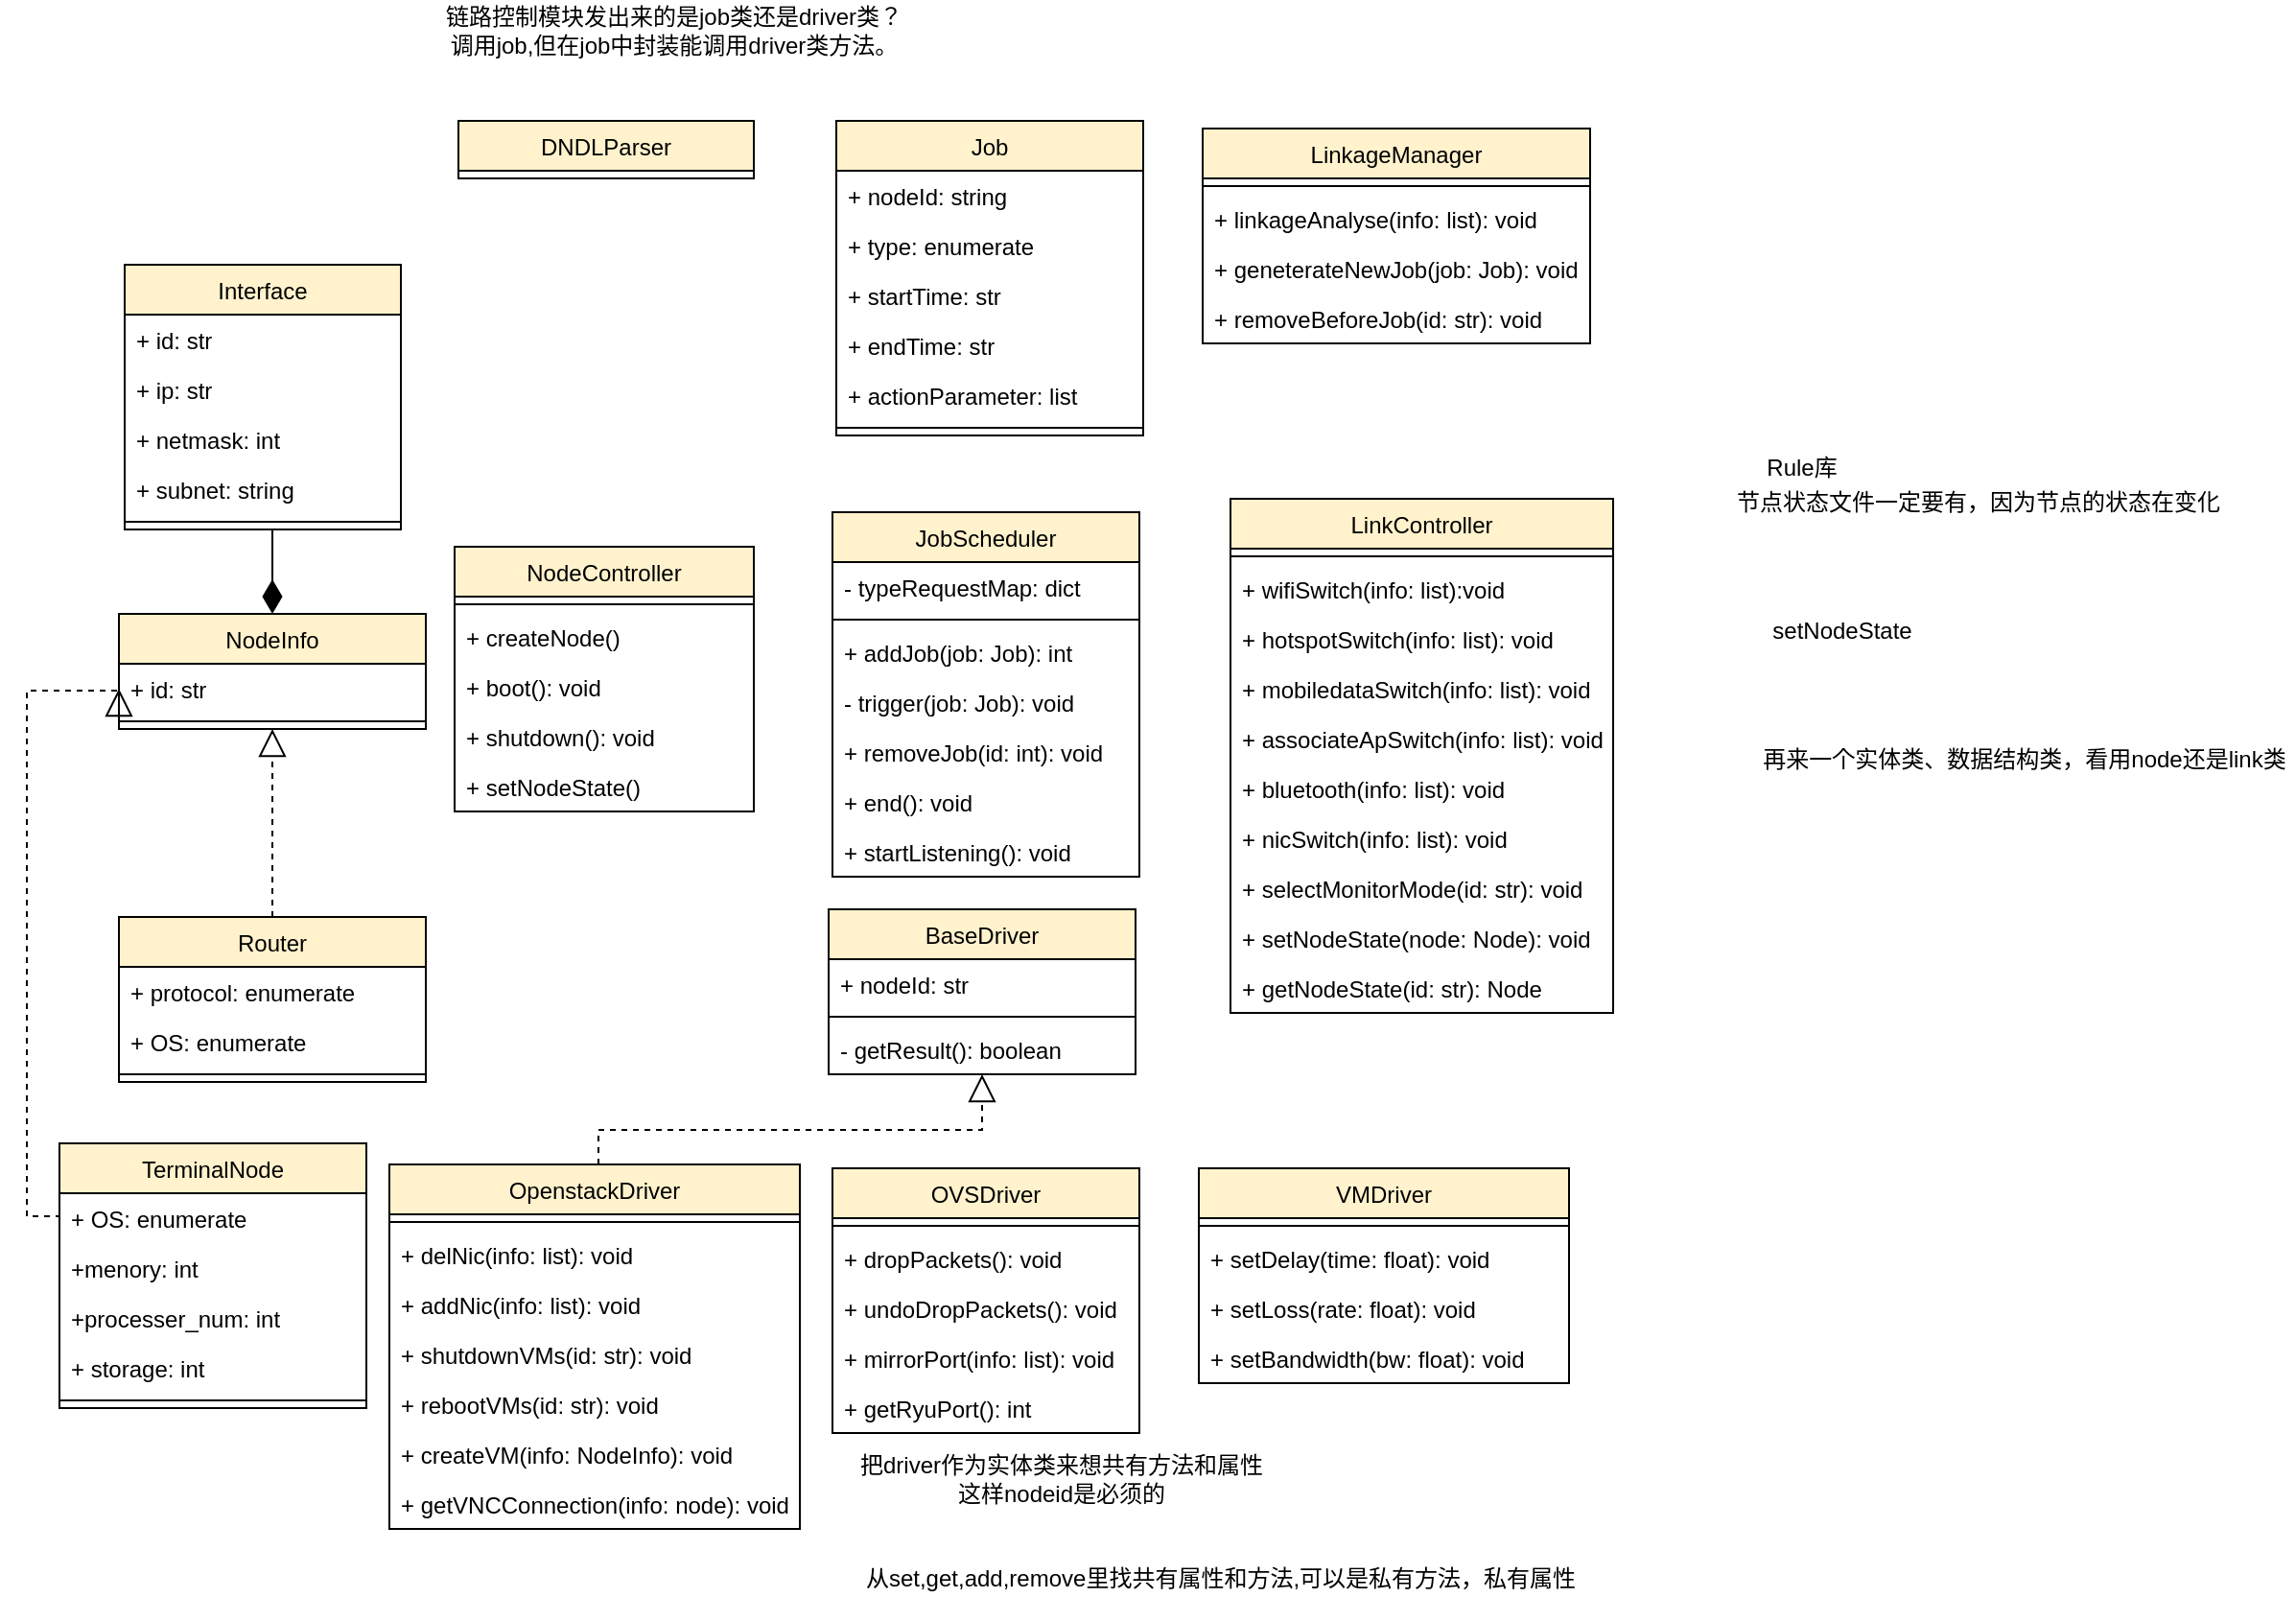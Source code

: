 <mxfile version="13.0.0" type="github" pages="9">
  <diagram id="RAPhGmmn2fUzFXncwZ6r" name="整体类图">
    <mxGraphModel dx="1754" dy="1636" grid="0" gridSize="10" guides="1" tooltips="1" connect="1" arrows="1" fold="1" page="1" pageScale="1" pageWidth="827" pageHeight="1169" math="0" shadow="0">
      <root>
        <mxCell id="VHfSp9vhrLl0njrOSWyZ-0" />
        <mxCell id="VHfSp9vhrLl0njrOSWyZ-1" parent="VHfSp9vhrLl0njrOSWyZ-0" />
        <mxCell id="iX3W7uTnTWA6dDrbjQ8l-0" value="" style="endArrow=diamondThin;endFill=1;endSize=15;html=1;entryX=0.5;entryY=0;entryDx=0;entryDy=0;exitX=0.5;exitY=1;exitDx=0;exitDy=0;edgeStyle=elbowEdgeStyle;rounded=0;startSize=5;jumpSize=6;strokeWidth=1;" parent="VHfSp9vhrLl0njrOSWyZ-1" source="W3f5PyeU60jasDLap4F3-0" target="VfVxSz3sqG-rVImAIbzT-0" edge="1">
          <mxGeometry width="160" relative="1" as="geometry">
            <mxPoint x="-796" y="438" as="sourcePoint" />
            <mxPoint x="-636" y="438" as="targetPoint" />
            <Array as="points">
              <mxPoint x="-672" y="169" />
            </Array>
          </mxGeometry>
        </mxCell>
        <mxCell id="v8zC7No5Rs5syaWC9ksw-0" value="" style="endArrow=block;dashed=1;endFill=0;endSize=12;html=1;exitX=0;exitY=0.5;exitDx=0;exitDy=0;edgeStyle=orthogonalEdgeStyle;elbow=vertical;rounded=0;entryX=0;entryY=0.5;entryDx=0;entryDy=0;" parent="VHfSp9vhrLl0njrOSWyZ-1" target="VfVxSz3sqG-rVImAIbzT-1" edge="1" source="wKXYrGboJ177E2lkHm0Z-14">
          <mxGeometry width="160" relative="1" as="geometry">
            <mxPoint x="-861" y="395" as="sourcePoint" />
            <mxPoint x="-704.04" y="274" as="targetPoint" />
            <Array as="points">
              <mxPoint x="-800" y="528" />
              <mxPoint x="-800" y="254" />
            </Array>
          </mxGeometry>
        </mxCell>
        <mxCell id="v8zC7No5Rs5syaWC9ksw-2" value="" style="endArrow=block;dashed=1;endFill=0;endSize=12;html=1;exitX=0.5;exitY=0;exitDx=0;exitDy=0;edgeStyle=orthogonalEdgeStyle;rounded=0;" parent="VHfSp9vhrLl0njrOSWyZ-1" source="wKXYrGboJ177E2lkHm0Z-7" edge="1">
          <mxGeometry width="160" relative="1" as="geometry">
            <mxPoint x="-652" y="394" as="sourcePoint" />
            <mxPoint x="-672" y="274" as="targetPoint" />
            <Array as="points">
              <mxPoint x="-672" y="372" />
            </Array>
          </mxGeometry>
        </mxCell>
        <mxCell id="v8zC7No5Rs5syaWC9ksw-34" style="edgeStyle=orthogonalEdgeStyle;rounded=0;orthogonalLoop=1;jettySize=auto;html=1;exitX=0.5;exitY=0;exitDx=0;exitDy=0;dashed=1;endArrow=block;endFill=0;endSize=12;entryX=0.5;entryY=1;entryDx=0;entryDy=0;" parent="VHfSp9vhrLl0njrOSWyZ-1" source="v8zC7No5Rs5syaWC9ksw-13" target="v8zC7No5Rs5syaWC9ksw-29" edge="1">
          <mxGeometry relative="1" as="geometry">
            <mxPoint x="13" y="485" as="targetPoint" />
            <Array as="points">
              <mxPoint x="-502" y="503" />
              <mxPoint x="-502" y="483" />
              <mxPoint x="-302" y="483" />
            </Array>
          </mxGeometry>
        </mxCell>
        <mxCell id="5Uhn4M57_3VDxXT9huYP-2" value="Rule库" style="text;html=1;align=center;verticalAlign=middle;resizable=0;points=[];autosize=1;" parent="VHfSp9vhrLl0njrOSWyZ-1" vertex="1">
          <mxGeometry x="101" y="129" width="47" height="18" as="geometry" />
        </mxCell>
        <mxCell id="5Uhn4M57_3VDxXT9huYP-3" value="节点状态文件一定要有，因为节点的状态在变化" style="text;html=1;align=center;verticalAlign=middle;resizable=0;points=[];autosize=1;" parent="VHfSp9vhrLl0njrOSWyZ-1" vertex="1">
          <mxGeometry x="86" y="147" width="262" height="18" as="geometry" />
        </mxCell>
        <mxCell id="VfVxSz3sqG-rVImAIbzT-0" value="NodeInfo" style="swimlane;fontStyle=0;align=center;verticalAlign=top;childLayout=stackLayout;horizontal=1;startSize=26;horizontalStack=0;resizeParent=1;resizeParentMax=0;resizeLast=0;collapsible=1;marginBottom=0;fillColor=#fff2cc;strokeColor=#000000;" parent="VHfSp9vhrLl0njrOSWyZ-1" vertex="1">
          <mxGeometry x="-752" y="214" width="160" height="60" as="geometry" />
        </mxCell>
        <mxCell id="VfVxSz3sqG-rVImAIbzT-1" value="+ id: str" style="text;strokeColor=none;fillColor=none;align=left;verticalAlign=top;spacingLeft=4;spacingRight=4;overflow=hidden;rotatable=0;points=[[0,0.5],[1,0.5]];portConstraint=eastwest;" parent="VfVxSz3sqG-rVImAIbzT-0" vertex="1">
          <mxGeometry y="26" width="160" height="26" as="geometry" />
        </mxCell>
        <mxCell id="VfVxSz3sqG-rVImAIbzT-5" value="" style="line;strokeWidth=1;fillColor=none;align=left;verticalAlign=middle;spacingTop=-1;spacingLeft=3;spacingRight=3;rotatable=0;labelPosition=right;points=[];portConstraint=eastwest;" parent="VfVxSz3sqG-rVImAIbzT-0" vertex="1">
          <mxGeometry y="52" width="160" height="8" as="geometry" />
        </mxCell>
        <mxCell id="92Z9kTV5Y524cBk7l0Ao-0" value="NodeController" style="swimlane;fontStyle=0;align=center;verticalAlign=top;childLayout=stackLayout;horizontal=1;startSize=26;horizontalStack=0;resizeParent=1;resizeParentMax=0;resizeLast=0;collapsible=1;marginBottom=0;fillColor=#fff2cc;strokeColor=#000000;" vertex="1" parent="VHfSp9vhrLl0njrOSWyZ-1">
          <mxGeometry x="-577" y="179" width="156" height="138" as="geometry" />
        </mxCell>
        <mxCell id="92Z9kTV5Y524cBk7l0Ao-1" value="" style="line;strokeWidth=1;fillColor=none;align=left;verticalAlign=middle;spacingTop=-1;spacingLeft=3;spacingRight=3;rotatable=0;labelPosition=right;points=[];portConstraint=eastwest;" vertex="1" parent="92Z9kTV5Y524cBk7l0Ao-0">
          <mxGeometry y="26" width="156" height="8" as="geometry" />
        </mxCell>
        <mxCell id="92Z9kTV5Y524cBk7l0Ao-2" value="+ createNode()" style="text;strokeColor=none;fillColor=none;align=left;verticalAlign=top;spacingLeft=4;spacingRight=4;overflow=hidden;rotatable=0;points=[[0,0.5],[1,0.5]];portConstraint=eastwest;" vertex="1" parent="92Z9kTV5Y524cBk7l0Ao-0">
          <mxGeometry y="34" width="156" height="26" as="geometry" />
        </mxCell>
        <mxCell id="92Z9kTV5Y524cBk7l0Ao-3" value="+ boot(): void " style="text;strokeColor=none;fillColor=none;align=left;verticalAlign=top;spacingLeft=4;spacingRight=4;overflow=hidden;rotatable=0;points=[[0,0.5],[1,0.5]];portConstraint=eastwest;" vertex="1" parent="92Z9kTV5Y524cBk7l0Ao-0">
          <mxGeometry y="60" width="156" height="26" as="geometry" />
        </mxCell>
        <mxCell id="92Z9kTV5Y524cBk7l0Ao-4" value="+ shutdown(): void" style="text;strokeColor=none;fillColor=none;align=left;verticalAlign=top;spacingLeft=4;spacingRight=4;overflow=hidden;rotatable=0;points=[[0,0.5],[1,0.5]];portConstraint=eastwest;" vertex="1" parent="92Z9kTV5Y524cBk7l0Ao-0">
          <mxGeometry y="86" width="156" height="26" as="geometry" />
        </mxCell>
        <mxCell id="tlP9LgQz_R6lUiIFpl6T-1" value="+ setNodeState()" style="text;strokeColor=none;fillColor=none;align=left;verticalAlign=top;spacingLeft=4;spacingRight=4;overflow=hidden;rotatable=0;points=[[0,0.5],[1,0.5]];portConstraint=eastwest;" vertex="1" parent="92Z9kTV5Y524cBk7l0Ao-0">
          <mxGeometry y="112" width="156" height="26" as="geometry" />
        </mxCell>
        <mxCell id="4p6t5J-Dj047w9CKhKon-4" value="LinkageManager" style="swimlane;fontStyle=0;align=center;verticalAlign=top;childLayout=stackLayout;horizontal=1;startSize=26;horizontalStack=0;resizeParent=1;resizeParentMax=0;resizeLast=0;collapsible=1;marginBottom=0;fillColor=#fff2cc;strokeColor=#000000;" parent="VHfSp9vhrLl0njrOSWyZ-1" vertex="1">
          <mxGeometry x="-187" y="-39" width="202" height="112" as="geometry" />
        </mxCell>
        <mxCell id="4p6t5J-Dj047w9CKhKon-6" value="" style="line;strokeWidth=1;fillColor=none;align=left;verticalAlign=middle;spacingTop=-1;spacingLeft=3;spacingRight=3;rotatable=0;labelPosition=right;points=[];portConstraint=eastwest;" parent="4p6t5J-Dj047w9CKhKon-4" vertex="1">
          <mxGeometry y="26" width="202" height="8" as="geometry" />
        </mxCell>
        <mxCell id="4p6t5J-Dj047w9CKhKon-5" value="+ linkageAnalyse(info: list): void" style="text;strokeColor=none;fillColor=none;align=left;verticalAlign=top;spacingLeft=4;spacingRight=4;overflow=hidden;rotatable=0;points=[[0,0.5],[1,0.5]];portConstraint=eastwest;" parent="4p6t5J-Dj047w9CKhKon-4" vertex="1">
          <mxGeometry y="34" width="202" height="26" as="geometry" />
        </mxCell>
        <mxCell id="25psKBjZ5N6W0tPPtE2T-16" value="+ geneterateNewJob(job: Job): void" style="text;strokeColor=none;fillColor=none;align=left;verticalAlign=top;spacingLeft=4;spacingRight=4;overflow=hidden;rotatable=0;points=[[0,0.5],[1,0.5]];portConstraint=eastwest;" parent="4p6t5J-Dj047w9CKhKon-4" vertex="1">
          <mxGeometry y="60" width="202" height="26" as="geometry" />
        </mxCell>
        <mxCell id="25psKBjZ5N6W0tPPtE2T-17" value="+ removeBeforeJob(id: str): void" style="text;strokeColor=none;fillColor=none;align=left;verticalAlign=top;spacingLeft=4;spacingRight=4;overflow=hidden;rotatable=0;points=[[0,0.5],[1,0.5]];portConstraint=eastwest;" parent="4p6t5J-Dj047w9CKhKon-4" vertex="1">
          <mxGeometry y="86" width="202" height="26" as="geometry" />
        </mxCell>
        <mxCell id="4p6t5J-Dj047w9CKhKon-0" value="LinkController" style="swimlane;fontStyle=0;align=center;verticalAlign=top;childLayout=stackLayout;horizontal=1;startSize=26;horizontalStack=0;resizeParent=1;resizeParentMax=0;resizeLast=0;collapsible=1;marginBottom=0;fillColor=#fff2cc;strokeColor=#000000;" parent="VHfSp9vhrLl0njrOSWyZ-1" vertex="1">
          <mxGeometry x="-172.5" y="154" width="199.5" height="268" as="geometry" />
        </mxCell>
        <mxCell id="4p6t5J-Dj047w9CKhKon-2" value="" style="line;strokeWidth=1;fillColor=none;align=left;verticalAlign=middle;spacingTop=-1;spacingLeft=3;spacingRight=3;rotatable=0;labelPosition=right;points=[];portConstraint=eastwest;" parent="4p6t5J-Dj047w9CKhKon-0" vertex="1">
          <mxGeometry y="26" width="199.5" height="8" as="geometry" />
        </mxCell>
        <mxCell id="4p6t5J-Dj047w9CKhKon-3" value="+ wifiSwitch(info: list):void" style="text;strokeColor=none;fillColor=none;align=left;verticalAlign=top;spacingLeft=4;spacingRight=4;overflow=hidden;rotatable=0;points=[[0,0.5],[1,0.5]];portConstraint=eastwest;" parent="4p6t5J-Dj047w9CKhKon-0" vertex="1">
          <mxGeometry y="34" width="199.5" height="26" as="geometry" />
        </mxCell>
        <mxCell id="UJUDlp6sh1paHa9q8rEC-0" value="+ hotspotSwitch(info: list): void" style="text;strokeColor=none;fillColor=none;align=left;verticalAlign=top;spacingLeft=4;spacingRight=4;overflow=hidden;rotatable=0;points=[[0,0.5],[1,0.5]];portConstraint=eastwest;" parent="4p6t5J-Dj047w9CKhKon-0" vertex="1">
          <mxGeometry y="60" width="199.5" height="26" as="geometry" />
        </mxCell>
        <mxCell id="UJUDlp6sh1paHa9q8rEC-1" value="+ mobiledataSwitch(info: list): void" style="text;strokeColor=none;fillColor=none;align=left;verticalAlign=top;spacingLeft=4;spacingRight=4;overflow=hidden;rotatable=0;points=[[0,0.5],[1,0.5]];portConstraint=eastwest;" parent="4p6t5J-Dj047w9CKhKon-0" vertex="1">
          <mxGeometry y="86" width="199.5" height="26" as="geometry" />
        </mxCell>
        <mxCell id="UJUDlp6sh1paHa9q8rEC-2" value="+ associateApSwitch(info: list): void&#xa;" style="text;strokeColor=none;fillColor=none;align=left;verticalAlign=top;spacingLeft=4;spacingRight=4;overflow=hidden;rotatable=0;points=[[0,0.5],[1,0.5]];portConstraint=eastwest;" parent="4p6t5J-Dj047w9CKhKon-0" vertex="1">
          <mxGeometry y="112" width="199.5" height="26" as="geometry" />
        </mxCell>
        <mxCell id="9UHoacR7tbRu4V1fbX6b-0" value="+ bluetooth(info: list): void" style="text;strokeColor=none;fillColor=none;align=left;verticalAlign=top;spacingLeft=4;spacingRight=4;overflow=hidden;rotatable=0;points=[[0,0.5],[1,0.5]];portConstraint=eastwest;" parent="4p6t5J-Dj047w9CKhKon-0" vertex="1">
          <mxGeometry y="138" width="199.5" height="26" as="geometry" />
        </mxCell>
        <mxCell id="PgfVQ6AbW3tig2oLYumJ-0" value="+ nicSwitch(info: list): void" style="text;strokeColor=none;fillColor=none;align=left;verticalAlign=top;spacingLeft=4;spacingRight=4;overflow=hidden;rotatable=0;points=[[0,0.5],[1,0.5]];portConstraint=eastwest;" parent="4p6t5J-Dj047w9CKhKon-0" vertex="1">
          <mxGeometry y="164" width="199.5" height="26" as="geometry" />
        </mxCell>
        <mxCell id="PgfVQ6AbW3tig2oLYumJ-1" value="+ selectMonitorMode(id: str): void" style="text;strokeColor=none;fillColor=none;align=left;verticalAlign=top;spacingLeft=4;spacingRight=4;overflow=hidden;rotatable=0;points=[[0,0.5],[1,0.5]];portConstraint=eastwest;" parent="4p6t5J-Dj047w9CKhKon-0" vertex="1">
          <mxGeometry y="190" width="199.5" height="26" as="geometry" />
        </mxCell>
        <mxCell id="Y2yu0CGWS2OzgY3qVURz-0" value="+ setNodeState(node: Node): void" style="text;strokeColor=none;fillColor=none;align=left;verticalAlign=top;spacingLeft=4;spacingRight=4;overflow=hidden;rotatable=0;points=[[0,0.5],[1,0.5]];portConstraint=eastwest;" vertex="1" parent="4p6t5J-Dj047w9CKhKon-0">
          <mxGeometry y="216" width="199.5" height="26" as="geometry" />
        </mxCell>
        <mxCell id="Y2yu0CGWS2OzgY3qVURz-1" value="+ getNodeState(id: str): Node" style="text;strokeColor=none;fillColor=none;align=left;verticalAlign=top;spacingLeft=4;spacingRight=4;overflow=hidden;rotatable=0;points=[[0,0.5],[1,0.5]];portConstraint=eastwest;" vertex="1" parent="4p6t5J-Dj047w9CKhKon-0">
          <mxGeometry y="242" width="199.5" height="26" as="geometry" />
        </mxCell>
        <mxCell id="TFcrVg6ZF2EHrLfXFzo1-1" value="Job" style="swimlane;fontStyle=0;align=center;verticalAlign=top;childLayout=stackLayout;horizontal=1;startSize=26;horizontalStack=0;resizeParent=1;resizeParentMax=0;resizeLast=0;collapsible=1;marginBottom=0;fillColor=#fff2cc;strokeColor=#000000;" parent="VHfSp9vhrLl0njrOSWyZ-1" vertex="1">
          <mxGeometry x="-378" y="-43" width="160" height="164" as="geometry" />
        </mxCell>
        <mxCell id="TFcrVg6ZF2EHrLfXFzo1-3" value="+ nodeId: string" style="text;strokeColor=none;fillColor=none;align=left;verticalAlign=top;spacingLeft=4;spacingRight=4;overflow=hidden;rotatable=0;points=[[0,0.5],[1,0.5]];portConstraint=eastwest;" parent="TFcrVg6ZF2EHrLfXFzo1-1" vertex="1">
          <mxGeometry y="26" width="160" height="26" as="geometry" />
        </mxCell>
        <mxCell id="TFcrVg6ZF2EHrLfXFzo1-4" value="+ type: enumerate" style="text;strokeColor=none;fillColor=none;align=left;verticalAlign=top;spacingLeft=4;spacingRight=4;overflow=hidden;rotatable=0;points=[[0,0.5],[1,0.5]];portConstraint=eastwest;" parent="TFcrVg6ZF2EHrLfXFzo1-1" vertex="1">
          <mxGeometry y="52" width="160" height="26" as="geometry" />
        </mxCell>
        <mxCell id="TFcrVg6ZF2EHrLfXFzo1-11" value="+ startTime: str" style="text;strokeColor=none;fillColor=none;align=left;verticalAlign=top;spacingLeft=4;spacingRight=4;overflow=hidden;rotatable=0;points=[[0,0.5],[1,0.5]];portConstraint=eastwest;" parent="TFcrVg6ZF2EHrLfXFzo1-1" vertex="1">
          <mxGeometry y="78" width="160" height="26" as="geometry" />
        </mxCell>
        <mxCell id="TFcrVg6ZF2EHrLfXFzo1-12" value="+ endTime: str" style="text;strokeColor=none;fillColor=none;align=left;verticalAlign=top;spacingLeft=4;spacingRight=4;overflow=hidden;rotatable=0;points=[[0,0.5],[1,0.5]];portConstraint=eastwest;" parent="TFcrVg6ZF2EHrLfXFzo1-1" vertex="1">
          <mxGeometry y="104" width="160" height="26" as="geometry" />
        </mxCell>
        <mxCell id="TFcrVg6ZF2EHrLfXFzo1-5" value="+ actionParameter: list" style="text;strokeColor=none;fillColor=none;align=left;verticalAlign=top;spacingLeft=4;spacingRight=4;overflow=hidden;rotatable=0;points=[[0,0.5],[1,0.5]];portConstraint=eastwest;" parent="TFcrVg6ZF2EHrLfXFzo1-1" vertex="1">
          <mxGeometry y="130" width="160" height="26" as="geometry" />
        </mxCell>
        <mxCell id="TFcrVg6ZF2EHrLfXFzo1-2" value="" style="line;strokeWidth=1;fillColor=none;align=left;verticalAlign=middle;spacingTop=-1;spacingLeft=3;spacingRight=3;rotatable=0;labelPosition=right;points=[];portConstraint=eastwest;" parent="TFcrVg6ZF2EHrLfXFzo1-1" vertex="1">
          <mxGeometry y="156" width="160" height="8" as="geometry" />
        </mxCell>
        <mxCell id="TFcrVg6ZF2EHrLfXFzo1-13" value="JobScheduler" style="swimlane;fontStyle=0;align=center;verticalAlign=top;childLayout=stackLayout;horizontal=1;startSize=26;horizontalStack=0;resizeParent=1;resizeParentMax=0;resizeLast=0;collapsible=1;marginBottom=0;fillColor=#fff2cc;strokeColor=#000000;" parent="VHfSp9vhrLl0njrOSWyZ-1" vertex="1">
          <mxGeometry x="-380" y="161" width="160" height="190" as="geometry" />
        </mxCell>
        <mxCell id="TFcrVg6ZF2EHrLfXFzo1-22" value="- typeRequestMap: dict" style="text;strokeColor=none;fillColor=none;align=left;verticalAlign=top;spacingLeft=4;spacingRight=4;overflow=hidden;rotatable=0;points=[[0,0.5],[1,0.5]];portConstraint=eastwest;" parent="TFcrVg6ZF2EHrLfXFzo1-13" vertex="1">
          <mxGeometry y="26" width="160" height="26" as="geometry" />
        </mxCell>
        <mxCell id="TFcrVg6ZF2EHrLfXFzo1-14" value="" style="line;strokeWidth=1;fillColor=none;align=left;verticalAlign=middle;spacingTop=-1;spacingLeft=3;spacingRight=3;rotatable=0;labelPosition=right;points=[];portConstraint=eastwest;" parent="TFcrVg6ZF2EHrLfXFzo1-13" vertex="1">
          <mxGeometry y="52" width="160" height="8" as="geometry" />
        </mxCell>
        <mxCell id="TFcrVg6ZF2EHrLfXFzo1-15" value="+ addJob(job: Job): int" style="text;strokeColor=none;fillColor=none;align=left;verticalAlign=top;spacingLeft=4;spacingRight=4;overflow=hidden;rotatable=0;points=[[0,0.5],[1,0.5]];portConstraint=eastwest;" parent="TFcrVg6ZF2EHrLfXFzo1-13" vertex="1">
          <mxGeometry y="60" width="160" height="26" as="geometry" />
        </mxCell>
        <mxCell id="TFcrVg6ZF2EHrLfXFzo1-16" value="- trigger(job: Job): void" style="text;strokeColor=none;fillColor=none;align=left;verticalAlign=top;spacingLeft=4;spacingRight=4;overflow=hidden;rotatable=0;points=[[0,0.5],[1,0.5]];portConstraint=eastwest;" parent="TFcrVg6ZF2EHrLfXFzo1-13" vertex="1">
          <mxGeometry y="86" width="160" height="26" as="geometry" />
        </mxCell>
        <mxCell id="TFcrVg6ZF2EHrLfXFzo1-17" value="+ removeJob(id: int): void" style="text;strokeColor=none;fillColor=none;align=left;verticalAlign=top;spacingLeft=4;spacingRight=4;overflow=hidden;rotatable=0;points=[[0,0.5],[1,0.5]];portConstraint=eastwest;" parent="TFcrVg6ZF2EHrLfXFzo1-13" vertex="1">
          <mxGeometry y="112" width="160" height="26" as="geometry" />
        </mxCell>
        <mxCell id="TFcrVg6ZF2EHrLfXFzo1-18" value="+ end(): void" style="text;strokeColor=none;fillColor=none;align=left;verticalAlign=top;spacingLeft=4;spacingRight=4;overflow=hidden;rotatable=0;points=[[0,0.5],[1,0.5]];portConstraint=eastwest;" parent="TFcrVg6ZF2EHrLfXFzo1-13" vertex="1">
          <mxGeometry y="138" width="160" height="26" as="geometry" />
        </mxCell>
        <mxCell id="-tmzyVQDMqujn96TgdYW-0" value="+ startListening(): void" style="text;strokeColor=none;fillColor=none;align=left;verticalAlign=top;spacingLeft=4;spacingRight=4;overflow=hidden;rotatable=0;points=[[0,0.5],[1,0.5]];portConstraint=eastwest;" vertex="1" parent="TFcrVg6ZF2EHrLfXFzo1-13">
          <mxGeometry y="164" width="160" height="26" as="geometry" />
        </mxCell>
        <mxCell id="v8zC7No5Rs5syaWC9ksw-29" value="BaseDriver" style="swimlane;fontStyle=0;align=center;verticalAlign=top;childLayout=stackLayout;horizontal=1;startSize=26;horizontalStack=0;resizeParent=1;resizeParentMax=0;resizeLast=0;collapsible=1;marginBottom=0;fillColor=#fff2cc;strokeColor=#000000;" parent="VHfSp9vhrLl0njrOSWyZ-1" vertex="1">
          <mxGeometry x="-382" y="368" width="160" height="86" as="geometry" />
        </mxCell>
        <mxCell id="v8zC7No5Rs5syaWC9ksw-30" value="+ nodeId: str" style="text;strokeColor=none;fillColor=none;align=left;verticalAlign=top;spacingLeft=4;spacingRight=4;overflow=hidden;rotatable=0;points=[[0,0.5],[1,0.5]];portConstraint=eastwest;" parent="v8zC7No5Rs5syaWC9ksw-29" vertex="1">
          <mxGeometry y="26" width="160" height="26" as="geometry" />
        </mxCell>
        <mxCell id="v8zC7No5Rs5syaWC9ksw-32" value="" style="line;strokeWidth=1;fillColor=none;align=left;verticalAlign=middle;spacingTop=-1;spacingLeft=3;spacingRight=3;rotatable=0;labelPosition=right;points=[];portConstraint=eastwest;" parent="v8zC7No5Rs5syaWC9ksw-29" vertex="1">
          <mxGeometry y="52" width="160" height="8" as="geometry" />
        </mxCell>
        <mxCell id="DccjNisKDOv72yHHk5u3-1" value="- getResult(): boolean" style="text;strokeColor=none;fillColor=none;align=left;verticalAlign=top;spacingLeft=4;spacingRight=4;overflow=hidden;rotatable=0;points=[[0,0.5],[1,0.5]];portConstraint=eastwest;" vertex="1" parent="v8zC7No5Rs5syaWC9ksw-29">
          <mxGeometry y="60" width="160" height="26" as="geometry" />
        </mxCell>
        <mxCell id="R5gEgjANU1msyGb3oClI-0" value="链路控制模块发出来的是job类还是driver类？&lt;br&gt;调用job,但在job中封装能调用driver类方法。" style="text;html=1;align=center;verticalAlign=middle;resizable=0;points=[];autosize=1;" vertex="1" parent="VHfSp9vhrLl0njrOSWyZ-1">
          <mxGeometry x="-587" y="-106" width="248" height="32" as="geometry" />
        </mxCell>
        <mxCell id="wKXYrGboJ177E2lkHm0Z-7" value="Router" style="swimlane;fontStyle=0;align=center;verticalAlign=top;childLayout=stackLayout;horizontal=1;startSize=26;horizontalStack=0;resizeParent=1;resizeParentMax=0;resizeLast=0;collapsible=1;marginBottom=0;fillColor=#fff2cc;strokeColor=#000000;" parent="VHfSp9vhrLl0njrOSWyZ-1" vertex="1">
          <mxGeometry x="-752" y="372" width="160" height="86" as="geometry" />
        </mxCell>
        <mxCell id="wKXYrGboJ177E2lkHm0Z-8" value="+ protocol: enumerate&#xa; " style="text;strokeColor=none;fillColor=none;align=left;verticalAlign=top;spacingLeft=4;spacingRight=4;overflow=hidden;rotatable=0;points=[[0,0.5],[1,0.5]];portConstraint=eastwest;" parent="wKXYrGboJ177E2lkHm0Z-7" vertex="1">
          <mxGeometry y="26" width="160" height="26" as="geometry" />
        </mxCell>
        <mxCell id="wKXYrGboJ177E2lkHm0Z-13" value="+ OS: enumerate" style="text;strokeColor=none;fillColor=none;align=left;verticalAlign=top;spacingLeft=4;spacingRight=4;overflow=hidden;rotatable=0;points=[[0,0.5],[1,0.5]];portConstraint=eastwest;" parent="wKXYrGboJ177E2lkHm0Z-7" vertex="1">
          <mxGeometry y="52" width="160" height="26" as="geometry" />
        </mxCell>
        <mxCell id="wKXYrGboJ177E2lkHm0Z-9" value="" style="line;strokeWidth=1;fillColor=none;align=left;verticalAlign=middle;spacingTop=-1;spacingLeft=3;spacingRight=3;rotatable=0;labelPosition=right;points=[];portConstraint=eastwest;" parent="wKXYrGboJ177E2lkHm0Z-7" vertex="1">
          <mxGeometry y="78" width="160" height="8" as="geometry" />
        </mxCell>
        <mxCell id="tlP9LgQz_R6lUiIFpl6T-0" value="setNodeState" style="text;html=1;align=center;verticalAlign=middle;resizable=0;points=[];autosize=1;" vertex="1" parent="VHfSp9vhrLl0njrOSWyZ-1">
          <mxGeometry x="104" y="214" width="83" height="18" as="geometry" />
        </mxCell>
        <mxCell id="tlP9LgQz_R6lUiIFpl6T-2" value="再来一个实体类、数据结构类，看用node还是link类" style="text;html=1;align=center;verticalAlign=middle;resizable=0;points=[];autosize=1;" vertex="1" parent="VHfSp9vhrLl0njrOSWyZ-1">
          <mxGeometry x="99" y="281" width="283" height="18" as="geometry" />
        </mxCell>
        <mxCell id="W3f5PyeU60jasDLap4F3-0" value="Interface" style="swimlane;fontStyle=0;align=center;verticalAlign=top;childLayout=stackLayout;horizontal=1;startSize=26;horizontalStack=0;resizeParent=1;resizeParentMax=0;resizeLast=0;collapsible=1;marginBottom=0;fillColor=#fff2cc;strokeColor=#000000;" parent="VHfSp9vhrLl0njrOSWyZ-1" vertex="1">
          <mxGeometry x="-749" y="32" width="144" height="138" as="geometry" />
        </mxCell>
        <mxCell id="W3f5PyeU60jasDLap4F3-1" value="+ id: str" style="text;strokeColor=none;fillColor=none;align=left;verticalAlign=top;spacingLeft=4;spacingRight=4;overflow=hidden;rotatable=0;points=[[0,0.5],[1,0.5]];portConstraint=eastwest;" parent="W3f5PyeU60jasDLap4F3-0" vertex="1">
          <mxGeometry y="26" width="144" height="26" as="geometry" />
        </mxCell>
        <mxCell id="W3f5PyeU60jasDLap4F3-2" value="+ ip: str" style="text;strokeColor=none;fillColor=none;align=left;verticalAlign=top;spacingLeft=4;spacingRight=4;overflow=hidden;rotatable=0;points=[[0,0.5],[1,0.5]];portConstraint=eastwest;" parent="W3f5PyeU60jasDLap4F3-0" vertex="1">
          <mxGeometry y="52" width="144" height="26" as="geometry" />
        </mxCell>
        <mxCell id="W3f5PyeU60jasDLap4F3-3" value="+ netmask: int" style="text;strokeColor=none;fillColor=none;align=left;verticalAlign=top;spacingLeft=4;spacingRight=4;overflow=hidden;rotatable=0;points=[[0,0.5],[1,0.5]];portConstraint=eastwest;" parent="W3f5PyeU60jasDLap4F3-0" vertex="1">
          <mxGeometry y="78" width="144" height="26" as="geometry" />
        </mxCell>
        <mxCell id="W3f5PyeU60jasDLap4F3-4" value="+ subnet: string" style="text;strokeColor=none;fillColor=none;align=left;verticalAlign=top;spacingLeft=4;spacingRight=4;overflow=hidden;rotatable=0;points=[[0,0.5],[1,0.5]];portConstraint=eastwest;" parent="W3f5PyeU60jasDLap4F3-0" vertex="1">
          <mxGeometry y="104" width="144" height="26" as="geometry" />
        </mxCell>
        <mxCell id="W3f5PyeU60jasDLap4F3-5" value="" style="line;strokeWidth=1;fillColor=none;align=left;verticalAlign=middle;spacingTop=-1;spacingLeft=3;spacingRight=3;rotatable=0;labelPosition=right;points=[];portConstraint=eastwest;" parent="W3f5PyeU60jasDLap4F3-0" vertex="1">
          <mxGeometry y="130" width="144" height="8" as="geometry" />
        </mxCell>
        <mxCell id="pp5Y3BSdeqG3Wv05OdF9-2" value="把driver作为实体类来想共有方法和属性&lt;br&gt;这样nodeid是必须的" style="text;html=1;align=center;verticalAlign=middle;resizable=0;points=[];autosize=1;" vertex="1" parent="VHfSp9vhrLl0njrOSWyZ-1">
          <mxGeometry x="-371" y="649" width="220" height="32" as="geometry" />
        </mxCell>
        <mxCell id="v8zC7No5Rs5syaWC9ksw-6" value="OVSDriver" style="swimlane;fontStyle=0;align=center;verticalAlign=top;childLayout=stackLayout;horizontal=1;startSize=26;horizontalStack=0;resizeParent=1;resizeParentMax=0;resizeLast=0;collapsible=1;marginBottom=0;fillColor=#fff2cc;strokeColor=#000000;" parent="VHfSp9vhrLl0njrOSWyZ-1" vertex="1">
          <mxGeometry x="-380" y="503" width="160" height="138" as="geometry" />
        </mxCell>
        <mxCell id="v8zC7No5Rs5syaWC9ksw-8" value="" style="line;strokeWidth=1;fillColor=none;align=left;verticalAlign=middle;spacingTop=-1;spacingLeft=3;spacingRight=3;rotatable=0;labelPosition=right;points=[];portConstraint=eastwest;" parent="v8zC7No5Rs5syaWC9ksw-6" vertex="1">
          <mxGeometry y="26" width="160" height="8" as="geometry" />
        </mxCell>
        <mxCell id="v8zC7No5Rs5syaWC9ksw-9" value="+ dropPackets(): void" style="text;strokeColor=none;fillColor=none;align=left;verticalAlign=top;spacingLeft=4;spacingRight=4;overflow=hidden;rotatable=0;points=[[0,0.5],[1,0.5]];portConstraint=eastwest;" parent="v8zC7No5Rs5syaWC9ksw-6" vertex="1">
          <mxGeometry y="34" width="160" height="26" as="geometry" />
        </mxCell>
        <mxCell id="v8zC7No5Rs5syaWC9ksw-22" value="+ undoDropPackets(): void" style="text;strokeColor=none;fillColor=none;align=left;verticalAlign=top;spacingLeft=4;spacingRight=4;overflow=hidden;rotatable=0;points=[[0,0.5],[1,0.5]];portConstraint=eastwest;" parent="v8zC7No5Rs5syaWC9ksw-6" vertex="1">
          <mxGeometry y="60" width="160" height="26" as="geometry" />
        </mxCell>
        <mxCell id="v8zC7No5Rs5syaWC9ksw-23" value="+ mirrorPort(info: list): void" style="text;strokeColor=none;fillColor=none;align=left;verticalAlign=top;spacingLeft=4;spacingRight=4;overflow=hidden;rotatable=0;points=[[0,0.5],[1,0.5]];portConstraint=eastwest;" parent="v8zC7No5Rs5syaWC9ksw-6" vertex="1">
          <mxGeometry y="86" width="160" height="26" as="geometry" />
        </mxCell>
        <mxCell id="K1IurpmZASelwWJWGxcG-0" value="+ getRyuPort(): int" style="text;strokeColor=none;fillColor=none;align=left;verticalAlign=top;spacingLeft=4;spacingRight=4;overflow=hidden;rotatable=0;points=[[0,0.5],[1,0.5]];portConstraint=eastwest;" vertex="1" parent="v8zC7No5Rs5syaWC9ksw-6">
          <mxGeometry y="112" width="160" height="26" as="geometry" />
        </mxCell>
        <mxCell id="25psKBjZ5N6W0tPPtE2T-0" value="VMDriver" style="swimlane;fontStyle=0;align=center;verticalAlign=top;childLayout=stackLayout;horizontal=1;startSize=26;horizontalStack=0;resizeParent=1;resizeParentMax=0;resizeLast=0;collapsible=1;marginBottom=0;fillColor=#fff2cc;strokeColor=#000000;" parent="VHfSp9vhrLl0njrOSWyZ-1" vertex="1">
          <mxGeometry x="-189" y="503" width="193" height="112" as="geometry" />
        </mxCell>
        <mxCell id="25psKBjZ5N6W0tPPtE2T-2" value="" style="line;strokeWidth=1;fillColor=none;align=left;verticalAlign=middle;spacingTop=-1;spacingLeft=3;spacingRight=3;rotatable=0;labelPosition=right;points=[];portConstraint=eastwest;" parent="25psKBjZ5N6W0tPPtE2T-0" vertex="1">
          <mxGeometry y="26" width="193" height="8" as="geometry" />
        </mxCell>
        <mxCell id="25psKBjZ5N6W0tPPtE2T-3" value="+ setDelay(time: float): void" style="text;strokeColor=none;fillColor=none;align=left;verticalAlign=top;spacingLeft=4;spacingRight=4;overflow=hidden;rotatable=0;points=[[0,0.5],[1,0.5]];portConstraint=eastwest;" parent="25psKBjZ5N6W0tPPtE2T-0" vertex="1">
          <mxGeometry y="34" width="193" height="26" as="geometry" />
        </mxCell>
        <mxCell id="v8zC7No5Rs5syaWC9ksw-11" value="+ setLoss(rate: float): void" style="text;strokeColor=none;fillColor=none;align=left;verticalAlign=top;spacingLeft=4;spacingRight=4;overflow=hidden;rotatable=0;points=[[0,0.5],[1,0.5]];portConstraint=eastwest;" parent="25psKBjZ5N6W0tPPtE2T-0" vertex="1">
          <mxGeometry y="60" width="193" height="26" as="geometry" />
        </mxCell>
        <mxCell id="v8zC7No5Rs5syaWC9ksw-12" value="+ setBandwidth(bw: float): void" style="text;strokeColor=none;fillColor=none;align=left;verticalAlign=top;spacingLeft=4;spacingRight=4;overflow=hidden;rotatable=0;points=[[0,0.5],[1,0.5]];portConstraint=eastwest;" parent="25psKBjZ5N6W0tPPtE2T-0" vertex="1">
          <mxGeometry y="86" width="193" height="26" as="geometry" />
        </mxCell>
        <mxCell id="4p6t5J-Dj047w9CKhKon-12" value="DNDLParser" style="swimlane;fontStyle=0;childLayout=stackLayout;horizontal=1;startSize=26;fillColor=#fff2cc;horizontalStack=0;resizeParent=1;resizeParentMax=0;resizeLast=0;collapsible=1;marginBottom=0;strokeColor=#000000;" parent="VHfSp9vhrLl0njrOSWyZ-1" vertex="1">
          <mxGeometry x="-575" y="-43" width="154" height="30" as="geometry" />
        </mxCell>
        <mxCell id="DccjNisKDOv72yHHk5u3-0" value="从set,get,add,remove里找共有属性和方法,可以是私有方法，私有属性" style="text;html=1;align=center;verticalAlign=middle;resizable=0;points=[];autosize=1;" vertex="1" parent="VHfSp9vhrLl0njrOSWyZ-1">
          <mxGeometry x="-368" y="708" width="380" height="18" as="geometry" />
        </mxCell>
        <mxCell id="v8zC7No5Rs5syaWC9ksw-13" value="OpenstackDriver" style="swimlane;fontStyle=0;align=center;verticalAlign=top;childLayout=stackLayout;horizontal=1;startSize=26;horizontalStack=0;resizeParent=1;resizeParentMax=0;resizeLast=0;collapsible=1;marginBottom=0;fillColor=#fff2cc;strokeColor=#000000;" parent="VHfSp9vhrLl0njrOSWyZ-1" vertex="1">
          <mxGeometry x="-611" y="501" width="214" height="190" as="geometry" />
        </mxCell>
        <mxCell id="v8zC7No5Rs5syaWC9ksw-15" value="" style="line;strokeWidth=1;fillColor=none;align=left;verticalAlign=middle;spacingTop=-1;spacingLeft=3;spacingRight=3;rotatable=0;labelPosition=right;points=[];portConstraint=eastwest;" parent="v8zC7No5Rs5syaWC9ksw-13" vertex="1">
          <mxGeometry y="26" width="214" height="8" as="geometry" />
        </mxCell>
        <mxCell id="v8zC7No5Rs5syaWC9ksw-17" value="+ delNic(info: list): void" style="text;strokeColor=none;fillColor=none;align=left;verticalAlign=top;spacingLeft=4;spacingRight=4;overflow=hidden;rotatable=0;points=[[0,0.5],[1,0.5]];portConstraint=eastwest;" parent="v8zC7No5Rs5syaWC9ksw-13" vertex="1">
          <mxGeometry y="34" width="214" height="26" as="geometry" />
        </mxCell>
        <mxCell id="v8zC7No5Rs5syaWC9ksw-16" value="+ addNic(info: list): void" style="text;strokeColor=none;fillColor=none;align=left;verticalAlign=top;spacingLeft=4;spacingRight=4;overflow=hidden;rotatable=0;points=[[0,0.5],[1,0.5]];portConstraint=eastwest;" parent="v8zC7No5Rs5syaWC9ksw-13" vertex="1">
          <mxGeometry y="60" width="214" height="26" as="geometry" />
        </mxCell>
        <mxCell id="v8zC7No5Rs5syaWC9ksw-18" value="+ shutdownVMs(id: str): void" style="text;strokeColor=none;fillColor=none;align=left;verticalAlign=top;spacingLeft=4;spacingRight=4;overflow=hidden;rotatable=0;points=[[0,0.5],[1,0.5]];portConstraint=eastwest;" parent="v8zC7No5Rs5syaWC9ksw-13" vertex="1">
          <mxGeometry y="86" width="214" height="26" as="geometry" />
        </mxCell>
        <mxCell id="v8zC7No5Rs5syaWC9ksw-19" value="+ rebootVMs(id: str): void" style="text;strokeColor=none;fillColor=none;align=left;verticalAlign=top;spacingLeft=4;spacingRight=4;overflow=hidden;rotatable=0;points=[[0,0.5],[1,0.5]];portConstraint=eastwest;" parent="v8zC7No5Rs5syaWC9ksw-13" vertex="1">
          <mxGeometry y="112" width="214" height="26" as="geometry" />
        </mxCell>
        <mxCell id="Kfie5hx4uAIYusdGjK45-0" value="+ createVM(info: NodeInfo): void" style="text;strokeColor=none;fillColor=none;align=left;verticalAlign=top;spacingLeft=4;spacingRight=4;overflow=hidden;rotatable=0;points=[[0,0.5],[1,0.5]];portConstraint=eastwest;" vertex="1" parent="v8zC7No5Rs5syaWC9ksw-13">
          <mxGeometry y="138" width="214" height="26" as="geometry" />
        </mxCell>
        <mxCell id="pp5Y3BSdeqG3Wv05OdF9-0" value="+ getVNCConnection(info: node): void" style="text;strokeColor=none;fillColor=none;align=left;verticalAlign=top;spacingLeft=4;spacingRight=4;overflow=hidden;rotatable=0;points=[[0,0.5],[1,0.5]];portConstraint=eastwest;" vertex="1" parent="v8zC7No5Rs5syaWC9ksw-13">
          <mxGeometry y="164" width="214" height="26" as="geometry" />
        </mxCell>
        <mxCell id="wKXYrGboJ177E2lkHm0Z-0" value="TerminalNode" style="swimlane;fontStyle=0;align=center;verticalAlign=top;childLayout=stackLayout;horizontal=1;startSize=26;horizontalStack=0;resizeParent=1;resizeParentMax=0;resizeLast=0;collapsible=1;marginBottom=0;fillColor=#fff2cc;strokeColor=#000000;" parent="VHfSp9vhrLl0njrOSWyZ-1" vertex="1">
          <mxGeometry x="-783" y="490" width="160" height="138" as="geometry" />
        </mxCell>
        <mxCell id="wKXYrGboJ177E2lkHm0Z-14" value="+ OS: enumerate&#xa;" style="text;strokeColor=none;fillColor=none;align=left;verticalAlign=top;spacingLeft=4;spacingRight=4;overflow=hidden;rotatable=0;points=[[0,0.5],[1,0.5]];portConstraint=eastwest;" parent="wKXYrGboJ177E2lkHm0Z-0" vertex="1">
          <mxGeometry y="26" width="160" height="26" as="geometry" />
        </mxCell>
        <mxCell id="wKXYrGboJ177E2lkHm0Z-15" value="+menory: int" style="text;strokeColor=none;fillColor=none;align=left;verticalAlign=top;spacingLeft=4;spacingRight=4;overflow=hidden;rotatable=0;points=[[0,0.5],[1,0.5]];portConstraint=eastwest;" parent="wKXYrGboJ177E2lkHm0Z-0" vertex="1">
          <mxGeometry y="52" width="160" height="26" as="geometry" />
        </mxCell>
        <mxCell id="wKXYrGboJ177E2lkHm0Z-16" value="+processer_num: int" style="text;strokeColor=none;fillColor=none;align=left;verticalAlign=top;spacingLeft=4;spacingRight=4;overflow=hidden;rotatable=0;points=[[0,0.5],[1,0.5]];portConstraint=eastwest;" parent="wKXYrGboJ177E2lkHm0Z-0" vertex="1">
          <mxGeometry y="78" width="160" height="26" as="geometry" />
        </mxCell>
        <mxCell id="nLqU_FYIQB-rZgpnTiO3-0" value="+ storage: int" style="text;strokeColor=none;fillColor=none;align=left;verticalAlign=top;spacingLeft=4;spacingRight=4;overflow=hidden;rotatable=0;points=[[0,0.5],[1,0.5]];portConstraint=eastwest;" parent="wKXYrGboJ177E2lkHm0Z-0" vertex="1">
          <mxGeometry y="104" width="160" height="26" as="geometry" />
        </mxCell>
        <mxCell id="wKXYrGboJ177E2lkHm0Z-2" value="" style="line;strokeWidth=1;fillColor=none;align=left;verticalAlign=middle;spacingTop=-1;spacingLeft=3;spacingRight=3;rotatable=0;labelPosition=right;points=[];portConstraint=eastwest;" parent="wKXYrGboJ177E2lkHm0Z-0" vertex="1">
          <mxGeometry y="130" width="160" height="8" as="geometry" />
        </mxCell>
      </root>
    </mxGraphModel>
  </diagram>
  <diagram id="SYL9-B5fuQHNJxwf1xbk" name="0420时序图_节点控制模块">
    <mxGraphModel dx="927" dy="467" grid="0" gridSize="10" guides="1" tooltips="1" connect="1" arrows="1" fold="1" page="1" pageScale="1" pageWidth="827" pageHeight="1169" math="0" shadow="0">
      <root>
        <mxCell id="Hm2hcY1CyZWZfEBmefC4-0" />
        <mxCell id="Hm2hcY1CyZWZfEBmefC4-1" parent="Hm2hcY1CyZWZfEBmefC4-0" />
        <mxCell id="x5mMDhXjcjMRDu6BYTHt-0" value="MainFrame" style="shape=umlLifeline;perimeter=lifelinePerimeter;whiteSpace=wrap;html=1;container=1;collapsible=0;recursiveResize=0;outlineConnect=0;strokeColor=#000000;" parent="Hm2hcY1CyZWZfEBmefC4-1" vertex="1">
          <mxGeometry x="61" y="113" width="100" height="319" as="geometry" />
        </mxCell>
        <mxCell id="x5mMDhXjcjMRDu6BYTHt-1" value="" style="html=1;points=[];perimeter=orthogonalPerimeter;strokeColor=#000000;" parent="x5mMDhXjcjMRDu6BYTHt-0" vertex="1">
          <mxGeometry x="45" y="70" width="10" height="232" as="geometry" />
        </mxCell>
        <mxCell id="-IfYlDLuDWMphB4AV9BR-0" value="JobScheduler" style="shape=umlLifeline;perimeter=lifelinePerimeter;whiteSpace=wrap;html=1;container=1;collapsible=0;recursiveResize=0;outlineConnect=0;strokeColor=#000000;fillColor=#ffffff;" parent="Hm2hcY1CyZWZfEBmefC4-1" vertex="1">
          <mxGeometry x="319.5" y="113" width="100" height="319" as="geometry" />
        </mxCell>
        <mxCell id="nEEmli4oZWb7qGis0ngN-1" value="" style="html=1;points=[];perimeter=orthogonalPerimeter;strokeColor=#000000;" vertex="1" parent="-IfYlDLuDWMphB4AV9BR-0">
          <mxGeometry x="45" y="152" width="10" height="87" as="geometry" />
        </mxCell>
        <mxCell id="xLoXWhEOxJm0uMxgFy3h-5" value="" style="html=1;points=[];perimeter=orthogonalPerimeter;" vertex="1" parent="-IfYlDLuDWMphB4AV9BR-0">
          <mxGeometry x="45" y="73" width="10" height="34" as="geometry" />
        </mxCell>
        <mxCell id="LjRggVLzWlRylFCDjk9h-0" value="NodeController" style="shape=umlLifeline;perimeter=lifelinePerimeter;whiteSpace=wrap;html=1;container=1;collapsible=0;recursiveResize=0;outlineConnect=0;strokeColor=#000000;" vertex="1" parent="Hm2hcY1CyZWZfEBmefC4-1">
          <mxGeometry x="190" y="113" width="100" height="322" as="geometry" />
        </mxCell>
        <mxCell id="LjRggVLzWlRylFCDjk9h-1" value="" style="html=1;points=[];perimeter=orthogonalPerimeter;strokeColor=#000000;" vertex="1" parent="LjRggVLzWlRylFCDjk9h-0">
          <mxGeometry x="45" y="122" width="10" height="174" as="geometry" />
        </mxCell>
        <mxCell id="LjRggVLzWlRylFCDjk9h-2" value="createNode()" style="html=1;verticalAlign=bottom;endArrow=block;entryX=0;entryY=0;strokeWidth=1;exitX=1;exitY=0.243;exitDx=0;exitDy=0;exitPerimeter=0;" edge="1" parent="Hm2hcY1CyZWZfEBmefC4-1">
          <mxGeometry x="0.092" relative="1" as="geometry">
            <mxPoint x="113" y="263.03" as="sourcePoint" />
            <mxPoint x="232" y="262.0" as="targetPoint" />
            <mxPoint as="offset" />
          </mxGeometry>
        </mxCell>
        <mxCell id="ifMSMb-a60NjlsTdvpZv-0" value="OpenstackDriver" style="shape=umlLifeline;perimeter=lifelinePerimeter;whiteSpace=wrap;html=1;container=1;collapsible=0;recursiveResize=0;outlineConnect=0;strokeColor=#000000;fillColor=#ffffff;" vertex="1" parent="Hm2hcY1CyZWZfEBmefC4-1">
          <mxGeometry x="450" y="115" width="100" height="316" as="geometry" />
        </mxCell>
        <mxCell id="nEEmli4oZWb7qGis0ngN-5" value="" style="html=1;points=[];perimeter=orthogonalPerimeter;" vertex="1" parent="ifMSMb-a60NjlsTdvpZv-0">
          <mxGeometry x="45" y="232" width="10" height="45" as="geometry" />
        </mxCell>
        <mxCell id="nEEmli4oZWb7qGis0ngN-6" value="return" style="html=1;verticalAlign=bottom;endArrow=open;dashed=1;endSize=8;entryX=0.2;entryY=0.867;entryDx=0;entryDy=0;entryPerimeter=0;" edge="1" parent="ifMSMb-a60NjlsTdvpZv-0">
          <mxGeometry relative="1" as="geometry">
            <mxPoint x="45" y="271" as="sourcePoint" />
            <mxPoint x="-203" y="271" as="targetPoint" />
          </mxGeometry>
        </mxCell>
        <mxCell id="nEEmli4oZWb7qGis0ngN-0" value="addJob()" style="html=1;verticalAlign=bottom;endArrow=block;entryX=0;entryY=0;strokeWidth=1;" edge="1" parent="Hm2hcY1CyZWZfEBmefC4-1">
          <mxGeometry x="0.008" relative="1" as="geometry">
            <mxPoint x="248" y="292" as="sourcePoint" />
            <mxPoint x="367" y="292.0" as="targetPoint" />
            <mxPoint as="offset" />
          </mxGeometry>
        </mxCell>
        <mxCell id="nEEmli4oZWb7qGis0ngN-4" value="createVM()" style="html=1;verticalAlign=bottom;endArrow=block;entryX=0.1;entryY=0.044;strokeWidth=1;entryDx=0;entryDy=0;entryPerimeter=0;" edge="1" parent="Hm2hcY1CyZWZfEBmefC4-1" target="nEEmli4oZWb7qGis0ngN-5">
          <mxGeometry x="0.008" relative="1" as="geometry">
            <mxPoint x="375" y="349" as="sourcePoint" />
            <mxPoint x="490" y="349.0" as="targetPoint" />
            <mxPoint as="offset" />
          </mxGeometry>
        </mxCell>
        <mxCell id="RMkeBi7VYmRlti0ZVIvj-0" value="trigger()" style="html=1;verticalAlign=bottom;endArrow=block;edgeStyle=orthogonalEdgeStyle;curved=1;" edge="1" parent="Hm2hcY1CyZWZfEBmefC4-1">
          <mxGeometry x="0.154" width="80" relative="1" as="geometry">
            <mxPoint x="379" y="299" as="sourcePoint" />
            <mxPoint x="378.5" y="329" as="targetPoint" />
            <Array as="points">
              <mxPoint x="374.5" y="299" />
              <mxPoint x="434.5" y="299" />
              <mxPoint x="434.5" y="329" />
            </Array>
            <mxPoint as="offset" />
          </mxGeometry>
        </mxCell>
        <mxCell id="xLoXWhEOxJm0uMxgFy3h-0" value="startListening()" style="html=1;verticalAlign=bottom;endArrow=block;strokeWidth=1;exitX=1;exitY=0.243;exitDx=0;exitDy=0;exitPerimeter=0;" edge="1" parent="Hm2hcY1CyZWZfEBmefC4-1">
          <mxGeometry x="0.092" relative="1" as="geometry">
            <mxPoint x="115" y="192.03" as="sourcePoint" />
            <mxPoint x="366" y="192" as="targetPoint" />
            <mxPoint as="offset" />
          </mxGeometry>
        </mxCell>
        <mxCell id="xLoXWhEOxJm0uMxgFy3h-1" value="return" style="html=1;verticalAlign=bottom;endArrow=open;dashed=1;endSize=8;" edge="1" parent="Hm2hcY1CyZWZfEBmefC4-1">
          <mxGeometry relative="1" as="geometry">
            <mxPoint x="366" y="219" as="sourcePoint" />
            <mxPoint x="117" y="219" as="targetPoint" />
          </mxGeometry>
        </mxCell>
        <mxCell id="xLoXWhEOxJm0uMxgFy3h-3" value="Loop" style="shape=umlFrame;whiteSpace=wrap;html=1;width=30;height=20;" vertex="1" parent="Hm2hcY1CyZWZfEBmefC4-1">
          <mxGeometry x="332" y="252" width="77" height="114" as="geometry" />
        </mxCell>
        <mxCell id="xLoXWhEOxJm0uMxgFy3h-4" value="return" style="html=1;verticalAlign=bottom;endArrow=open;dashed=1;endSize=8;" edge="1" parent="Hm2hcY1CyZWZfEBmefC4-1">
          <mxGeometry relative="1" as="geometry">
            <mxPoint x="236" y="403" as="sourcePoint" />
            <mxPoint x="115" y="403" as="targetPoint" />
          </mxGeometry>
        </mxCell>
      </root>
    </mxGraphModel>
  </diagram>
  <diagram name="0420时序图_链路控制模块" id="02Wv7V-XY8ZE6XinQOPt">
    <mxGraphModel dx="927" dy="467" grid="0" gridSize="10" guides="1" tooltips="1" connect="1" arrows="1" fold="1" page="1" pageScale="1" pageWidth="827" pageHeight="1169" math="0" shadow="0">
      <root>
        <mxCell id="OAbCz-iGMOinciT5jE0R-0" />
        <mxCell id="OAbCz-iGMOinciT5jE0R-1" parent="OAbCz-iGMOinciT5jE0R-0" />
        <mxCell id="OAbCz-iGMOinciT5jE0R-2" value="MainFrame" style="shape=umlLifeline;perimeter=lifelinePerimeter;whiteSpace=wrap;html=1;container=1;collapsible=0;recursiveResize=0;outlineConnect=0;strokeColor=#000000;" vertex="1" parent="OAbCz-iGMOinciT5jE0R-1">
          <mxGeometry x="70" y="120" width="100" height="470" as="geometry" />
        </mxCell>
        <mxCell id="OAbCz-iGMOinciT5jE0R-3" value="" style="html=1;points=[];perimeter=orthogonalPerimeter;strokeColor=#000000;" vertex="1" parent="OAbCz-iGMOinciT5jE0R-2">
          <mxGeometry x="45" y="70" width="10" height="390" as="geometry" />
        </mxCell>
        <mxCell id="1nXEm3Z1QuOxqEwi2wr6-0" value="return&amp;nbsp;" style="html=1;verticalAlign=bottom;endArrow=open;dashed=1;endSize=8;" edge="1" parent="OAbCz-iGMOinciT5jE0R-2" source="OAbCz-iGMOinciT5jE0R-5">
          <mxGeometry x="-0.004" relative="1" as="geometry">
            <mxPoint x="270.5" y="450" as="sourcePoint" />
            <mxPoint x="55" y="450" as="targetPoint" />
            <mxPoint as="offset" />
          </mxGeometry>
        </mxCell>
        <mxCell id="OAbCz-iGMOinciT5jE0R-4" value="JobScheduler" style="shape=umlLifeline;perimeter=lifelinePerimeter;whiteSpace=wrap;html=1;container=1;collapsible=0;recursiveResize=0;outlineConnect=0;strokeColor=#000000;fillColor=#ffffff;" vertex="1" parent="OAbCz-iGMOinciT5jE0R-1">
          <mxGeometry x="435" y="120" width="100" height="467" as="geometry" />
        </mxCell>
        <mxCell id="h9MTfBmfZdDPUFVranGP-2" value="" style="html=1;points=[];perimeter=orthogonalPerimeter;" vertex="1" parent="OAbCz-iGMOinciT5jE0R-4">
          <mxGeometry x="45" y="70" width="10" height="30" as="geometry" />
        </mxCell>
        <mxCell id="m8NRL9_uLOQofpg7oeuz-2" value="" style="html=1;points=[];perimeter=orthogonalPerimeter;strokeColor=#000000;" vertex="1" parent="OAbCz-iGMOinciT5jE0R-4">
          <mxGeometry x="45" y="280" width="10" height="80" as="geometry" />
        </mxCell>
        <mxCell id="OAbCz-iGMOinciT5jE0R-5" value="LinkController" style="shape=umlLifeline;perimeter=lifelinePerimeter;whiteSpace=wrap;html=1;container=1;collapsible=0;recursiveResize=0;outlineConnect=0;strokeColor=#000000;" vertex="1" parent="OAbCz-iGMOinciT5jE0R-1">
          <mxGeometry x="190" y="120" width="100" height="470" as="geometry" />
        </mxCell>
        <mxCell id="OAbCz-iGMOinciT5jE0R-6" value="" style="html=1;points=[];perimeter=orthogonalPerimeter;strokeColor=#000000;" vertex="1" parent="OAbCz-iGMOinciT5jE0R-5">
          <mxGeometry x="45" y="130" width="10" height="320" as="geometry" />
        </mxCell>
        <mxCell id="OAbCz-iGMOinciT5jE0R-7" value="wifiSwitch()" style="html=1;verticalAlign=bottom;endArrow=block;entryX=0;entryY=0;strokeWidth=1;" edge="1" parent="OAbCz-iGMOinciT5jE0R-1" source="OAbCz-iGMOinciT5jE0R-3">
          <mxGeometry x="0.092" relative="1" as="geometry">
            <mxPoint x="130" y="250" as="sourcePoint" />
            <mxPoint x="234" y="250.0" as="targetPoint" />
            <mxPoint as="offset" />
          </mxGeometry>
        </mxCell>
        <mxCell id="ZO1utRP1Gcae7_1wqH3q-2" value="LinkageManager" style="shape=umlLifeline;perimeter=lifelinePerimeter;whiteSpace=wrap;html=1;container=1;collapsible=0;recursiveResize=0;outlineConnect=0;strokeColor=#000000;" vertex="1" parent="OAbCz-iGMOinciT5jE0R-1">
          <mxGeometry x="314" y="120" width="100" height="467" as="geometry" />
        </mxCell>
        <mxCell id="ZO1utRP1Gcae7_1wqH3q-3" value="" style="html=1;points=[];perimeter=orthogonalPerimeter;strokeColor=#000000;" vertex="1" parent="ZO1utRP1Gcae7_1wqH3q-2">
          <mxGeometry x="45" y="140" width="10" height="115" as="geometry" />
        </mxCell>
        <mxCell id="m8NRL9_uLOQofpg7oeuz-1" value="Loop" style="shape=umlFrame;whiteSpace=wrap;html=1;width=39;height=15;" vertex="1" parent="OAbCz-iGMOinciT5jE0R-1">
          <mxGeometry x="459" y="370" width="50" height="120" as="geometry" />
        </mxCell>
        <mxCell id="h9MTfBmfZdDPUFVranGP-0" value="startListening()" style="html=1;verticalAlign=bottom;endArrow=block;strokeWidth=1;exitX=1;exitY=0.243;exitDx=0;exitDy=0;exitPerimeter=0;" edge="1" parent="OAbCz-iGMOinciT5jE0R-1" target="OAbCz-iGMOinciT5jE0R-4">
          <mxGeometry x="0.092" relative="1" as="geometry">
            <mxPoint x="120" y="190" as="sourcePoint" />
            <mxPoint x="369.5" y="192.03" as="targetPoint" />
            <mxPoint as="offset" />
          </mxGeometry>
        </mxCell>
        <mxCell id="h9MTfBmfZdDPUFVranGP-1" value="return" style="html=1;verticalAlign=bottom;endArrow=open;dashed=1;endSize=8;" edge="1" parent="OAbCz-iGMOinciT5jE0R-1">
          <mxGeometry relative="1" as="geometry">
            <mxPoint x="500" y="221" as="sourcePoint" />
            <mxPoint x="125" y="221" as="targetPoint" />
          </mxGeometry>
        </mxCell>
        <mxCell id="h9MTfBmfZdDPUFVranGP-3" value="linkageAnalyse()" style="html=1;verticalAlign=bottom;endArrow=block;entryX=0;entryY=0;strokeWidth=1;exitX=1;exitY=0.277;exitDx=0;exitDy=0;exitPerimeter=0;" edge="1" parent="OAbCz-iGMOinciT5jE0R-1">
          <mxGeometry x="0.092" relative="1" as="geometry">
            <mxPoint x="245" y="263.44" as="sourcePoint" />
            <mxPoint x="359" y="262.5" as="targetPoint" />
            <mxPoint as="offset" />
          </mxGeometry>
        </mxCell>
        <mxCell id="3VK7_3IQuLtf8JPmZmaO-0" value="getNodeState()" style="html=1;verticalAlign=bottom;endArrow=block;edgeStyle=orthogonalEdgeStyle;curved=1;" edge="1" parent="OAbCz-iGMOinciT5jE0R-1">
          <mxGeometry x="0.154" width="80" relative="1" as="geometry">
            <mxPoint x="370" y="280" as="sourcePoint" />
            <mxPoint x="370" y="310" as="targetPoint" />
            <Array as="points">
              <mxPoint x="426" y="280" />
              <mxPoint x="426" y="310" />
            </Array>
            <mxPoint as="offset" />
          </mxGeometry>
        </mxCell>
        <mxCell id="3VK7_3IQuLtf8JPmZmaO-1" value="return job" style="html=1;verticalAlign=bottom;endArrow=open;dashed=1;endSize=8;" edge="1" parent="OAbCz-iGMOinciT5jE0R-1">
          <mxGeometry relative="1" as="geometry">
            <mxPoint x="360" y="370" as="sourcePoint" />
            <mxPoint x="245" y="370" as="targetPoint" />
          </mxGeometry>
        </mxCell>
        <mxCell id="3VK7_3IQuLtf8JPmZmaO-2" value="addJob()" style="html=1;verticalAlign=bottom;endArrow=block;strokeWidth=1;" edge="1" parent="OAbCz-iGMOinciT5jE0R-1">
          <mxGeometry x="0.092" relative="1" as="geometry">
            <mxPoint x="246" y="401" as="sourcePoint" />
            <mxPoint x="479" y="401" as="targetPoint" />
            <mxPoint as="offset" />
          </mxGeometry>
        </mxCell>
        <mxCell id="kBUX9lhUqbJ2maLLkboQ-1" value="generateNewJob()" style="html=1;verticalAlign=bottom;endArrow=block;edgeStyle=orthogonalEdgeStyle;curved=1;" edge="1" parent="OAbCz-iGMOinciT5jE0R-1">
          <mxGeometry x="0.154" width="80" relative="1" as="geometry">
            <mxPoint x="370" y="320" as="sourcePoint" />
            <mxPoint x="370" y="350" as="targetPoint" />
            <Array as="points">
              <mxPoint x="426" y="320" />
              <mxPoint x="426" y="350" />
            </Array>
            <mxPoint as="offset" />
          </mxGeometry>
        </mxCell>
        <mxCell id="kBUX9lhUqbJ2maLLkboQ-2" value="trigger()" style="html=1;verticalAlign=bottom;endArrow=block;edgeStyle=orthogonalEdgeStyle;curved=1;" edge="1" parent="OAbCz-iGMOinciT5jE0R-1">
          <mxGeometry x="0.154" width="80" relative="1" as="geometry">
            <mxPoint x="492" y="410" as="sourcePoint" />
            <mxPoint x="492" y="440" as="targetPoint" />
            <Array as="points">
              <mxPoint x="548" y="410" />
              <mxPoint x="548" y="440" />
            </Array>
            <mxPoint as="offset" />
          </mxGeometry>
        </mxCell>
        <mxCell id="kBUX9lhUqbJ2maLLkboQ-3" value="OVSDriver" style="shape=umlLifeline;perimeter=lifelinePerimeter;whiteSpace=wrap;html=1;container=1;collapsible=0;recursiveResize=0;outlineConnect=0;strokeColor=#000000;fillColor=#ffffff;" vertex="1" parent="OAbCz-iGMOinciT5jE0R-1">
          <mxGeometry x="551" y="120" width="100" height="464" as="geometry" />
        </mxCell>
        <mxCell id="Nh9rYg1t1VtOrkIevfiS-0" value="" style="html=1;points=[];perimeter=orthogonalPerimeter;" vertex="1" parent="kBUX9lhUqbJ2maLLkboQ-3">
          <mxGeometry x="45" y="344" width="10" height="101" as="geometry" />
        </mxCell>
        <mxCell id="kBUX9lhUqbJ2maLLkboQ-4" value="getRyuPort()" style="html=1;verticalAlign=bottom;endArrow=block;strokeWidth=1;entryX=0;entryY=0.01;entryDx=0;entryDy=0;entryPerimeter=0;" edge="1" parent="OAbCz-iGMOinciT5jE0R-1" target="Nh9rYg1t1VtOrkIevfiS-0">
          <mxGeometry x="0.092" relative="1" as="geometry">
            <mxPoint x="488" y="465" as="sourcePoint" />
            <mxPoint x="590" y="467" as="targetPoint" />
            <mxPoint as="offset" />
          </mxGeometry>
        </mxCell>
        <mxCell id="Nh9rYg1t1VtOrkIevfiS-1" value="return port" style="html=1;verticalAlign=bottom;endArrow=open;dashed=1;endSize=8;" edge="1" parent="OAbCz-iGMOinciT5jE0R-1">
          <mxGeometry x="-0.004" relative="1" as="geometry">
            <mxPoint x="596" y="500" as="sourcePoint" />
            <mxPoint x="245" y="500" as="targetPoint" />
            <mxPoint as="offset" />
          </mxGeometry>
        </mxCell>
        <mxCell id="Nh9rYg1t1VtOrkIevfiS-2" value="dropPackets()" style="html=1;verticalAlign=bottom;endArrow=block;strokeWidth=1;entryX=0;entryY=0.614;entryDx=0;entryDy=0;entryPerimeter=0;" edge="1" parent="OAbCz-iGMOinciT5jE0R-1" source="OAbCz-iGMOinciT5jE0R-6" target="Nh9rYg1t1VtOrkIevfiS-0">
          <mxGeometry x="0.092" relative="1" as="geometry">
            <mxPoint x="250" y="530" as="sourcePoint" />
            <mxPoint x="591" y="530" as="targetPoint" />
            <mxPoint as="offset" />
          </mxGeometry>
        </mxCell>
        <mxCell id="Nh9rYg1t1VtOrkIevfiS-3" value="return&amp;nbsp;" style="html=1;verticalAlign=bottom;endArrow=open;dashed=1;endSize=8;exitX=0;exitY=0.95;exitDx=0;exitDy=0;exitPerimeter=0;" edge="1" parent="OAbCz-iGMOinciT5jE0R-1" source="Nh9rYg1t1VtOrkIevfiS-0">
          <mxGeometry x="-0.004" relative="1" as="geometry">
            <mxPoint x="590" y="560" as="sourcePoint" />
            <mxPoint x="245" y="560" as="targetPoint" />
            <mxPoint as="offset" />
          </mxGeometry>
        </mxCell>
      </root>
    </mxGraphModel>
  </diagram>
  <diagram id="bKy4SoT9tuncmPPQXfa2" name="用例图">
    <mxGraphModel dx="927" dy="467" grid="0" gridSize="10" guides="1" tooltips="1" connect="1" arrows="1" fold="1" page="1" pageScale="1" pageWidth="827" pageHeight="1169" math="0" shadow="0">
      <root>
        <mxCell id="cCI4BmfQ1uH-HQUqHdG0-0" />
        <mxCell id="cCI4BmfQ1uH-HQUqHdG0-1" parent="cCI4BmfQ1uH-HQUqHdG0-0" />
        <mxCell id="kYput4YK-7a8tUWFzyvg-22" value="" style="html=1;" parent="cCI4BmfQ1uH-HQUqHdG0-1" vertex="1">
          <mxGeometry x="210" y="36" width="650" height="698" as="geometry" />
        </mxCell>
        <mxCell id="kYput4YK-7a8tUWFzyvg-84" style="edgeStyle=none;rounded=0;orthogonalLoop=1;jettySize=auto;html=1;exitX=1;exitY=0.333;exitDx=0;exitDy=0;exitPerimeter=0;entryX=0;entryY=0.5;entryDx=0;entryDy=0;" parent="cCI4BmfQ1uH-HQUqHdG0-1" source="kYput4YK-7a8tUWFzyvg-0" target="kYput4YK-7a8tUWFzyvg-1" edge="1">
          <mxGeometry relative="1" as="geometry" />
        </mxCell>
        <mxCell id="kYput4YK-7a8tUWFzyvg-89" value="&amp;lt;&amp;lt;uses&amp;gt;&amp;gt;" style="edgeLabel;html=1;align=center;verticalAlign=middle;resizable=0;points=[];" parent="kYput4YK-7a8tUWFzyvg-84" vertex="1" connectable="0">
          <mxGeometry x="-0.038" relative="1" as="geometry">
            <mxPoint as="offset" />
          </mxGeometry>
        </mxCell>
        <mxCell id="kYput4YK-7a8tUWFzyvg-85" style="edgeStyle=none;rounded=0;orthogonalLoop=1;jettySize=auto;html=1;exitX=1;exitY=0.333;exitDx=0;exitDy=0;exitPerimeter=0;entryX=0;entryY=0.5;entryDx=0;entryDy=0;" parent="cCI4BmfQ1uH-HQUqHdG0-1" source="kYput4YK-7a8tUWFzyvg-0" target="kYput4YK-7a8tUWFzyvg-17" edge="1">
          <mxGeometry relative="1" as="geometry" />
        </mxCell>
        <mxCell id="kYput4YK-7a8tUWFzyvg-88" value="&amp;lt;&amp;lt;uses&amp;gt;&amp;gt;" style="edgeLabel;html=1;align=center;verticalAlign=middle;resizable=0;points=[];" parent="kYput4YK-7a8tUWFzyvg-85" vertex="1" connectable="0">
          <mxGeometry x="0.053" y="2" relative="1" as="geometry">
            <mxPoint as="offset" />
          </mxGeometry>
        </mxCell>
        <mxCell id="kYput4YK-7a8tUWFzyvg-86" style="edgeStyle=none;rounded=0;orthogonalLoop=1;jettySize=auto;html=1;exitX=1;exitY=0.333;exitDx=0;exitDy=0;exitPerimeter=0;entryX=0;entryY=0.5;entryDx=0;entryDy=0;" parent="cCI4BmfQ1uH-HQUqHdG0-1" source="kYput4YK-7a8tUWFzyvg-0" target="kYput4YK-7a8tUWFzyvg-4" edge="1">
          <mxGeometry relative="1" as="geometry" />
        </mxCell>
        <mxCell id="kYput4YK-7a8tUWFzyvg-87" value="&amp;lt;&amp;lt;uses&amp;gt;&amp;gt;" style="edgeLabel;html=1;align=center;verticalAlign=middle;resizable=0;points=[];" parent="kYput4YK-7a8tUWFzyvg-86" vertex="1" connectable="0">
          <mxGeometry x="0.073" y="1" relative="1" as="geometry">
            <mxPoint as="offset" />
          </mxGeometry>
        </mxCell>
        <mxCell id="kYput4YK-7a8tUWFzyvg-0" value="用户" style="shape=umlActor;verticalLabelPosition=bottom;labelBackgroundColor=#ffffff;verticalAlign=top;html=1;" parent="cCI4BmfQ1uH-HQUqHdG0-1" vertex="1">
          <mxGeometry x="50" y="399" width="30" height="60" as="geometry" />
        </mxCell>
        <mxCell id="kYput4YK-7a8tUWFzyvg-1" value="仿真参数设置" style="ellipse;whiteSpace=wrap;html=1;" parent="cCI4BmfQ1uH-HQUqHdG0-1" vertex="1">
          <mxGeometry x="252" y="545" width="140" height="40" as="geometry" />
        </mxCell>
        <mxCell id="kYput4YK-7a8tUWFzyvg-6" value="" style="rounded=0;orthogonalLoop=1;jettySize=auto;html=1;" parent="cCI4BmfQ1uH-HQUqHdG0-1" source="kYput4YK-7a8tUWFzyvg-4" target="kYput4YK-7a8tUWFzyvg-5" edge="1">
          <mxGeometry relative="1" as="geometry" />
        </mxCell>
        <mxCell id="kYput4YK-7a8tUWFzyvg-23" value="&amp;lt;&amp;lt;extends&amp;gt;&amp;gt;" style="edgeLabel;html=1;align=center;verticalAlign=middle;resizable=0;points=[];" parent="kYput4YK-7a8tUWFzyvg-6" vertex="1" connectable="0">
          <mxGeometry x="-0.009" y="2" relative="1" as="geometry">
            <mxPoint as="offset" />
          </mxGeometry>
        </mxCell>
        <mxCell id="kYput4YK-7a8tUWFzyvg-8" value="" style="edgeStyle=none;rounded=0;orthogonalLoop=1;jettySize=auto;html=1;" parent="cCI4BmfQ1uH-HQUqHdG0-1" source="kYput4YK-7a8tUWFzyvg-4" target="kYput4YK-7a8tUWFzyvg-7" edge="1">
          <mxGeometry relative="1" as="geometry" />
        </mxCell>
        <mxCell id="kYput4YK-7a8tUWFzyvg-28" value="&amp;lt;&amp;lt;extends&amp;gt;&amp;gt;" style="edgeLabel;html=1;align=center;verticalAlign=middle;resizable=0;points=[];" parent="kYput4YK-7a8tUWFzyvg-8" vertex="1" connectable="0">
          <mxGeometry x="-0.053" y="-3" relative="1" as="geometry">
            <mxPoint as="offset" />
          </mxGeometry>
        </mxCell>
        <mxCell id="kYput4YK-7a8tUWFzyvg-10" value="" style="edgeStyle=none;rounded=0;orthogonalLoop=1;jettySize=auto;html=1;" parent="cCI4BmfQ1uH-HQUqHdG0-1" source="kYput4YK-7a8tUWFzyvg-4" target="kYput4YK-7a8tUWFzyvg-9" edge="1">
          <mxGeometry relative="1" as="geometry" />
        </mxCell>
        <mxCell id="kYput4YK-7a8tUWFzyvg-24" value="&amp;lt;&amp;lt;extends&amp;gt;&amp;gt;" style="edgeLabel;html=1;align=center;verticalAlign=middle;resizable=0;points=[];" parent="kYput4YK-7a8tUWFzyvg-10" vertex="1" connectable="0">
          <mxGeometry x="0.137" y="1" relative="1" as="geometry">
            <mxPoint as="offset" />
          </mxGeometry>
        </mxCell>
        <mxCell id="kYput4YK-7a8tUWFzyvg-12" value="" style="edgeStyle=none;rounded=0;orthogonalLoop=1;jettySize=auto;html=1;" parent="cCI4BmfQ1uH-HQUqHdG0-1" source="kYput4YK-7a8tUWFzyvg-4" target="kYput4YK-7a8tUWFzyvg-11" edge="1">
          <mxGeometry relative="1" as="geometry" />
        </mxCell>
        <mxCell id="kYput4YK-7a8tUWFzyvg-27" value="&amp;lt;&amp;lt;extends&amp;gt;&amp;gt;" style="edgeLabel;html=1;align=center;verticalAlign=middle;resizable=0;points=[];" parent="kYput4YK-7a8tUWFzyvg-12" vertex="1" connectable="0">
          <mxGeometry x="0.058" y="1" relative="1" as="geometry">
            <mxPoint x="1" as="offset" />
          </mxGeometry>
        </mxCell>
        <mxCell id="kYput4YK-7a8tUWFzyvg-14" value="" style="edgeStyle=none;rounded=0;orthogonalLoop=1;jettySize=auto;html=1;" parent="cCI4BmfQ1uH-HQUqHdG0-1" source="kYput4YK-7a8tUWFzyvg-4" target="kYput4YK-7a8tUWFzyvg-13" edge="1">
          <mxGeometry relative="1" as="geometry" />
        </mxCell>
        <mxCell id="kYput4YK-7a8tUWFzyvg-26" value="&amp;lt;&amp;lt;extends&amp;gt;&amp;gt;" style="edgeLabel;html=1;align=center;verticalAlign=middle;resizable=0;points=[];" parent="kYput4YK-7a8tUWFzyvg-14" vertex="1" connectable="0">
          <mxGeometry x="0.237" y="1" relative="1" as="geometry">
            <mxPoint as="offset" />
          </mxGeometry>
        </mxCell>
        <mxCell id="kYput4YK-7a8tUWFzyvg-16" value="" style="edgeStyle=none;rounded=0;orthogonalLoop=1;jettySize=auto;html=1;" parent="cCI4BmfQ1uH-HQUqHdG0-1" source="kYput4YK-7a8tUWFzyvg-4" target="kYput4YK-7a8tUWFzyvg-15" edge="1">
          <mxGeometry relative="1" as="geometry" />
        </mxCell>
        <mxCell id="kYput4YK-7a8tUWFzyvg-25" value="&amp;lt;&amp;lt;extends&amp;gt;&amp;gt;" style="edgeLabel;html=1;align=center;verticalAlign=middle;resizable=0;points=[];" parent="kYput4YK-7a8tUWFzyvg-16" vertex="1" connectable="0">
          <mxGeometry x="-0.045" y="-2" relative="1" as="geometry">
            <mxPoint as="offset" />
          </mxGeometry>
        </mxCell>
        <mxCell id="kYput4YK-7a8tUWFzyvg-4" value="生成节点" style="ellipse;whiteSpace=wrap;html=1;" parent="cCI4BmfQ1uH-HQUqHdG0-1" vertex="1">
          <mxGeometry x="250" y="210" width="140" height="40" as="geometry" />
        </mxCell>
        <mxCell id="kYput4YK-7a8tUWFzyvg-15" value="生成蜂窝基站" style="ellipse;whiteSpace=wrap;html=1;" parent="cCI4BmfQ1uH-HQUqHdG0-1" vertex="1">
          <mxGeometry x="470" y="141" width="100" height="35" as="geometry" />
        </mxCell>
        <mxCell id="kYput4YK-7a8tUWFzyvg-13" value="生成AP" style="ellipse;whiteSpace=wrap;html=1;" parent="cCI4BmfQ1uH-HQUqHdG0-1" vertex="1">
          <mxGeometry x="470" y="190" width="100" height="35" as="geometry" />
        </mxCell>
        <mxCell id="kYput4YK-7a8tUWFzyvg-11" value="生成固定终端" style="ellipse;whiteSpace=wrap;html=1;" parent="cCI4BmfQ1uH-HQUqHdG0-1" vertex="1">
          <mxGeometry x="470" y="234" width="100" height="35" as="geometry" />
        </mxCell>
        <mxCell id="kYput4YK-7a8tUWFzyvg-9" value="生成笔记本" style="ellipse;whiteSpace=wrap;html=1;" parent="cCI4BmfQ1uH-HQUqHdG0-1" vertex="1">
          <mxGeometry x="467" y="99" width="100" height="35" as="geometry" />
        </mxCell>
        <mxCell id="kYput4YK-7a8tUWFzyvg-7" value="生成路由器" style="ellipse;whiteSpace=wrap;html=1;" parent="cCI4BmfQ1uH-HQUqHdG0-1" vertex="1">
          <mxGeometry x="425" y="277" width="100" height="35" as="geometry" />
        </mxCell>
        <mxCell id="kYput4YK-7a8tUWFzyvg-5" value="生成智能手机" style="ellipse;whiteSpace=wrap;html=1;" parent="cCI4BmfQ1uH-HQUqHdG0-1" vertex="1">
          <mxGeometry x="360" y="82" width="100" height="35" as="geometry" />
        </mxCell>
        <mxCell id="kYput4YK-7a8tUWFzyvg-19" value="" style="edgeStyle=none;rounded=0;orthogonalLoop=1;jettySize=auto;html=1;" parent="cCI4BmfQ1uH-HQUqHdG0-1" source="kYput4YK-7a8tUWFzyvg-17" target="kYput4YK-7a8tUWFzyvg-18" edge="1">
          <mxGeometry relative="1" as="geometry" />
        </mxCell>
        <mxCell id="kYput4YK-7a8tUWFzyvg-29" value="&amp;lt;&amp;lt;extends&amp;gt;&amp;gt;" style="edgeLabel;html=1;align=center;verticalAlign=middle;resizable=0;points=[];" parent="kYput4YK-7a8tUWFzyvg-19" vertex="1" connectable="0">
          <mxGeometry x="0.01" y="2" relative="1" as="geometry">
            <mxPoint as="offset" />
          </mxGeometry>
        </mxCell>
        <mxCell id="kYput4YK-7a8tUWFzyvg-21" value="" style="edgeStyle=none;rounded=0;orthogonalLoop=1;jettySize=auto;html=1;" parent="cCI4BmfQ1uH-HQUqHdG0-1" source="kYput4YK-7a8tUWFzyvg-17" target="kYput4YK-7a8tUWFzyvg-20" edge="1">
          <mxGeometry relative="1" as="geometry" />
        </mxCell>
        <mxCell id="kYput4YK-7a8tUWFzyvg-30" value="&amp;lt;&amp;lt;extends&amp;gt;&amp;gt;" style="edgeLabel;html=1;align=center;verticalAlign=middle;resizable=0;points=[];" parent="kYput4YK-7a8tUWFzyvg-21" vertex="1" connectable="0">
          <mxGeometry x="-0.02" y="-1" relative="1" as="geometry">
            <mxPoint as="offset" />
          </mxGeometry>
        </mxCell>
        <mxCell id="kYput4YK-7a8tUWFzyvg-17" value="执行终端行为" style="ellipse;whiteSpace=wrap;html=1;" parent="cCI4BmfQ1uH-HQUqHdG0-1" vertex="1">
          <mxGeometry x="254" y="397" width="140" height="40" as="geometry" />
        </mxCell>
        <mxCell id="kYput4YK-7a8tUWFzyvg-59" value="" style="edgeStyle=none;rounded=0;orthogonalLoop=1;jettySize=auto;html=1;" parent="cCI4BmfQ1uH-HQUqHdG0-1" source="kYput4YK-7a8tUWFzyvg-20" target="kYput4YK-7a8tUWFzyvg-58" edge="1">
          <mxGeometry relative="1" as="geometry" />
        </mxCell>
        <mxCell id="kYput4YK-7a8tUWFzyvg-76" value="&amp;lt;&amp;lt;extends&amp;gt;&amp;gt;" style="edgeLabel;html=1;align=center;verticalAlign=middle;resizable=0;points=[];" parent="kYput4YK-7a8tUWFzyvg-59" vertex="1" connectable="0">
          <mxGeometry x="-0.105" y="2" relative="1" as="geometry">
            <mxPoint as="offset" />
          </mxGeometry>
        </mxCell>
        <mxCell id="kYput4YK-7a8tUWFzyvg-61" value="" style="edgeStyle=none;rounded=0;orthogonalLoop=1;jettySize=auto;html=1;" parent="cCI4BmfQ1uH-HQUqHdG0-1" source="kYput4YK-7a8tUWFzyvg-20" target="kYput4YK-7a8tUWFzyvg-60" edge="1">
          <mxGeometry relative="1" as="geometry" />
        </mxCell>
        <mxCell id="kYput4YK-7a8tUWFzyvg-81" value="&amp;lt;&amp;lt;extends&amp;gt;&amp;gt;" style="edgeLabel;html=1;align=center;verticalAlign=middle;resizable=0;points=[];" parent="kYput4YK-7a8tUWFzyvg-61" vertex="1" connectable="0">
          <mxGeometry x="0.11" y="-3" relative="1" as="geometry">
            <mxPoint x="1" as="offset" />
          </mxGeometry>
        </mxCell>
        <mxCell id="kYput4YK-7a8tUWFzyvg-63" value="" style="edgeStyle=none;rounded=0;orthogonalLoop=1;jettySize=auto;html=1;" parent="cCI4BmfQ1uH-HQUqHdG0-1" source="kYput4YK-7a8tUWFzyvg-20" target="kYput4YK-7a8tUWFzyvg-62" edge="1">
          <mxGeometry relative="1" as="geometry" />
        </mxCell>
        <mxCell id="kYput4YK-7a8tUWFzyvg-80" value="&amp;lt;&amp;lt;extends&amp;gt;&amp;gt;" style="edgeLabel;html=1;align=center;verticalAlign=middle;resizable=0;points=[];" parent="kYput4YK-7a8tUWFzyvg-63" vertex="1" connectable="0">
          <mxGeometry x="0.284" relative="1" as="geometry">
            <mxPoint as="offset" />
          </mxGeometry>
        </mxCell>
        <mxCell id="kYput4YK-7a8tUWFzyvg-65" value="" style="edgeStyle=none;rounded=0;orthogonalLoop=1;jettySize=auto;html=1;" parent="cCI4BmfQ1uH-HQUqHdG0-1" source="kYput4YK-7a8tUWFzyvg-20" target="kYput4YK-7a8tUWFzyvg-64" edge="1">
          <mxGeometry relative="1" as="geometry" />
        </mxCell>
        <mxCell id="kYput4YK-7a8tUWFzyvg-83" value="&amp;lt;&amp;lt;extends&amp;gt;&amp;gt;" style="edgeLabel;html=1;align=center;verticalAlign=middle;resizable=0;points=[];" parent="kYput4YK-7a8tUWFzyvg-65" vertex="1" connectable="0">
          <mxGeometry x="0.181" y="1" relative="1" as="geometry">
            <mxPoint as="offset" />
          </mxGeometry>
        </mxCell>
        <mxCell id="kYput4YK-7a8tUWFzyvg-68" value="" style="edgeStyle=none;rounded=0;orthogonalLoop=1;jettySize=auto;html=1;" parent="cCI4BmfQ1uH-HQUqHdG0-1" source="kYput4YK-7a8tUWFzyvg-20" target="kYput4YK-7a8tUWFzyvg-67" edge="1">
          <mxGeometry relative="1" as="geometry" />
        </mxCell>
        <mxCell id="kYput4YK-7a8tUWFzyvg-77" value="&amp;lt;&amp;lt;extends&amp;gt;&amp;gt;" style="edgeLabel;html=1;align=center;verticalAlign=middle;resizable=0;points=[];" parent="kYput4YK-7a8tUWFzyvg-68" vertex="1" connectable="0">
          <mxGeometry x="-0.104" y="-1" relative="1" as="geometry">
            <mxPoint as="offset" />
          </mxGeometry>
        </mxCell>
        <mxCell id="kYput4YK-7a8tUWFzyvg-70" value="" style="edgeStyle=none;rounded=0;orthogonalLoop=1;jettySize=auto;html=1;" parent="cCI4BmfQ1uH-HQUqHdG0-1" source="kYput4YK-7a8tUWFzyvg-20" target="kYput4YK-7a8tUWFzyvg-69" edge="1">
          <mxGeometry relative="1" as="geometry" />
        </mxCell>
        <mxCell id="kYput4YK-7a8tUWFzyvg-82" value="&amp;lt;&amp;lt;extends&amp;gt;&amp;gt;" style="edgeLabel;html=1;align=center;verticalAlign=middle;resizable=0;points=[];" parent="kYput4YK-7a8tUWFzyvg-70" vertex="1" connectable="0">
          <mxGeometry x="0.043" y="-1" relative="1" as="geometry">
            <mxPoint y="-1" as="offset" />
          </mxGeometry>
        </mxCell>
        <mxCell id="kYput4YK-7a8tUWFzyvg-72" value="" style="edgeStyle=none;rounded=0;orthogonalLoop=1;jettySize=auto;html=1;" parent="cCI4BmfQ1uH-HQUqHdG0-1" source="kYput4YK-7a8tUWFzyvg-20" target="kYput4YK-7a8tUWFzyvg-71" edge="1">
          <mxGeometry relative="1" as="geometry" />
        </mxCell>
        <mxCell id="kYput4YK-7a8tUWFzyvg-73" value="" style="edgeStyle=none;rounded=0;orthogonalLoop=1;jettySize=auto;html=1;" parent="cCI4BmfQ1uH-HQUqHdG0-1" source="kYput4YK-7a8tUWFzyvg-20" target="kYput4YK-7a8tUWFzyvg-71" edge="1">
          <mxGeometry relative="1" as="geometry" />
        </mxCell>
        <mxCell id="kYput4YK-7a8tUWFzyvg-79" value="&amp;lt;&amp;lt;extends&amp;gt;&amp;gt;" style="edgeLabel;html=1;align=center;verticalAlign=middle;resizable=0;points=[];" parent="kYput4YK-7a8tUWFzyvg-73" vertex="1" connectable="0">
          <mxGeometry x="0.174" y="2" relative="1" as="geometry">
            <mxPoint as="offset" />
          </mxGeometry>
        </mxCell>
        <mxCell id="kYput4YK-7a8tUWFzyvg-75" value="" style="edgeStyle=none;rounded=0;orthogonalLoop=1;jettySize=auto;html=1;" parent="cCI4BmfQ1uH-HQUqHdG0-1" source="kYput4YK-7a8tUWFzyvg-20" target="kYput4YK-7a8tUWFzyvg-74" edge="1">
          <mxGeometry relative="1" as="geometry" />
        </mxCell>
        <mxCell id="kYput4YK-7a8tUWFzyvg-78" value="&amp;lt;&amp;lt;extends&amp;gt;&amp;gt;" style="edgeLabel;html=1;align=center;verticalAlign=middle;resizable=0;points=[];" parent="kYput4YK-7a8tUWFzyvg-75" vertex="1" connectable="0">
          <mxGeometry x="0.3" y="-1" relative="1" as="geometry">
            <mxPoint y="1" as="offset" />
          </mxGeometry>
        </mxCell>
        <mxCell id="kYput4YK-7a8tUWFzyvg-20" value="执行智能手机行为" style="ellipse;whiteSpace=wrap;html=1;" parent="cCI4BmfQ1uH-HQUqHdG0-1" vertex="1">
          <mxGeometry x="460.0" y="490" width="100" height="35" as="geometry" />
        </mxCell>
        <mxCell id="kYput4YK-7a8tUWFzyvg-74" value="开关热点" style="ellipse;whiteSpace=wrap;html=1;" parent="cCI4BmfQ1uH-HQUqHdG0-1" vertex="1">
          <mxGeometry x="739" y="508" width="100" height="35" as="geometry" />
        </mxCell>
        <mxCell id="kYput4YK-7a8tUWFzyvg-71" value="充电" style="ellipse;whiteSpace=wrap;html=1;" parent="cCI4BmfQ1uH-HQUqHdG0-1" vertex="1">
          <mxGeometry x="739" y="555" width="100" height="35" as="geometry" />
        </mxCell>
        <mxCell id="kYput4YK-7a8tUWFzyvg-69" value="移动" style="ellipse;whiteSpace=wrap;html=1;" parent="cCI4BmfQ1uH-HQUqHdG0-1" vertex="1">
          <mxGeometry x="733" y="696" width="100" height="35" as="geometry" />
        </mxCell>
        <mxCell id="kYput4YK-7a8tUWFzyvg-67" value="切换AP" style="ellipse;whiteSpace=wrap;html=1;" parent="cCI4BmfQ1uH-HQUqHdG0-1" vertex="1">
          <mxGeometry x="739" y="457" width="100" height="35" as="geometry" />
        </mxCell>
        <mxCell id="kYput4YK-7a8tUWFzyvg-64" value="开关蓝牙" style="ellipse;whiteSpace=wrap;html=1;" parent="cCI4BmfQ1uH-HQUqHdG0-1" vertex="1">
          <mxGeometry x="621" y="680" width="100" height="35" as="geometry" />
        </mxCell>
        <mxCell id="kYput4YK-7a8tUWFzyvg-62" value="开关机" style="ellipse;whiteSpace=wrap;html=1;" parent="cCI4BmfQ1uH-HQUqHdG0-1" vertex="1">
          <mxGeometry x="739" y="603" width="100" height="35" as="geometry" />
        </mxCell>
        <mxCell id="kYput4YK-7a8tUWFzyvg-60" value="开关数据流量" style="ellipse;whiteSpace=wrap;html=1;" parent="cCI4BmfQ1uH-HQUqHdG0-1" vertex="1">
          <mxGeometry x="736" y="652" width="100" height="35" as="geometry" />
        </mxCell>
        <mxCell id="kYput4YK-7a8tUWFzyvg-58" value="开关WIFI" style="ellipse;whiteSpace=wrap;html=1;" parent="cCI4BmfQ1uH-HQUqHdG0-1" vertex="1">
          <mxGeometry x="627" y="439" width="100" height="35" as="geometry" />
        </mxCell>
        <mxCell id="kYput4YK-7a8tUWFzyvg-32" value="" style="edgeStyle=none;rounded=0;orthogonalLoop=1;jettySize=auto;html=1;" parent="cCI4BmfQ1uH-HQUqHdG0-1" source="kYput4YK-7a8tUWFzyvg-18" target="kYput4YK-7a8tUWFzyvg-31" edge="1">
          <mxGeometry relative="1" as="geometry" />
        </mxCell>
        <mxCell id="kYput4YK-7a8tUWFzyvg-49" value="&amp;lt;&amp;lt;extends&amp;gt;&amp;gt;" style="edgeLabel;html=1;align=center;verticalAlign=middle;resizable=0;points=[];" parent="kYput4YK-7a8tUWFzyvg-32" vertex="1" connectable="0">
          <mxGeometry x="-0.035" y="2" relative="1" as="geometry">
            <mxPoint x="-1" as="offset" />
          </mxGeometry>
        </mxCell>
        <mxCell id="kYput4YK-7a8tUWFzyvg-34" value="" style="edgeStyle=none;rounded=0;orthogonalLoop=1;jettySize=auto;html=1;" parent="cCI4BmfQ1uH-HQUqHdG0-1" source="kYput4YK-7a8tUWFzyvg-18" target="kYput4YK-7a8tUWFzyvg-33" edge="1">
          <mxGeometry relative="1" as="geometry" />
        </mxCell>
        <mxCell id="kYput4YK-7a8tUWFzyvg-50" value="&amp;lt;&amp;lt;extends&amp;gt;&amp;gt;" style="edgeLabel;html=1;align=center;verticalAlign=middle;resizable=0;points=[];" parent="kYput4YK-7a8tUWFzyvg-34" vertex="1" connectable="0">
          <mxGeometry x="-0.135" y="-3" relative="1" as="geometry">
            <mxPoint as="offset" />
          </mxGeometry>
        </mxCell>
        <mxCell id="kYput4YK-7a8tUWFzyvg-36" value="" style="edgeStyle=none;rounded=0;orthogonalLoop=1;jettySize=auto;html=1;" parent="cCI4BmfQ1uH-HQUqHdG0-1" source="kYput4YK-7a8tUWFzyvg-18" target="kYput4YK-7a8tUWFzyvg-35" edge="1">
          <mxGeometry relative="1" as="geometry" />
        </mxCell>
        <mxCell id="kYput4YK-7a8tUWFzyvg-51" value="&amp;lt;&amp;lt;extends&amp;gt;&amp;gt;" style="edgeLabel;html=1;align=center;verticalAlign=middle;resizable=0;points=[];" parent="kYput4YK-7a8tUWFzyvg-36" vertex="1" connectable="0">
          <mxGeometry x="-0.215" y="-4" relative="1" as="geometry">
            <mxPoint as="offset" />
          </mxGeometry>
        </mxCell>
        <mxCell id="kYput4YK-7a8tUWFzyvg-38" value="" style="edgeStyle=none;rounded=0;orthogonalLoop=1;jettySize=auto;html=1;" parent="cCI4BmfQ1uH-HQUqHdG0-1" source="kYput4YK-7a8tUWFzyvg-18" target="kYput4YK-7a8tUWFzyvg-37" edge="1">
          <mxGeometry relative="1" as="geometry" />
        </mxCell>
        <mxCell id="kYput4YK-7a8tUWFzyvg-56" value="&amp;lt;&amp;lt;extends&amp;gt;&amp;gt;" style="edgeLabel;html=1;align=center;verticalAlign=middle;resizable=0;points=[];" parent="kYput4YK-7a8tUWFzyvg-38" vertex="1" connectable="0">
          <mxGeometry x="0.092" y="-2" relative="1" as="geometry">
            <mxPoint y="1" as="offset" />
          </mxGeometry>
        </mxCell>
        <mxCell id="kYput4YK-7a8tUWFzyvg-40" value="" style="edgeStyle=none;rounded=0;orthogonalLoop=1;jettySize=auto;html=1;" parent="cCI4BmfQ1uH-HQUqHdG0-1" source="kYput4YK-7a8tUWFzyvg-18" target="kYput4YK-7a8tUWFzyvg-39" edge="1">
          <mxGeometry relative="1" as="geometry" />
        </mxCell>
        <mxCell id="kYput4YK-7a8tUWFzyvg-41" value="" style="edgeStyle=none;rounded=0;orthogonalLoop=1;jettySize=auto;html=1;" parent="cCI4BmfQ1uH-HQUqHdG0-1" source="kYput4YK-7a8tUWFzyvg-18" target="kYput4YK-7a8tUWFzyvg-39" edge="1">
          <mxGeometry relative="1" as="geometry" />
        </mxCell>
        <mxCell id="kYput4YK-7a8tUWFzyvg-55" value="&amp;lt;&amp;lt;extends&amp;gt;&amp;gt;" style="edgeLabel;html=1;align=center;verticalAlign=middle;resizable=0;points=[];" parent="kYput4YK-7a8tUWFzyvg-41" vertex="1" connectable="0">
          <mxGeometry x="0.116" y="1" relative="1" as="geometry">
            <mxPoint as="offset" />
          </mxGeometry>
        </mxCell>
        <mxCell id="kYput4YK-7a8tUWFzyvg-43" value="" style="edgeStyle=none;rounded=0;orthogonalLoop=1;jettySize=auto;html=1;" parent="cCI4BmfQ1uH-HQUqHdG0-1" source="kYput4YK-7a8tUWFzyvg-18" target="kYput4YK-7a8tUWFzyvg-42" edge="1">
          <mxGeometry relative="1" as="geometry" />
        </mxCell>
        <mxCell id="kYput4YK-7a8tUWFzyvg-54" value="&amp;lt;&amp;lt;extends&amp;gt;&amp;gt;" style="edgeLabel;html=1;align=center;verticalAlign=middle;resizable=0;points=[];" parent="kYput4YK-7a8tUWFzyvg-43" vertex="1" connectable="0">
          <mxGeometry x="0.292" relative="1" as="geometry">
            <mxPoint as="offset" />
          </mxGeometry>
        </mxCell>
        <mxCell id="kYput4YK-7a8tUWFzyvg-45" value="" style="edgeStyle=none;rounded=0;orthogonalLoop=1;jettySize=auto;html=1;" parent="cCI4BmfQ1uH-HQUqHdG0-1" source="kYput4YK-7a8tUWFzyvg-18" target="kYput4YK-7a8tUWFzyvg-44" edge="1">
          <mxGeometry relative="1" as="geometry" />
        </mxCell>
        <mxCell id="kYput4YK-7a8tUWFzyvg-53" value="&amp;lt;&amp;lt;extends&amp;gt;&amp;gt;" style="edgeLabel;html=1;align=center;verticalAlign=middle;resizable=0;points=[];" parent="kYput4YK-7a8tUWFzyvg-45" vertex="1" connectable="0">
          <mxGeometry x="0.219" y="-1" relative="1" as="geometry">
            <mxPoint as="offset" />
          </mxGeometry>
        </mxCell>
        <mxCell id="kYput4YK-7a8tUWFzyvg-48" value="" style="edgeStyle=none;rounded=0;orthogonalLoop=1;jettySize=auto;html=1;" parent="cCI4BmfQ1uH-HQUqHdG0-1" source="kYput4YK-7a8tUWFzyvg-18" target="kYput4YK-7a8tUWFzyvg-47" edge="1">
          <mxGeometry relative="1" as="geometry" />
        </mxCell>
        <mxCell id="kYput4YK-7a8tUWFzyvg-52" value="&amp;lt;&amp;lt;extends&amp;gt;&amp;gt;" style="edgeLabel;html=1;align=center;verticalAlign=middle;resizable=0;points=[];" parent="kYput4YK-7a8tUWFzyvg-48" vertex="1" connectable="0">
          <mxGeometry x="0.021" y="-4" relative="1" as="geometry">
            <mxPoint as="offset" />
          </mxGeometry>
        </mxCell>
        <mxCell id="kYput4YK-7a8tUWFzyvg-18" value="执行笔记本行为" style="ellipse;whiteSpace=wrap;html=1;" parent="cCI4BmfQ1uH-HQUqHdG0-1" vertex="1">
          <mxGeometry x="460" y="326" width="100" height="35" as="geometry" />
        </mxCell>
        <mxCell id="kYput4YK-7a8tUWFzyvg-47" value="USB连接" style="ellipse;whiteSpace=wrap;html=1;" parent="cCI4BmfQ1uH-HQUqHdG0-1" vertex="1">
          <mxGeometry x="735" y="202" width="100" height="35" as="geometry" />
        </mxCell>
        <mxCell id="kYput4YK-7a8tUWFzyvg-44" value="开关蓝牙" style="ellipse;whiteSpace=wrap;html=1;" parent="cCI4BmfQ1uH-HQUqHdG0-1" vertex="1">
          <mxGeometry x="735" y="250" width="100" height="35" as="geometry" />
        </mxCell>
        <mxCell id="kYput4YK-7a8tUWFzyvg-42" value="移动" style="ellipse;whiteSpace=wrap;html=1;" parent="cCI4BmfQ1uH-HQUqHdG0-1" vertex="1">
          <mxGeometry x="735" y="300" width="100" height="35" as="geometry" />
        </mxCell>
        <mxCell id="kYput4YK-7a8tUWFzyvg-39" value="选择无线网卡模式" style="ellipse;whiteSpace=wrap;html=1;" parent="cCI4BmfQ1uH-HQUqHdG0-1" vertex="1">
          <mxGeometry x="737" y="348" width="100" height="35" as="geometry" />
        </mxCell>
        <mxCell id="kYput4YK-7a8tUWFzyvg-37" value="充电" style="ellipse;whiteSpace=wrap;html=1;" parent="cCI4BmfQ1uH-HQUqHdG0-1" vertex="1">
          <mxGeometry x="739" y="397" width="100" height="35" as="geometry" />
        </mxCell>
        <mxCell id="kYput4YK-7a8tUWFzyvg-35" value="切换AP" style="ellipse;whiteSpace=wrap;html=1;" parent="cCI4BmfQ1uH-HQUqHdG0-1" vertex="1">
          <mxGeometry x="735" y="158" width="100" height="35" as="geometry" />
        </mxCell>
        <mxCell id="kYput4YK-7a8tUWFzyvg-33" value="开关WIFI" style="ellipse;whiteSpace=wrap;html=1;" parent="cCI4BmfQ1uH-HQUqHdG0-1" vertex="1">
          <mxGeometry x="735" y="117" width="100" height="35" as="geometry" />
        </mxCell>
        <mxCell id="kYput4YK-7a8tUWFzyvg-31" value="开关机" style="ellipse;whiteSpace=wrap;html=1;" parent="cCI4BmfQ1uH-HQUqHdG0-1" vertex="1">
          <mxGeometry x="727.0" y="70" width="100" height="35" as="geometry" />
        </mxCell>
        <mxCell id="kYput4YK-7a8tUWFzyvg-57" style="edgeStyle=none;rounded=0;orthogonalLoop=1;jettySize=auto;html=1;exitX=0.5;exitY=1;exitDx=0;exitDy=0;" parent="cCI4BmfQ1uH-HQUqHdG0-1" source="kYput4YK-7a8tUWFzyvg-37" target="kYput4YK-7a8tUWFzyvg-37" edge="1">
          <mxGeometry relative="1" as="geometry" />
        </mxCell>
        <mxCell id="kYput4YK-7a8tUWFzyvg-92" value="&lt;font style=&quot;font-size: 16px&quot;&gt;动态网络仿真系统&lt;/font&gt;" style="text;html=1;align=center;verticalAlign=middle;resizable=0;points=[];autosize=1;" parent="cCI4BmfQ1uH-HQUqHdG0-1" vertex="1">
          <mxGeometry x="470" y="49" width="138" height="18" as="geometry" />
        </mxCell>
      </root>
    </mxGraphModel>
  </diagram>
  <diagram id="Yel9bFJ08EY7-uzpFVKn" name="UML类图">
    <mxGraphModel dx="1754" dy="467" grid="0" gridSize="10" guides="1" tooltips="1" connect="1" arrows="1" fold="1" page="1" pageScale="1" pageWidth="827" pageHeight="1169" math="0" shadow="0">
      <root>
        <mxCell id="0" />
        <mxCell id="1" parent="0" />
        <mxCell id="aag7jgjiEj0INCfYPcsb-23" value="mobility" style="swimlane;fontStyle=0;childLayout=stackLayout;horizontal=1;startSize=26;fillColor=none;horizontalStack=0;resizeParent=1;resizeParentMax=0;resizeLast=0;collapsible=1;marginBottom=0;" parent="1" vertex="1">
          <mxGeometry x="-624" y="21" width="140" height="156" as="geometry" />
        </mxCell>
        <mxCell id="aag7jgjiEj0INCfYPcsb-24" value="+ id: string" style="text;strokeColor=none;fillColor=none;align=left;verticalAlign=top;spacingLeft=4;spacingRight=4;overflow=hidden;rotatable=0;points=[[0,0.5],[1,0.5]];portConstraint=eastwest;" parent="aag7jgjiEj0INCfYPcsb-23" vertex="1">
          <mxGeometry y="26" width="140" height="26" as="geometry" />
        </mxCell>
        <mxCell id="aag7jgjiEj0INCfYPcsb-28" value="+ min_x: float" style="text;strokeColor=none;fillColor=none;align=left;verticalAlign=top;spacingLeft=4;spacingRight=4;overflow=hidden;rotatable=0;points=[[0,0.5],[1,0.5]];portConstraint=eastwest;" parent="aag7jgjiEj0INCfYPcsb-23" vertex="1">
          <mxGeometry y="52" width="140" height="26" as="geometry" />
        </mxCell>
        <mxCell id="aag7jgjiEj0INCfYPcsb-29" value="+ max_x: float" style="text;strokeColor=none;fillColor=none;align=left;verticalAlign=top;spacingLeft=4;spacingRight=4;overflow=hidden;rotatable=0;points=[[0,0.5],[1,0.5]];portConstraint=eastwest;" parent="aag7jgjiEj0INCfYPcsb-23" vertex="1">
          <mxGeometry y="78" width="140" height="26" as="geometry" />
        </mxCell>
        <mxCell id="aag7jgjiEj0INCfYPcsb-30" value="+ min_y: float" style="text;strokeColor=none;fillColor=none;align=left;verticalAlign=top;spacingLeft=4;spacingRight=4;overflow=hidden;rotatable=0;points=[[0,0.5],[1,0.5]];portConstraint=eastwest;" parent="aag7jgjiEj0INCfYPcsb-23" vertex="1">
          <mxGeometry y="104" width="140" height="26" as="geometry" />
        </mxCell>
        <mxCell id="aag7jgjiEj0INCfYPcsb-31" value="+ max_y: float" style="text;strokeColor=none;fillColor=none;align=left;verticalAlign=top;spacingLeft=4;spacingRight=4;overflow=hidden;rotatable=0;points=[[0,0.5],[1,0.5]];portConstraint=eastwest;" parent="aag7jgjiEj0INCfYPcsb-23" vertex="1">
          <mxGeometry y="130" width="140" height="26" as="geometry" />
        </mxCell>
        <mxCell id="aag7jgjiEj0INCfYPcsb-33" value="node" style="swimlane;fontStyle=1;align=center;verticalAlign=top;childLayout=stackLayout;horizontal=1;startSize=26;horizontalStack=0;resizeParent=1;resizeParentMax=0;resizeLast=0;collapsible=1;marginBottom=0;" parent="1" vertex="1">
          <mxGeometry x="-389" y="181" width="160" height="190" as="geometry" />
        </mxCell>
        <mxCell id="aag7jgjiEj0INCfYPcsb-34" value="+ id: string" style="text;strokeColor=none;fillColor=none;align=left;verticalAlign=top;spacingLeft=4;spacingRight=4;overflow=hidden;rotatable=0;points=[[0,0.5],[1,0.5]];portConstraint=eastwest;" parent="aag7jgjiEj0INCfYPcsb-33" vertex="1">
          <mxGeometry y="26" width="160" height="26" as="geometry" />
        </mxCell>
        <mxCell id="aag7jgjiEj0INCfYPcsb-39" value="+ state: boolean" style="text;strokeColor=none;fillColor=none;align=left;verticalAlign=top;spacingLeft=4;spacingRight=4;overflow=hidden;rotatable=0;points=[[0,0.5],[1,0.5]];portConstraint=eastwest;" parent="aag7jgjiEj0INCfYPcsb-33" vertex="1">
          <mxGeometry y="52" width="160" height="26" as="geometry" />
        </mxCell>
        <mxCell id="aag7jgjiEj0INCfYPcsb-37" value="+ pos_x: float" style="text;strokeColor=none;fillColor=none;align=left;verticalAlign=top;spacingLeft=4;spacingRight=4;overflow=hidden;rotatable=0;points=[[0,0.5],[1,0.5]];portConstraint=eastwest;" parent="aag7jgjiEj0INCfYPcsb-33" vertex="1">
          <mxGeometry y="78" width="160" height="26" as="geometry" />
        </mxCell>
        <mxCell id="aag7jgjiEj0INCfYPcsb-38" value="+ pos_y: float" style="text;strokeColor=none;fillColor=none;align=left;verticalAlign=top;spacingLeft=4;spacingRight=4;overflow=hidden;rotatable=0;points=[[0,0.5],[1,0.5]];portConstraint=eastwest;" parent="aag7jgjiEj0INCfYPcsb-33" vertex="1">
          <mxGeometry y="104" width="160" height="26" as="geometry" />
        </mxCell>
        <mxCell id="aag7jgjiEj0INCfYPcsb-35" value="" style="line;strokeWidth=1;fillColor=none;align=left;verticalAlign=middle;spacingTop=-1;spacingLeft=3;spacingRight=3;rotatable=0;labelPosition=right;points=[];portConstraint=eastwest;" parent="aag7jgjiEj0INCfYPcsb-33" vertex="1">
          <mxGeometry y="130" width="160" height="8" as="geometry" />
        </mxCell>
        <mxCell id="aag7jgjiEj0INCfYPcsb-36" value="+ getPosition()" style="text;strokeColor=none;fillColor=none;align=left;verticalAlign=top;spacingLeft=4;spacingRight=4;overflow=hidden;rotatable=0;points=[[0,0.5],[1,0.5]];portConstraint=eastwest;" parent="aag7jgjiEj0INCfYPcsb-33" vertex="1">
          <mxGeometry y="138" width="160" height="26" as="geometry" />
        </mxCell>
        <mxCell id="16RojRVPIBJZ2IgJxN3c-10" value="+ getState()" style="text;strokeColor=none;fillColor=none;align=left;verticalAlign=top;spacingLeft=4;spacingRight=4;overflow=hidden;rotatable=0;points=[[0,0.5],[1,0.5]];portConstraint=eastwest;" parent="aag7jgjiEj0INCfYPcsb-33" vertex="1">
          <mxGeometry y="164" width="160" height="26" as="geometry" />
        </mxCell>
        <mxCell id="16RojRVPIBJZ2IgJxN3c-45" style="edgeStyle=orthogonalEdgeStyle;rounded=0;orthogonalLoop=1;jettySize=auto;html=1;exitX=0.5;exitY=0;exitDx=0;exitDy=0;dashed=1;endArrow=none;endFill=0;endSize=10;" parent="1" edge="1">
          <mxGeometry relative="1" as="geometry">
            <mxPoint x="-307" y="436" as="targetPoint" />
            <Array as="points">
              <mxPoint x="-531" y="436" />
            </Array>
            <mxPoint x="-531" y="474" as="sourcePoint" />
          </mxGeometry>
        </mxCell>
        <mxCell id="bCanyIzfgJM5BBmZHwuw-3" value="UE" style="swimlane;fontStyle=1;align=center;verticalAlign=top;childLayout=stackLayout;horizontal=1;startSize=26;horizontalStack=0;resizeParent=1;resizeParentMax=0;resizeLast=0;collapsible=1;marginBottom=0;" parent="1" vertex="1">
          <mxGeometry x="-611" y="472" width="160" height="372" as="geometry" />
        </mxCell>
        <mxCell id="bCanyIzfgJM5BBmZHwuw-4" value="+ os: enumerate" style="text;strokeColor=none;fillColor=none;align=left;verticalAlign=top;spacingLeft=4;spacingRight=4;overflow=hidden;rotatable=0;points=[[0,0.5],[1,0.5]];portConstraint=eastwest;" parent="bCanyIzfgJM5BBmZHwuw-3" vertex="1">
          <mxGeometry y="26" width="160" height="26" as="geometry" />
        </mxCell>
        <mxCell id="bCanyIzfgJM5BBmZHwuw-8" value="+ memory: int" style="text;strokeColor=none;fillColor=none;align=left;verticalAlign=top;spacingLeft=4;spacingRight=4;overflow=hidden;rotatable=0;points=[[0,0.5],[1,0.5]];portConstraint=eastwest;" parent="bCanyIzfgJM5BBmZHwuw-3" vertex="1">
          <mxGeometry y="52" width="160" height="26" as="geometry" />
        </mxCell>
        <mxCell id="bCanyIzfgJM5BBmZHwuw-9" value="+ processorNum: int" style="text;strokeColor=none;fillColor=none;align=left;verticalAlign=top;spacingLeft=4;spacingRight=4;overflow=hidden;rotatable=0;points=[[0,0.5],[1,0.5]];portConstraint=eastwest;" parent="bCanyIzfgJM5BBmZHwuw-3" vertex="1">
          <mxGeometry y="78" width="160" height="26" as="geometry" />
        </mxCell>
        <mxCell id="bCanyIzfgJM5BBmZHwuw-28" value="+ storage: int" style="text;strokeColor=none;fillColor=none;align=left;verticalAlign=top;spacingLeft=4;spacingRight=4;overflow=hidden;rotatable=0;points=[[0,0.5],[1,0.5]];portConstraint=eastwest;" parent="bCanyIzfgJM5BBmZHwuw-3" vertex="1">
          <mxGeometry y="104" width="160" height="26" as="geometry" />
        </mxCell>
        <mxCell id="bCanyIzfgJM5BBmZHwuw-12" value="+ batteryLife: int" style="text;strokeColor=none;fillColor=none;align=left;verticalAlign=top;spacingLeft=4;spacingRight=4;overflow=hidden;rotatable=0;points=[[0,0.5],[1,0.5]];portConstraint=eastwest;" parent="bCanyIzfgJM5BBmZHwuw-3" vertex="1">
          <mxGeometry y="130" width="160" height="26" as="geometry" />
        </mxCell>
        <mxCell id="pegrjDCT9gbsu0cx4D-K-2" value="+ lifetime: int" style="text;strokeColor=none;fillColor=none;align=left;verticalAlign=top;spacingLeft=4;spacingRight=4;overflow=hidden;rotatable=0;points=[[0,0.5],[1,0.5]];portConstraint=eastwest;" parent="bCanyIzfgJM5BBmZHwuw-3" vertex="1">
          <mxGeometry y="156" width="160" height="26" as="geometry" />
        </mxCell>
        <mxCell id="bCanyIzfgJM5BBmZHwuw-5" value="" style="line;strokeWidth=1;fillColor=none;align=left;verticalAlign=middle;spacingTop=-1;spacingLeft=3;spacingRight=3;rotatable=0;labelPosition=right;points=[];portConstraint=eastwest;" parent="bCanyIzfgJM5BBmZHwuw-3" vertex="1">
          <mxGeometry y="182" width="160" height="8" as="geometry" />
        </mxCell>
        <mxCell id="bCanyIzfgJM5BBmZHwuw-22" value="+ scanAPs()" style="text;strokeColor=none;fillColor=none;align=left;verticalAlign=top;spacingLeft=4;spacingRight=4;overflow=hidden;rotatable=0;points=[[0,0.5],[1,0.5]];portConstraint=eastwest;" parent="bCanyIzfgJM5BBmZHwuw-3" vertex="1">
          <mxGeometry y="190" width="160" height="26" as="geometry" />
        </mxCell>
        <mxCell id="bCanyIzfgJM5BBmZHwuw-23" value="+ selectAP()" style="text;strokeColor=none;fillColor=none;align=left;verticalAlign=top;spacingLeft=4;spacingRight=4;overflow=hidden;rotatable=0;points=[[0,0.5],[1,0.5]];portConstraint=eastwest;" parent="bCanyIzfgJM5BBmZHwuw-3" vertex="1">
          <mxGeometry y="216" width="160" height="26" as="geometry" />
        </mxCell>
        <mxCell id="bCanyIzfgJM5BBmZHwuw-25" value="+ charging()" style="text;strokeColor=none;fillColor=none;align=left;verticalAlign=top;spacingLeft=4;spacingRight=4;overflow=hidden;rotatable=0;points=[[0,0.5],[1,0.5]];portConstraint=eastwest;" parent="bCanyIzfgJM5BBmZHwuw-3" vertex="1">
          <mxGeometry y="242" width="160" height="26" as="geometry" />
        </mxCell>
        <mxCell id="bCanyIzfgJM5BBmZHwuw-29" value="+ changeState()" style="text;strokeColor=none;fillColor=none;align=left;verticalAlign=top;spacingLeft=4;spacingRight=4;overflow=hidden;rotatable=0;points=[[0,0.5],[1,0.5]];portConstraint=eastwest;" parent="bCanyIzfgJM5BBmZHwuw-3" vertex="1">
          <mxGeometry y="268" width="160" height="26" as="geometry" />
        </mxCell>
        <mxCell id="bCanyIzfgJM5BBmZHwuw-31" value="+ mobilieData()" style="text;strokeColor=none;fillColor=none;align=left;verticalAlign=top;spacingLeft=4;spacingRight=4;overflow=hidden;rotatable=0;points=[[0,0.5],[1,0.5]];portConstraint=eastwest;" parent="bCanyIzfgJM5BBmZHwuw-3" vertex="1">
          <mxGeometry y="294" width="160" height="26" as="geometry" />
        </mxCell>
        <mxCell id="bCanyIzfgJM5BBmZHwuw-33" value="+ wlan()" style="text;strokeColor=none;fillColor=none;align=left;verticalAlign=top;spacingLeft=4;spacingRight=4;overflow=hidden;rotatable=0;points=[[0,0.5],[1,0.5]];portConstraint=eastwest;" parent="bCanyIzfgJM5BBmZHwuw-3" vertex="1">
          <mxGeometry y="320" width="160" height="26" as="geometry" />
        </mxCell>
        <mxCell id="bCanyIzfgJM5BBmZHwuw-38" value="+ flightMode()" style="text;strokeColor=none;fillColor=none;align=left;verticalAlign=top;spacingLeft=4;spacingRight=4;overflow=hidden;rotatable=0;points=[[0,0.5],[1,0.5]];portConstraint=eastwest;" parent="bCanyIzfgJM5BBmZHwuw-3" vertex="1">
          <mxGeometry y="346" width="160" height="26" as="geometry" />
        </mxCell>
        <mxCell id="bCanyIzfgJM5BBmZHwuw-108" style="edgeStyle=orthogonalEdgeStyle;rounded=0;orthogonalLoop=1;jettySize=auto;html=1;exitX=0.5;exitY=0;exitDx=0;exitDy=0;endArrow=block;endFill=0;endSize=10;dashed=1;" parent="1" source="bCanyIzfgJM5BBmZHwuw-14" edge="1">
          <mxGeometry relative="1" as="geometry">
            <mxPoint x="-308" y="376" as="targetPoint" />
            <Array as="points">
              <mxPoint x="-173" y="436" />
              <mxPoint x="-308" y="436" />
            </Array>
          </mxGeometry>
        </mxCell>
        <mxCell id="bCanyIzfgJM5BBmZHwuw-14" value="AP" style="swimlane;fontStyle=1;align=center;verticalAlign=top;childLayout=stackLayout;horizontal=1;startSize=26;horizontalStack=0;resizeParent=1;resizeParentMax=0;resizeLast=0;collapsible=1;marginBottom=0;" parent="1" vertex="1">
          <mxGeometry x="-253" y="472" width="160" height="164" as="geometry" />
        </mxCell>
        <mxCell id="bCanyIzfgJM5BBmZHwuw-15" value="+ os: enumerate" style="text;strokeColor=none;fillColor=none;align=left;verticalAlign=top;spacingLeft=4;spacingRight=4;overflow=hidden;rotatable=0;points=[[0,0.5],[1,0.5]];portConstraint=eastwest;" parent="bCanyIzfgJM5BBmZHwuw-14" vertex="1">
          <mxGeometry y="26" width="160" height="26" as="geometry" />
        </mxCell>
        <mxCell id="bCanyIzfgJM5BBmZHwuw-128" value="+ protocol: enumerate" style="text;strokeColor=none;fillColor=none;align=left;verticalAlign=top;spacingLeft=4;spacingRight=4;overflow=hidden;rotatable=0;points=[[0,0.5],[1,0.5]];portConstraint=eastwest;" parent="bCanyIzfgJM5BBmZHwuw-14" vertex="1">
          <mxGeometry y="52" width="160" height="26" as="geometry" />
        </mxCell>
        <mxCell id="bCanyIzfgJM5BBmZHwuw-103" value="+ power: int" style="text;strokeColor=none;fillColor=none;align=left;verticalAlign=top;spacingLeft=4;spacingRight=4;overflow=hidden;rotatable=0;points=[[0,0.5],[1,0.5]];portConstraint=eastwest;" parent="bCanyIzfgJM5BBmZHwuw-14" vertex="1">
          <mxGeometry y="78" width="160" height="26" as="geometry" />
        </mxCell>
        <mxCell id="bCanyIzfgJM5BBmZHwuw-19" value="" style="line;strokeWidth=1;fillColor=none;align=left;verticalAlign=middle;spacingTop=-1;spacingLeft=3;spacingRight=3;rotatable=0;labelPosition=right;points=[];portConstraint=eastwest;" parent="bCanyIzfgJM5BBmZHwuw-14" vertex="1">
          <mxGeometry y="104" width="160" height="8" as="geometry" />
        </mxCell>
        <mxCell id="bCanyIzfgJM5BBmZHwuw-20" value="+ updateOS()" style="text;strokeColor=none;fillColor=none;align=left;verticalAlign=top;spacingLeft=4;spacingRight=4;overflow=hidden;rotatable=0;points=[[0,0.5],[1,0.5]];portConstraint=eastwest;" parent="bCanyIzfgJM5BBmZHwuw-14" vertex="1">
          <mxGeometry y="112" width="160" height="26" as="geometry" />
        </mxCell>
        <mxCell id="16RojRVPIBJZ2IgJxN3c-20" value="+ initialize()" style="text;strokeColor=none;fillColor=none;align=left;verticalAlign=top;spacingLeft=4;spacingRight=4;overflow=hidden;rotatable=0;points=[[0,0.5],[1,0.5]];portConstraint=eastwest;" parent="bCanyIzfgJM5BBmZHwuw-14" vertex="1">
          <mxGeometry y="138" width="160" height="26" as="geometry" />
        </mxCell>
        <mxCell id="bCanyIzfgJM5BBmZHwuw-41" value="connection" style="swimlane;fontStyle=0;childLayout=stackLayout;horizontal=1;startSize=26;fillColor=none;horizontalStack=0;resizeParent=1;resizeParentMax=0;resizeLast=0;collapsible=1;marginBottom=0;" parent="1" vertex="1">
          <mxGeometry x="-120" y="52" width="140" height="104" as="geometry" />
        </mxCell>
        <mxCell id="bCanyIzfgJM5BBmZHwuw-42" value="+ id : string" style="text;strokeColor=none;fillColor=none;align=left;verticalAlign=top;spacingLeft=4;spacingRight=4;overflow=hidden;rotatable=0;points=[[0,0.5],[1,0.5]];portConstraint=eastwest;" parent="bCanyIzfgJM5BBmZHwuw-41" vertex="1">
          <mxGeometry y="26" width="140" height="26" as="geometry" />
        </mxCell>
        <mxCell id="bCanyIzfgJM5BBmZHwuw-44" value="+ from: node" style="text;strokeColor=none;fillColor=none;align=left;verticalAlign=top;spacingLeft=4;spacingRight=4;overflow=hidden;rotatable=0;points=[[0,0.5],[1,0.5]];portConstraint=eastwest;" parent="bCanyIzfgJM5BBmZHwuw-41" vertex="1">
          <mxGeometry y="52" width="140" height="26" as="geometry" />
        </mxCell>
        <mxCell id="bCanyIzfgJM5BBmZHwuw-45" value="+ to: node" style="text;strokeColor=none;fillColor=none;align=left;verticalAlign=top;spacingLeft=4;spacingRight=4;overflow=hidden;rotatable=0;points=[[0,0.5],[1,0.5]];portConstraint=eastwest;" parent="bCanyIzfgJM5BBmZHwuw-41" vertex="1">
          <mxGeometry y="78" width="140" height="26" as="geometry" />
        </mxCell>
        <mxCell id="bCanyIzfgJM5BBmZHwuw-131" style="edgeStyle=orthogonalEdgeStyle;rounded=0;orthogonalLoop=1;jettySize=auto;html=1;exitX=0;exitY=0.25;exitDx=0;exitDy=0;entryX=1.021;entryY=0.269;entryDx=0;entryDy=0;entryPerimeter=0;dashed=1;endArrow=block;endFill=0;endSize=10;" parent="1" source="bCanyIzfgJM5BBmZHwuw-47" target="bCanyIzfgJM5BBmZHwuw-44" edge="1">
          <mxGeometry relative="1" as="geometry" />
        </mxCell>
        <mxCell id="bCanyIzfgJM5BBmZHwuw-47" value="wiredLink" style="swimlane;fontStyle=1;childLayout=stackLayout;horizontal=1;startSize=26;fillColor=none;horizontalStack=0;resizeParent=1;resizeParentMax=0;resizeLast=0;collapsible=1;marginBottom=0;" parent="1" vertex="1">
          <mxGeometry x="114" y="25" width="140" height="52" as="geometry" />
        </mxCell>
        <mxCell id="bCanyIzfgJM5BBmZHwuw-48" value="+ delay: int" style="text;strokeColor=none;fillColor=none;align=left;verticalAlign=top;spacingLeft=4;spacingRight=4;overflow=hidden;rotatable=0;points=[[0,0.5],[1,0.5]];portConstraint=eastwest;" parent="bCanyIzfgJM5BBmZHwuw-47" vertex="1">
          <mxGeometry y="26" width="140" height="26" as="geometry" />
        </mxCell>
        <mxCell id="bCanyIzfgJM5BBmZHwuw-74" style="edgeStyle=orthogonalEdgeStyle;rounded=0;orthogonalLoop=1;jettySize=auto;html=1;exitX=0;exitY=0.5;exitDx=0;exitDy=0;entryX=1;entryY=0.5;entryDx=0;entryDy=0;endArrow=block;endFill=0;endSize=10;" parent="1" source="aag7jgjiEj0INCfYPcsb-34" target="aag7jgjiEj0INCfYPcsb-24" edge="1">
          <mxGeometry relative="1" as="geometry" />
        </mxCell>
        <mxCell id="HQizx2PiDJFyjuPkQ8Zz-9" style="edgeStyle=orthogonalEdgeStyle;rounded=0;orthogonalLoop=1;jettySize=auto;html=1;dashed=1;endArrow=none;endFill=0;exitX=0;exitY=0.5;exitDx=0;exitDy=0;" parent="1" source="bCanyIzfgJM5BBmZHwuw-89" edge="1">
          <mxGeometry relative="1" as="geometry">
            <mxPoint x="66.667" y="85.681" as="targetPoint" />
            <mxPoint x="97" y="306" as="sourcePoint" />
          </mxGeometry>
        </mxCell>
        <mxCell id="bCanyIzfgJM5BBmZHwuw-88" value="communication" style="swimlane;fontStyle=1;childLayout=stackLayout;horizontal=1;startSize=26;fillColor=none;horizontalStack=0;resizeParent=1;resizeParentMax=0;resizeLast=0;collapsible=1;marginBottom=0;" parent="1" vertex="1">
          <mxGeometry x="114" y="266" width="140" height="52" as="geometry" />
        </mxCell>
        <mxCell id="bCanyIzfgJM5BBmZHwuw-89" value="+ getDelay()" style="text;strokeColor=none;fillColor=none;align=left;verticalAlign=top;spacingLeft=4;spacingRight=4;overflow=hidden;rotatable=0;points=[[0,0.5],[1,0.5]];portConstraint=eastwest;" parent="bCanyIzfgJM5BBmZHwuw-88" vertex="1">
          <mxGeometry y="26" width="140" height="26" as="geometry" />
        </mxCell>
        <mxCell id="bCanyIzfgJM5BBmZHwuw-94" value="server" style="swimlane;fontStyle=1;align=center;verticalAlign=top;childLayout=stackLayout;horizontal=1;startSize=26;horizontalStack=0;resizeParent=1;resizeParentMax=0;resizeLast=0;collapsible=1;marginBottom=0;" parent="1" vertex="1">
          <mxGeometry x="-432" y="472" width="160" height="138" as="geometry" />
        </mxCell>
        <mxCell id="bCanyIzfgJM5BBmZHwuw-95" value="+ os: enumerate" style="text;strokeColor=none;fillColor=none;align=left;verticalAlign=top;spacingLeft=4;spacingRight=4;overflow=hidden;rotatable=0;points=[[0,0.5],[1,0.5]];portConstraint=eastwest;" parent="bCanyIzfgJM5BBmZHwuw-94" vertex="1">
          <mxGeometry y="26" width="160" height="26" as="geometry" />
        </mxCell>
        <mxCell id="bCanyIzfgJM5BBmZHwuw-96" value="+ memory: int" style="text;strokeColor=none;fillColor=none;align=left;verticalAlign=top;spacingLeft=4;spacingRight=4;overflow=hidden;rotatable=0;points=[[0,0.5],[1,0.5]];portConstraint=eastwest;" parent="bCanyIzfgJM5BBmZHwuw-94" vertex="1">
          <mxGeometry y="52" width="160" height="26" as="geometry" />
        </mxCell>
        <mxCell id="bCanyIzfgJM5BBmZHwuw-97" value="+ processorNum: int" style="text;strokeColor=none;fillColor=none;align=left;verticalAlign=top;spacingLeft=4;spacingRight=4;overflow=hidden;rotatable=0;points=[[0,0.5],[1,0.5]];portConstraint=eastwest;" parent="bCanyIzfgJM5BBmZHwuw-94" vertex="1">
          <mxGeometry y="78" width="160" height="26" as="geometry" />
        </mxCell>
        <mxCell id="bCanyIzfgJM5BBmZHwuw-98" value="+ storage: int" style="text;strokeColor=none;fillColor=none;align=left;verticalAlign=top;spacingLeft=4;spacingRight=4;overflow=hidden;rotatable=0;points=[[0,0.5],[1,0.5]];portConstraint=eastwest;" parent="bCanyIzfgJM5BBmZHwuw-94" vertex="1">
          <mxGeometry y="104" width="160" height="26" as="geometry" />
        </mxCell>
        <mxCell id="bCanyIzfgJM5BBmZHwuw-99" value="" style="line;strokeWidth=1;fillColor=none;align=left;verticalAlign=middle;spacingTop=-1;spacingLeft=3;spacingRight=3;rotatable=0;labelPosition=right;points=[];portConstraint=eastwest;" parent="bCanyIzfgJM5BBmZHwuw-94" vertex="1">
          <mxGeometry y="130" width="160" height="8" as="geometry" />
        </mxCell>
        <mxCell id="bCanyIzfgJM5BBmZHwuw-111" style="edgeStyle=orthogonalEdgeStyle;rounded=0;orthogonalLoop=1;jettySize=auto;html=1;exitX=1.01;exitY=0.791;exitDx=0;exitDy=0;entryX=0;entryY=0.5;entryDx=0;entryDy=0;dashed=1;endArrow=openThin;endFill=0;endSize=10;exitPerimeter=0;" parent="1" target="bCanyIzfgJM5BBmZHwuw-42" edge="1">
          <mxGeometry relative="1" as="geometry">
            <mxPoint x="-242.6" y="91.566" as="sourcePoint" />
          </mxGeometry>
        </mxCell>
        <mxCell id="eCah9TPHFTPJ59rXQ0RR-4" style="edgeStyle=orthogonalEdgeStyle;rounded=0;orthogonalLoop=1;jettySize=auto;html=1;exitX=0.5;exitY=0;exitDx=0;exitDy=0;dashed=1;endArrow=none;endFill=0;" parent="1" edge="1">
          <mxGeometry relative="1" as="geometry">
            <mxPoint x="10" y="436" as="targetPoint" />
            <mxPoint x="184" y="475" as="sourcePoint" />
            <Array as="points">
              <mxPoint x="184" y="436" />
            </Array>
          </mxGeometry>
        </mxCell>
        <mxCell id="bCanyIzfgJM5BBmZHwuw-116" value="Internet" style="swimlane;fontStyle=0;childLayout=stackLayout;horizontal=1;startSize=26;fillColor=none;horizontalStack=0;resizeParent=1;resizeParentMax=0;resizeLast=0;collapsible=1;marginBottom=0;" parent="1" vertex="1">
          <mxGeometry x="114" y="472" width="140" height="52" as="geometry" />
        </mxCell>
        <mxCell id="16RojRVPIBJZ2IgJxN3c-2" value="runTime" style="swimlane;fontStyle=0;childLayout=stackLayout;horizontal=1;startSize=26;fillColor=none;horizontalStack=0;resizeParent=1;resizeParentMax=0;resizeLast=0;collapsible=1;marginBottom=0;" parent="1" vertex="1">
          <mxGeometry x="-624" y="259" width="140" height="130" as="geometry" />
        </mxCell>
        <mxCell id="16RojRVPIBJZ2IgJxN3c-3" value="+ id: string" style="text;strokeColor=none;fillColor=none;align=left;verticalAlign=top;spacingLeft=4;spacingRight=4;overflow=hidden;rotatable=0;points=[[0,0.5],[1,0.5]];portConstraint=eastwest;" parent="16RojRVPIBJZ2IgJxN3c-2" vertex="1">
          <mxGeometry y="26" width="140" height="26" as="geometry" />
        </mxCell>
        <mxCell id="16RojRVPIBJZ2IgJxN3c-4" value="+ startDate: tuple" style="text;strokeColor=none;fillColor=none;align=left;verticalAlign=top;spacingLeft=4;spacingRight=4;overflow=hidden;rotatable=0;points=[[0,0.5],[1,0.5]];portConstraint=eastwest;" parent="16RojRVPIBJZ2IgJxN3c-2" vertex="1">
          <mxGeometry y="52" width="140" height="26" as="geometry" />
        </mxCell>
        <mxCell id="16RojRVPIBJZ2IgJxN3c-5" value="+ startTime: tuple" style="text;strokeColor=none;fillColor=none;align=left;verticalAlign=top;spacingLeft=4;spacingRight=4;overflow=hidden;rotatable=0;points=[[0,0.5],[1,0.5]];portConstraint=eastwest;" parent="16RojRVPIBJZ2IgJxN3c-2" vertex="1">
          <mxGeometry y="78" width="140" height="26" as="geometry" />
        </mxCell>
        <mxCell id="16RojRVPIBJZ2IgJxN3c-7" value="+ duration: tuple" style="text;strokeColor=none;fillColor=none;align=left;verticalAlign=top;spacingLeft=4;spacingRight=4;overflow=hidden;rotatable=0;points=[[0,0.5],[1,0.5]];portConstraint=eastwest;" parent="16RojRVPIBJZ2IgJxN3c-2" vertex="1">
          <mxGeometry y="104" width="140" height="26" as="geometry" />
        </mxCell>
        <mxCell id="eCah9TPHFTPJ59rXQ0RR-2" style="edgeStyle=orthogonalEdgeStyle;rounded=0;orthogonalLoop=1;jettySize=auto;html=1;exitX=0.5;exitY=0;exitDx=0;exitDy=0;dashed=1;endArrow=none;endFill=0;" parent="1" edge="1">
          <mxGeometry relative="1" as="geometry">
            <mxPoint x="-173" y="436" as="targetPoint" />
            <mxPoint x="10" y="473" as="sourcePoint" />
            <Array as="points">
              <mxPoint x="10" y="436" />
            </Array>
          </mxGeometry>
        </mxCell>
        <mxCell id="bCanyIzfgJM5BBmZHwuw-119" value="router" style="swimlane;fontStyle=1;align=center;verticalAlign=top;childLayout=stackLayout;horizontal=1;startSize=26;horizontalStack=0;resizeParent=1;resizeParentMax=0;resizeLast=0;collapsible=1;marginBottom=0;" parent="1" vertex="1">
          <mxGeometry x="-70" y="472" width="160" height="164" as="geometry" />
        </mxCell>
        <mxCell id="bCanyIzfgJM5BBmZHwuw-120" value="+ os: enumerate" style="text;strokeColor=none;fillColor=none;align=left;verticalAlign=top;spacingLeft=4;spacingRight=4;overflow=hidden;rotatable=0;points=[[0,0.5],[1,0.5]];portConstraint=eastwest;" parent="bCanyIzfgJM5BBmZHwuw-119" vertex="1">
          <mxGeometry y="26" width="160" height="26" as="geometry" />
        </mxCell>
        <mxCell id="bCanyIzfgJM5BBmZHwuw-121" value="+ protocol: enumerate" style="text;strokeColor=none;fillColor=none;align=left;verticalAlign=top;spacingLeft=4;spacingRight=4;overflow=hidden;rotatable=0;points=[[0,0.5],[1,0.5]];portConstraint=eastwest;" parent="bCanyIzfgJM5BBmZHwuw-119" vertex="1">
          <mxGeometry y="52" width="160" height="26" as="geometry" />
        </mxCell>
        <mxCell id="bCanyIzfgJM5BBmZHwuw-122" value="" style="line;strokeWidth=1;fillColor=none;align=left;verticalAlign=middle;spacingTop=-1;spacingLeft=3;spacingRight=3;rotatable=0;labelPosition=right;points=[];portConstraint=eastwest;" parent="bCanyIzfgJM5BBmZHwuw-119" vertex="1">
          <mxGeometry y="78" width="160" height="8" as="geometry" />
        </mxCell>
        <mxCell id="bCanyIzfgJM5BBmZHwuw-123" value="+ updateOS()" style="text;strokeColor=none;fillColor=none;align=left;verticalAlign=top;spacingLeft=4;spacingRight=4;overflow=hidden;rotatable=0;points=[[0,0.5],[1,0.5]];portConstraint=eastwest;" parent="bCanyIzfgJM5BBmZHwuw-119" vertex="1">
          <mxGeometry y="86" width="160" height="26" as="geometry" />
        </mxCell>
        <mxCell id="16RojRVPIBJZ2IgJxN3c-13" value="+ initialize()" style="text;strokeColor=none;fillColor=none;align=left;verticalAlign=top;spacingLeft=4;spacingRight=4;overflow=hidden;rotatable=0;points=[[0,0.5],[1,0.5]];portConstraint=eastwest;" parent="bCanyIzfgJM5BBmZHwuw-119" vertex="1">
          <mxGeometry y="112" width="160" height="26" as="geometry" />
        </mxCell>
        <mxCell id="16RojRVPIBJZ2IgJxN3c-46" value="+ addRules()" style="text;strokeColor=none;fillColor=none;align=left;verticalAlign=top;spacingLeft=4;spacingRight=4;overflow=hidden;rotatable=0;points=[[0,0.5],[1,0.5]];portConstraint=eastwest;" parent="bCanyIzfgJM5BBmZHwuw-119" vertex="1">
          <mxGeometry y="138" width="160" height="26" as="geometry" />
        </mxCell>
        <mxCell id="16RojRVPIBJZ2IgJxN3c-22" value="&lt;font style=&quot;font-size: 17px&quot;&gt;&lt;b&gt;. . .&lt;/b&gt;&lt;/font&gt;" style="text;html=1;strokeColor=none;fillColor=none;align=center;verticalAlign=middle;whiteSpace=wrap;rounded=0;" parent="1" vertex="1">
          <mxGeometry x="289" y="495" width="40" height="20" as="geometry" />
        </mxCell>
        <mxCell id="16RojRVPIBJZ2IgJxN3c-28" value="RandomWalk" style="swimlane;fontStyle=0;childLayout=stackLayout;horizontal=1;startSize=26;fillColor=none;horizontalStack=0;resizeParent=1;resizeParentMax=0;resizeLast=0;collapsible=1;marginBottom=0;" parent="1" vertex="1">
          <mxGeometry x="-814" y="25" width="140" height="78" as="geometry" />
        </mxCell>
        <mxCell id="16RojRVPIBJZ2IgJxN3c-29" value="+ constantDistance: float" style="text;strokeColor=none;fillColor=none;align=left;verticalAlign=top;spacingLeft=4;spacingRight=4;overflow=hidden;rotatable=0;points=[[0,0.5],[1,0.5]];portConstraint=eastwest;" parent="16RojRVPIBJZ2IgJxN3c-28" vertex="1">
          <mxGeometry y="26" width="140" height="26" as="geometry" />
        </mxCell>
        <mxCell id="16RojRVPIBJZ2IgJxN3c-30" value="+ constatVelocity: float" style="text;strokeColor=none;fillColor=none;align=left;verticalAlign=top;spacingLeft=4;spacingRight=4;overflow=hidden;rotatable=0;points=[[0,0.5],[1,0.5]];portConstraint=eastwest;" parent="16RojRVPIBJZ2IgJxN3c-28" vertex="1">
          <mxGeometry y="52" width="140" height="26" as="geometry" />
        </mxCell>
        <mxCell id="16RojRVPIBJZ2IgJxN3c-32" value="RandomWaypoint" style="swimlane;fontStyle=0;childLayout=stackLayout;horizontal=1;startSize=26;fillColor=none;horizontalStack=0;resizeParent=1;resizeParentMax=0;resizeLast=0;collapsible=1;marginBottom=0;" parent="1" vertex="1">
          <mxGeometry x="-818" y="155" width="140" height="104" as="geometry" />
        </mxCell>
        <mxCell id="16RojRVPIBJZ2IgJxN3c-33" value="+ min_speed: float" style="text;strokeColor=none;fillColor=none;align=left;verticalAlign=top;spacingLeft=4;spacingRight=4;overflow=hidden;rotatable=0;points=[[0,0.5],[1,0.5]];portConstraint=eastwest;" parent="16RojRVPIBJZ2IgJxN3c-32" vertex="1">
          <mxGeometry y="26" width="140" height="26" as="geometry" />
        </mxCell>
        <mxCell id="16RojRVPIBJZ2IgJxN3c-34" value="+ max_speed: float" style="text;strokeColor=none;fillColor=none;align=left;verticalAlign=top;spacingLeft=4;spacingRight=4;overflow=hidden;rotatable=0;points=[[0,0.5],[1,0.5]];portConstraint=eastwest;" parent="16RojRVPIBJZ2IgJxN3c-32" vertex="1">
          <mxGeometry y="52" width="140" height="26" as="geometry" />
        </mxCell>
        <mxCell id="16RojRVPIBJZ2IgJxN3c-35" value="+ pauseTime: float" style="text;strokeColor=none;fillColor=none;align=left;verticalAlign=top;spacingLeft=4;spacingRight=4;overflow=hidden;rotatable=0;points=[[0,0.5],[1,0.5]];portConstraint=eastwest;" parent="16RojRVPIBJZ2IgJxN3c-32" vertex="1">
          <mxGeometry y="78" width="140" height="26" as="geometry" />
        </mxCell>
        <mxCell id="16RojRVPIBJZ2IgJxN3c-37" style="edgeStyle=orthogonalEdgeStyle;rounded=0;orthogonalLoop=1;jettySize=auto;html=1;exitX=1;exitY=0.5;exitDx=0;exitDy=0;entryX=0;entryY=0.5;entryDx=0;entryDy=0;dashed=1;endArrow=block;endFill=0;endSize=10;" parent="1" source="16RojRVPIBJZ2IgJxN3c-29" target="aag7jgjiEj0INCfYPcsb-29" edge="1">
          <mxGeometry relative="1" as="geometry" />
        </mxCell>
        <mxCell id="16RojRVPIBJZ2IgJxN3c-38" style="edgeStyle=orthogonalEdgeStyle;rounded=0;orthogonalLoop=1;jettySize=auto;html=1;exitX=1;exitY=0.5;exitDx=0;exitDy=0;dashed=1;endArrow=none;endFill=0;endSize=10;" parent="1" source="16RojRVPIBJZ2IgJxN3c-34" edge="1">
          <mxGeometry relative="1" as="geometry">
            <mxPoint x="-651" y="113" as="targetPoint" />
          </mxGeometry>
        </mxCell>
        <mxCell id="16RojRVPIBJZ2IgJxN3c-43" style="edgeStyle=orthogonalEdgeStyle;rounded=0;orthogonalLoop=1;jettySize=auto;html=1;exitX=1;exitY=0.5;exitDx=0;exitDy=0;entryX=0.5;entryY=0;entryDx=0;entryDy=0;dashed=1;endArrow=openThin;endFill=0;endSize=10;" parent="1" source="aag7jgjiEj0INCfYPcsb-31" target="16RojRVPIBJZ2IgJxN3c-2" edge="1">
          <mxGeometry relative="1" as="geometry" />
        </mxCell>
        <mxCell id="16RojRVPIBJZ2IgJxN3c-44" style="edgeStyle=orthogonalEdgeStyle;rounded=0;orthogonalLoop=1;jettySize=auto;html=1;exitX=0;exitY=0.5;exitDx=0;exitDy=0;entryX=0;entryY=0.5;entryDx=0;entryDy=0;dashed=1;endArrow=openThin;endFill=0;endSize=10;" parent="1" source="bCanyIzfgJM5BBmZHwuw-8" target="16RojRVPIBJZ2IgJxN3c-5" edge="1">
          <mxGeometry relative="1" as="geometry" />
        </mxCell>
        <mxCell id="HQizx2PiDJFyjuPkQ8Zz-1" value="wirelessLink" style="swimlane;fontStyle=1;align=center;verticalAlign=top;childLayout=stackLayout;horizontal=1;startSize=26;horizontalStack=0;resizeParent=1;resizeParentMax=0;resizeLast=0;collapsible=1;marginBottom=0;" parent="1" vertex="1">
          <mxGeometry x="114" y="103" width="160" height="138" as="geometry" />
        </mxCell>
        <mxCell id="HQizx2PiDJFyjuPkQ8Zz-2" value="+ propagationModel: string" style="text;strokeColor=none;fillColor=none;align=left;verticalAlign=top;spacingLeft=4;spacingRight=4;overflow=hidden;rotatable=0;points=[[0,0.5],[1,0.5]];portConstraint=eastwest;" parent="HQizx2PiDJFyjuPkQ8Zz-1" vertex="1">
          <mxGeometry y="26" width="160" height="26" as="geometry" />
        </mxCell>
        <mxCell id="HQizx2PiDJFyjuPkQ8Zz-4" value="" style="line;strokeWidth=1;fillColor=none;align=left;verticalAlign=middle;spacingTop=-1;spacingLeft=3;spacingRight=3;rotatable=0;labelPosition=right;points=[];portConstraint=eastwest;" parent="HQizx2PiDJFyjuPkQ8Zz-1" vertex="1">
          <mxGeometry y="52" width="160" height="8" as="geometry" />
        </mxCell>
        <mxCell id="HQizx2PiDJFyjuPkQ8Zz-5" value="+ getDelay()" style="text;strokeColor=none;fillColor=none;align=left;verticalAlign=top;spacingLeft=4;spacingRight=4;overflow=hidden;rotatable=0;points=[[0,0.5],[1,0.5]];portConstraint=eastwest;" parent="HQizx2PiDJFyjuPkQ8Zz-1" vertex="1">
          <mxGeometry y="60" width="160" height="26" as="geometry" />
        </mxCell>
        <mxCell id="HQizx2PiDJFyjuPkQ8Zz-6" value="+ getBandwidth()" style="text;strokeColor=none;fillColor=none;align=left;verticalAlign=top;spacingLeft=4;spacingRight=4;overflow=hidden;rotatable=0;points=[[0,0.5],[1,0.5]];portConstraint=eastwest;" parent="HQizx2PiDJFyjuPkQ8Zz-1" vertex="1">
          <mxGeometry y="86" width="160" height="26" as="geometry" />
        </mxCell>
        <mxCell id="HQizx2PiDJFyjuPkQ8Zz-7" value="+ getPacketLoss()" style="text;strokeColor=none;fillColor=none;align=left;verticalAlign=top;spacingLeft=4;spacingRight=4;overflow=hidden;rotatable=0;points=[[0,0.5],[1,0.5]];portConstraint=eastwest;" parent="HQizx2PiDJFyjuPkQ8Zz-1" vertex="1">
          <mxGeometry y="112" width="160" height="26" as="geometry" />
        </mxCell>
        <mxCell id="HQizx2PiDJFyjuPkQ8Zz-8" style="edgeStyle=orthogonalEdgeStyle;rounded=0;orthogonalLoop=1;jettySize=auto;html=1;exitX=0;exitY=0.5;exitDx=0;exitDy=0;endArrow=none;endFill=0;dashed=1;" parent="1" source="HQizx2PiDJFyjuPkQ8Zz-5" edge="1">
          <mxGeometry relative="1" as="geometry">
            <mxPoint x="68.667" y="176" as="targetPoint" />
          </mxGeometry>
        </mxCell>
        <mxCell id="HQizx2PiDJFyjuPkQ8Zz-19" style="edgeStyle=orthogonalEdgeStyle;rounded=0;orthogonalLoop=1;jettySize=auto;html=1;exitX=0;exitY=0.5;exitDx=0;exitDy=0;entryX=1;entryY=0.5;entryDx=0;entryDy=0;endArrow=openThin;endFill=0;endSize=10;" parent="1" source="bCanyIzfgJM5BBmZHwuw-44" target="aag7jgjiEj0INCfYPcsb-37" edge="1">
          <mxGeometry relative="1" as="geometry" />
        </mxCell>
        <mxCell id="HQizx2PiDJFyjuPkQ8Zz-11" value="interface" style="swimlane;fontStyle=1;align=center;verticalAlign=top;childLayout=stackLayout;horizontal=1;startSize=26;horizontalStack=0;resizeParent=1;resizeParentMax=0;resizeLast=0;collapsible=1;marginBottom=0;" parent="1" vertex="1">
          <mxGeometry x="-123" y="207" width="144" height="190" as="geometry" />
        </mxCell>
        <mxCell id="HQizx2PiDJFyjuPkQ8Zz-12" value="+ id: string" style="text;strokeColor=none;fillColor=none;align=left;verticalAlign=top;spacingLeft=4;spacingRight=4;overflow=hidden;rotatable=0;points=[[0,0.5],[1,0.5]];portConstraint=eastwest;" parent="HQizx2PiDJFyjuPkQ8Zz-11" vertex="1">
          <mxGeometry y="26" width="144" height="26" as="geometry" />
        </mxCell>
        <mxCell id="HQizx2PiDJFyjuPkQ8Zz-13" value="+ ip: string" style="text;strokeColor=none;fillColor=none;align=left;verticalAlign=top;spacingLeft=4;spacingRight=4;overflow=hidden;rotatable=0;points=[[0,0.5],[1,0.5]];portConstraint=eastwest;" parent="HQizx2PiDJFyjuPkQ8Zz-11" vertex="1">
          <mxGeometry y="52" width="144" height="26" as="geometry" />
        </mxCell>
        <mxCell id="HQizx2PiDJFyjuPkQ8Zz-14" value="+ netmask: int" style="text;strokeColor=none;fillColor=none;align=left;verticalAlign=top;spacingLeft=4;spacingRight=4;overflow=hidden;rotatable=0;points=[[0,0.5],[1,0.5]];portConstraint=eastwest;" parent="HQizx2PiDJFyjuPkQ8Zz-11" vertex="1">
          <mxGeometry y="78" width="144" height="26" as="geometry" />
        </mxCell>
        <mxCell id="HQizx2PiDJFyjuPkQ8Zz-15" value="+ subnet: string" style="text;strokeColor=none;fillColor=none;align=left;verticalAlign=top;spacingLeft=4;spacingRight=4;overflow=hidden;rotatable=0;points=[[0,0.5],[1,0.5]];portConstraint=eastwest;" parent="HQizx2PiDJFyjuPkQ8Zz-11" vertex="1">
          <mxGeometry y="104" width="144" height="26" as="geometry" />
        </mxCell>
        <mxCell id="HQizx2PiDJFyjuPkQ8Zz-16" value="" style="line;strokeWidth=1;fillColor=none;align=left;verticalAlign=middle;spacingTop=-1;spacingLeft=3;spacingRight=3;rotatable=0;labelPosition=right;points=[];portConstraint=eastwest;" parent="HQizx2PiDJFyjuPkQ8Zz-11" vertex="1">
          <mxGeometry y="130" width="144" height="8" as="geometry" />
        </mxCell>
        <mxCell id="HQizx2PiDJFyjuPkQ8Zz-17" value="+ changeState()" style="text;strokeColor=none;fillColor=none;align=left;verticalAlign=top;spacingLeft=4;spacingRight=4;overflow=hidden;rotatable=0;points=[[0,0.5],[1,0.5]];portConstraint=eastwest;" parent="HQizx2PiDJFyjuPkQ8Zz-11" vertex="1">
          <mxGeometry y="138" width="144" height="26" as="geometry" />
        </mxCell>
        <mxCell id="HQizx2PiDJFyjuPkQ8Zz-18" value="+ switchMode()" style="text;strokeColor=none;fillColor=none;align=left;verticalAlign=top;spacingLeft=4;spacingRight=4;overflow=hidden;rotatable=0;points=[[0,0.5],[1,0.5]];portConstraint=eastwest;" parent="HQizx2PiDJFyjuPkQ8Zz-11" vertex="1">
          <mxGeometry y="164" width="144" height="26" as="geometry" />
        </mxCell>
        <mxCell id="HQizx2PiDJFyjuPkQ8Zz-21" style="edgeStyle=orthogonalEdgeStyle;rounded=0;orthogonalLoop=1;jettySize=auto;html=1;exitX=0;exitY=0.5;exitDx=0;exitDy=0;entryX=1;entryY=0.5;entryDx=0;entryDy=0;endArrow=diamondThin;endFill=1;endSize=10;" parent="1" source="HQizx2PiDJFyjuPkQ8Zz-14" target="aag7jgjiEj0INCfYPcsb-38" edge="1">
          <mxGeometry relative="1" as="geometry" />
        </mxCell>
      </root>
    </mxGraphModel>
  </diagram>
  <diagram id="4MFTucq24eGyIahV7Q0j" name="类图_节点控制模块">
    <mxGraphModel dx="2581" dy="467" grid="1" gridSize="10" guides="1" tooltips="1" connect="1" arrows="1" fold="1" page="1" pageScale="1" pageWidth="827" pageHeight="1169" math="0" shadow="0">
      <root>
        <mxCell id="1Htcuht3JGGwNN2bcRoL-0" />
        <mxCell id="1Htcuht3JGGwNN2bcRoL-1" parent="1Htcuht3JGGwNN2bcRoL-0" />
        <mxCell id="1Htcuht3JGGwNN2bcRoL-2" value="" style="endArrow=diamondThin;endFill=1;endSize=15;html=1;entryX=0.5;entryY=0;entryDx=0;entryDy=0;exitX=0.5;exitY=1;exitDx=0;exitDy=0;edgeStyle=elbowEdgeStyle;rounded=0;startSize=5;jumpSize=6;strokeWidth=1;" edge="1" parent="1Htcuht3JGGwNN2bcRoL-1" source="1Htcuht3JGGwNN2bcRoL-31" target="1Htcuht3JGGwNN2bcRoL-5">
          <mxGeometry width="160" relative="1" as="geometry">
            <mxPoint x="-746" y="438" as="sourcePoint" />
            <mxPoint x="-586" y="438" as="targetPoint" />
            <Array as="points">
              <mxPoint x="-622" y="169" />
            </Array>
          </mxGeometry>
        </mxCell>
        <mxCell id="1Htcuht3JGGwNN2bcRoL-3" value="" style="endArrow=block;dashed=1;endFill=0;endSize=12;html=1;exitX=0.5;exitY=0;exitDx=0;exitDy=0;edgeStyle=orthogonalEdgeStyle;elbow=vertical;rounded=0;entryX=0;entryY=0.5;entryDx=0;entryDy=0;" edge="1" parent="1Htcuht3JGGwNN2bcRoL-1" source="1Htcuht3JGGwNN2bcRoL-15" target="1Htcuht3JGGwNN2bcRoL-6">
          <mxGeometry width="160" relative="1" as="geometry">
            <mxPoint x="-721" y="528" as="sourcePoint" />
            <mxPoint x="-654.04" y="274" as="targetPoint" />
            <Array as="points" />
          </mxGeometry>
        </mxCell>
        <mxCell id="1Htcuht3JGGwNN2bcRoL-4" value="" style="endArrow=block;dashed=1;endFill=0;endSize=12;html=1;exitX=0.5;exitY=0;exitDx=0;exitDy=0;edgeStyle=orthogonalEdgeStyle;rounded=0;" edge="1" parent="1Htcuht3JGGwNN2bcRoL-1" source="1Htcuht3JGGwNN2bcRoL-27">
          <mxGeometry width="160" relative="1" as="geometry">
            <mxPoint x="-602" y="394" as="sourcePoint" />
            <mxPoint x="-622" y="300" as="targetPoint" />
            <Array as="points">
              <mxPoint x="-622" y="372" />
            </Array>
          </mxGeometry>
        </mxCell>
        <mxCell id="1Htcuht3JGGwNN2bcRoL-5" value="NodeInfo" style="swimlane;fontStyle=0;align=center;verticalAlign=top;childLayout=stackLayout;horizontal=1;startSize=26;horizontalStack=0;resizeParent=1;resizeParentMax=0;resizeLast=0;collapsible=1;marginBottom=0;fillColor=#fff2cc;strokeColor=#000000;" vertex="1" parent="1Htcuht3JGGwNN2bcRoL-1">
          <mxGeometry x="-702" y="214" width="160" height="86" as="geometry" />
        </mxCell>
        <mxCell id="1Htcuht3JGGwNN2bcRoL-6" value="+ id: str" style="text;strokeColor=none;fillColor=none;align=left;verticalAlign=top;spacingLeft=4;spacingRight=4;overflow=hidden;rotatable=0;points=[[0,0.5],[1,0.5]];portConstraint=eastwest;" vertex="1" parent="1Htcuht3JGGwNN2bcRoL-5">
          <mxGeometry y="26" width="160" height="26" as="geometry" />
        </mxCell>
        <mxCell id="1Htcuht3JGGwNN2bcRoL-37" value="+ os: enumerate" style="text;strokeColor=none;fillColor=none;align=left;verticalAlign=top;spacingLeft=4;spacingRight=4;overflow=hidden;rotatable=0;points=[[0,0.5],[1,0.5]];portConstraint=eastwest;" vertex="1" parent="1Htcuht3JGGwNN2bcRoL-5">
          <mxGeometry y="52" width="160" height="26" as="geometry" />
        </mxCell>
        <mxCell id="1Htcuht3JGGwNN2bcRoL-7" value="" style="line;strokeWidth=1;fillColor=none;align=left;verticalAlign=middle;spacingTop=-1;spacingLeft=3;spacingRight=3;rotatable=0;labelPosition=right;points=[];portConstraint=eastwest;" vertex="1" parent="1Htcuht3JGGwNN2bcRoL-5">
          <mxGeometry y="78" width="160" height="8" as="geometry" />
        </mxCell>
        <mxCell id="1Htcuht3JGGwNN2bcRoL-27" value="Router" style="swimlane;fontStyle=0;align=center;verticalAlign=top;childLayout=stackLayout;horizontal=1;startSize=26;horizontalStack=0;resizeParent=1;resizeParentMax=0;resizeLast=0;collapsible=1;marginBottom=0;fillColor=#fff2cc;strokeColor=#000000;" vertex="1" parent="1Htcuht3JGGwNN2bcRoL-1">
          <mxGeometry x="-702" y="372" width="160" height="60" as="geometry" />
        </mxCell>
        <mxCell id="1Htcuht3JGGwNN2bcRoL-28" value="+ protocol: enumerate&#xa; " style="text;strokeColor=none;fillColor=none;align=left;verticalAlign=top;spacingLeft=4;spacingRight=4;overflow=hidden;rotatable=0;points=[[0,0.5],[1,0.5]];portConstraint=eastwest;" vertex="1" parent="1Htcuht3JGGwNN2bcRoL-27">
          <mxGeometry y="26" width="160" height="26" as="geometry" />
        </mxCell>
        <mxCell id="1Htcuht3JGGwNN2bcRoL-30" value="" style="line;strokeWidth=1;fillColor=none;align=left;verticalAlign=middle;spacingTop=-1;spacingLeft=3;spacingRight=3;rotatable=0;labelPosition=right;points=[];portConstraint=eastwest;" vertex="1" parent="1Htcuht3JGGwNN2bcRoL-27">
          <mxGeometry y="52" width="160" height="8" as="geometry" />
        </mxCell>
        <mxCell id="1Htcuht3JGGwNN2bcRoL-31" value="Interface" style="swimlane;fontStyle=0;align=center;verticalAlign=top;childLayout=stackLayout;horizontal=1;startSize=26;horizontalStack=0;resizeParent=1;resizeParentMax=0;resizeLast=0;collapsible=1;marginBottom=0;fillColor=#fff2cc;strokeColor=#000000;" vertex="1" parent="1Htcuht3JGGwNN2bcRoL-1">
          <mxGeometry x="-699" y="32" width="144" height="138" as="geometry" />
        </mxCell>
        <mxCell id="1Htcuht3JGGwNN2bcRoL-32" value="+ id: str" style="text;strokeColor=none;fillColor=none;align=left;verticalAlign=top;spacingLeft=4;spacingRight=4;overflow=hidden;rotatable=0;points=[[0,0.5],[1,0.5]];portConstraint=eastwest;" vertex="1" parent="1Htcuht3JGGwNN2bcRoL-31">
          <mxGeometry y="26" width="144" height="26" as="geometry" />
        </mxCell>
        <mxCell id="1Htcuht3JGGwNN2bcRoL-33" value="+ ip: str" style="text;strokeColor=none;fillColor=none;align=left;verticalAlign=top;spacingLeft=4;spacingRight=4;overflow=hidden;rotatable=0;points=[[0,0.5],[1,0.5]];portConstraint=eastwest;" vertex="1" parent="1Htcuht3JGGwNN2bcRoL-31">
          <mxGeometry y="52" width="144" height="26" as="geometry" />
        </mxCell>
        <mxCell id="1Htcuht3JGGwNN2bcRoL-34" value="+ netmask: int" style="text;strokeColor=none;fillColor=none;align=left;verticalAlign=top;spacingLeft=4;spacingRight=4;overflow=hidden;rotatable=0;points=[[0,0.5],[1,0.5]];portConstraint=eastwest;" vertex="1" parent="1Htcuht3JGGwNN2bcRoL-31">
          <mxGeometry y="78" width="144" height="26" as="geometry" />
        </mxCell>
        <mxCell id="1Htcuht3JGGwNN2bcRoL-35" value="+ subnet: string" style="text;strokeColor=none;fillColor=none;align=left;verticalAlign=top;spacingLeft=4;spacingRight=4;overflow=hidden;rotatable=0;points=[[0,0.5],[1,0.5]];portConstraint=eastwest;" vertex="1" parent="1Htcuht3JGGwNN2bcRoL-31">
          <mxGeometry y="104" width="144" height="26" as="geometry" />
        </mxCell>
        <mxCell id="1Htcuht3JGGwNN2bcRoL-36" value="" style="line;strokeWidth=1;fillColor=none;align=left;verticalAlign=middle;spacingTop=-1;spacingLeft=3;spacingRight=3;rotatable=0;labelPosition=right;points=[];portConstraint=eastwest;" vertex="1" parent="1Htcuht3JGGwNN2bcRoL-31">
          <mxGeometry y="130" width="144" height="8" as="geometry" />
        </mxCell>
        <mxCell id="1Htcuht3JGGwNN2bcRoL-15" value="SmartPhone" style="swimlane;fontStyle=0;align=center;verticalAlign=top;childLayout=stackLayout;horizontal=1;startSize=26;horizontalStack=0;resizeParent=1;resizeParentMax=0;resizeLast=0;collapsible=1;marginBottom=0;fillColor=#fff2cc;strokeColor=#000000;" vertex="1" parent="1Htcuht3JGGwNN2bcRoL-1">
          <mxGeometry x="-880" y="372" width="170" height="294" as="geometry" />
        </mxCell>
        <mxCell id="1Htcuht3JGGwNN2bcRoL-17" value="+ menory: int" style="text;strokeColor=none;fillColor=none;align=left;verticalAlign=top;spacingLeft=4;spacingRight=4;overflow=hidden;rotatable=0;points=[[0,0.5],[1,0.5]];portConstraint=eastwest;" vertex="1" parent="1Htcuht3JGGwNN2bcRoL-15">
          <mxGeometry y="26" width="170" height="26" as="geometry" />
        </mxCell>
        <mxCell id="1Htcuht3JGGwNN2bcRoL-18" value="+ processer_num: int" style="text;strokeColor=none;fillColor=none;align=left;verticalAlign=top;spacingLeft=4;spacingRight=4;overflow=hidden;rotatable=0;points=[[0,0.5],[1,0.5]];portConstraint=eastwest;" vertex="1" parent="1Htcuht3JGGwNN2bcRoL-15">
          <mxGeometry y="52" width="170" height="26" as="geometry" />
        </mxCell>
        <mxCell id="1Htcuht3JGGwNN2bcRoL-19" value="+ storage: int" style="text;strokeColor=none;fillColor=none;align=left;verticalAlign=top;spacingLeft=4;spacingRight=4;overflow=hidden;rotatable=0;points=[[0,0.5],[1,0.5]];portConstraint=eastwest;" vertex="1" parent="1Htcuht3JGGwNN2bcRoL-15">
          <mxGeometry y="78" width="170" height="26" as="geometry" />
        </mxCell>
        <mxCell id="1Htcuht3JGGwNN2bcRoL-40" value="+ wifiSwitchState: boolean " style="text;strokeColor=none;fillColor=none;align=left;verticalAlign=top;spacingLeft=4;spacingRight=4;overflow=hidden;rotatable=0;points=[[0,0.5],[1,0.5]];portConstraint=eastwest;" vertex="1" parent="1Htcuht3JGGwNN2bcRoL-15">
          <mxGeometry y="104" width="170" height="26" as="geometry" />
        </mxCell>
        <mxCell id="98vVvnnAQ9aSx77HS5vC-9" value="+ mobiledataSwitchState: boolean " style="text;strokeColor=none;fillColor=none;align=left;verticalAlign=top;spacingLeft=4;spacingRight=4;overflow=hidden;rotatable=0;points=[[0,0.5],[1,0.5]];portConstraint=eastwest;" vertex="1" parent="1Htcuht3JGGwNN2bcRoL-15">
          <mxGeometry y="130" width="170" height="26" as="geometry" />
        </mxCell>
        <mxCell id="98vVvnnAQ9aSx77HS5vC-10" value="+ hotspotSwitchState: boolean " style="text;strokeColor=none;fillColor=none;align=left;verticalAlign=top;spacingLeft=4;spacingRight=4;overflow=hidden;rotatable=0;points=[[0,0.5],[1,0.5]];portConstraint=eastwest;" vertex="1" parent="1Htcuht3JGGwNN2bcRoL-15">
          <mxGeometry y="156" width="170" height="26" as="geometry" />
        </mxCell>
        <mxCell id="98vVvnnAQ9aSx77HS5vC-11" value="+ bluetoothState: boolean " style="text;strokeColor=none;fillColor=none;align=left;verticalAlign=top;spacingLeft=4;spacingRight=4;overflow=hidden;rotatable=0;points=[[0,0.5],[1,0.5]];portConstraint=eastwest;" vertex="1" parent="1Htcuht3JGGwNN2bcRoL-15">
          <mxGeometry y="182" width="170" height="26" as="geometry" />
        </mxCell>
        <mxCell id="98vVvnnAQ9aSx77HS5vC-12" value="+ associateAp: str " style="text;strokeColor=none;fillColor=none;align=left;verticalAlign=top;spacingLeft=4;spacingRight=4;overflow=hidden;rotatable=0;points=[[0,0.5],[1,0.5]];portConstraint=eastwest;" vertex="1" parent="1Htcuht3JGGwNN2bcRoL-15">
          <mxGeometry y="208" width="170" height="26" as="geometry" />
        </mxCell>
        <mxCell id="98vVvnnAQ9aSx77HS5vC-36" value="+ runState: boolean" style="text;strokeColor=none;fillColor=none;align=left;verticalAlign=top;spacingLeft=4;spacingRight=4;overflow=hidden;rotatable=0;points=[[0,0.5],[1,0.5]];portConstraint=eastwest;" vertex="1" parent="1Htcuht3JGGwNN2bcRoL-15">
          <mxGeometry y="234" width="170" height="26" as="geometry" />
        </mxCell>
        <mxCell id="kHCOsBh9i22syWWRKozv-0" value="+ wifiAndHotspotflag: boolean" style="text;strokeColor=none;fillColor=none;align=left;verticalAlign=top;spacingLeft=4;spacingRight=4;overflow=hidden;rotatable=0;points=[[0,0.5],[1,0.5]];portConstraint=eastwest;" vertex="1" parent="1Htcuht3JGGwNN2bcRoL-15">
          <mxGeometry y="260" width="170" height="26" as="geometry" />
        </mxCell>
        <mxCell id="1Htcuht3JGGwNN2bcRoL-20" value="" style="line;strokeWidth=1;fillColor=none;align=left;verticalAlign=middle;spacingTop=-1;spacingLeft=3;spacingRight=3;rotatable=0;labelPosition=right;points=[];portConstraint=eastwest;" vertex="1" parent="1Htcuht3JGGwNN2bcRoL-15">
          <mxGeometry y="286" width="170" height="8" as="geometry" />
        </mxCell>
        <mxCell id="98vVvnnAQ9aSx77HS5vC-14" value="Laptop" style="swimlane;fontStyle=0;align=center;verticalAlign=top;childLayout=stackLayout;horizontal=1;startSize=26;horizontalStack=0;resizeParent=1;resizeParentMax=0;resizeLast=0;collapsible=1;marginBottom=0;fillColor=#fff2cc;strokeColor=#000000;" vertex="1" parent="1Htcuht3JGGwNN2bcRoL-1">
          <mxGeometry x="-1070" y="372" width="160" height="268" as="geometry" />
        </mxCell>
        <mxCell id="98vVvnnAQ9aSx77HS5vC-15" value="+ menory: int" style="text;strokeColor=none;fillColor=none;align=left;verticalAlign=top;spacingLeft=4;spacingRight=4;overflow=hidden;rotatable=0;points=[[0,0.5],[1,0.5]];portConstraint=eastwest;" vertex="1" parent="98vVvnnAQ9aSx77HS5vC-14">
          <mxGeometry y="26" width="160" height="26" as="geometry" />
        </mxCell>
        <mxCell id="98vVvnnAQ9aSx77HS5vC-16" value="+ processer_num: int" style="text;strokeColor=none;fillColor=none;align=left;verticalAlign=top;spacingLeft=4;spacingRight=4;overflow=hidden;rotatable=0;points=[[0,0.5],[1,0.5]];portConstraint=eastwest;" vertex="1" parent="98vVvnnAQ9aSx77HS5vC-14">
          <mxGeometry y="52" width="160" height="26" as="geometry" />
        </mxCell>
        <mxCell id="98vVvnnAQ9aSx77HS5vC-17" value="+ storage: int" style="text;strokeColor=none;fillColor=none;align=left;verticalAlign=top;spacingLeft=4;spacingRight=4;overflow=hidden;rotatable=0;points=[[0,0.5],[1,0.5]];portConstraint=eastwest;" vertex="1" parent="98vVvnnAQ9aSx77HS5vC-14">
          <mxGeometry y="78" width="160" height="26" as="geometry" />
        </mxCell>
        <mxCell id="98vVvnnAQ9aSx77HS5vC-18" value="+ wifiSwitchState: boolean " style="text;strokeColor=none;fillColor=none;align=left;verticalAlign=top;spacingLeft=4;spacingRight=4;overflow=hidden;rotatable=0;points=[[0,0.5],[1,0.5]];portConstraint=eastwest;" vertex="1" parent="98vVvnnAQ9aSx77HS5vC-14">
          <mxGeometry y="104" width="160" height="26" as="geometry" />
        </mxCell>
        <mxCell id="98vVvnnAQ9aSx77HS5vC-19" value="+ mobiledataSwitchState: boolean " style="text;strokeColor=none;fillColor=none;align=left;verticalAlign=top;spacingLeft=4;spacingRight=4;overflow=hidden;rotatable=0;points=[[0,0.5],[1,0.5]];portConstraint=eastwest;" vertex="1" parent="98vVvnnAQ9aSx77HS5vC-14">
          <mxGeometry y="130" width="160" height="26" as="geometry" />
        </mxCell>
        <mxCell id="98vVvnnAQ9aSx77HS5vC-21" value="+ bluetoothState: boolean " style="text;strokeColor=none;fillColor=none;align=left;verticalAlign=top;spacingLeft=4;spacingRight=4;overflow=hidden;rotatable=0;points=[[0,0.5],[1,0.5]];portConstraint=eastwest;" vertex="1" parent="98vVvnnAQ9aSx77HS5vC-14">
          <mxGeometry y="156" width="160" height="26" as="geometry" />
        </mxCell>
        <mxCell id="98vVvnnAQ9aSx77HS5vC-22" value="+ associateAp: str " style="text;strokeColor=none;fillColor=none;align=left;verticalAlign=top;spacingLeft=4;spacingRight=4;overflow=hidden;rotatable=0;points=[[0,0.5],[1,0.5]];portConstraint=eastwest;" vertex="1" parent="98vVvnnAQ9aSx77HS5vC-14">
          <mxGeometry y="182" width="160" height="26" as="geometry" />
        </mxCell>
        <mxCell id="98vVvnnAQ9aSx77HS5vC-23" value="+ nicMonitorMode: boolean " style="text;strokeColor=none;fillColor=none;align=left;verticalAlign=top;spacingLeft=4;spacingRight=4;overflow=hidden;rotatable=0;points=[[0,0.5],[1,0.5]];portConstraint=eastwest;" vertex="1" parent="98vVvnnAQ9aSx77HS5vC-14">
          <mxGeometry y="208" width="160" height="26" as="geometry" />
        </mxCell>
        <mxCell id="98vVvnnAQ9aSx77HS5vC-37" value="+ runState: boolean" style="text;strokeColor=none;fillColor=none;align=left;verticalAlign=top;spacingLeft=4;spacingRight=4;overflow=hidden;rotatable=0;points=[[0,0.5],[1,0.5]];portConstraint=eastwest;" vertex="1" parent="98vVvnnAQ9aSx77HS5vC-14">
          <mxGeometry y="234" width="160" height="26" as="geometry" />
        </mxCell>
        <mxCell id="98vVvnnAQ9aSx77HS5vC-24" value="" style="line;strokeWidth=1;fillColor=none;align=left;verticalAlign=middle;spacingTop=-1;spacingLeft=3;spacingRight=3;rotatable=0;labelPosition=right;points=[];portConstraint=eastwest;" vertex="1" parent="98vVvnnAQ9aSx77HS5vC-14">
          <mxGeometry y="260" width="160" height="8" as="geometry" />
        </mxCell>
        <mxCell id="98vVvnnAQ9aSx77HS5vC-25" value="FixedNode" style="swimlane;fontStyle=0;align=center;verticalAlign=top;childLayout=stackLayout;horizontal=1;startSize=26;horizontalStack=0;resizeParent=1;resizeParentMax=0;resizeLast=0;collapsible=1;marginBottom=0;fillColor=#fff2cc;strokeColor=#000000;" vertex="1" parent="1Htcuht3JGGwNN2bcRoL-1">
          <mxGeometry x="-520" y="372" width="160" height="138" as="geometry" />
        </mxCell>
        <mxCell id="98vVvnnAQ9aSx77HS5vC-26" value="+ menory: int" style="text;strokeColor=none;fillColor=none;align=left;verticalAlign=top;spacingLeft=4;spacingRight=4;overflow=hidden;rotatable=0;points=[[0,0.5],[1,0.5]];portConstraint=eastwest;" vertex="1" parent="98vVvnnAQ9aSx77HS5vC-25">
          <mxGeometry y="26" width="160" height="26" as="geometry" />
        </mxCell>
        <mxCell id="98vVvnnAQ9aSx77HS5vC-27" value="+ processer_num: int" style="text;strokeColor=none;fillColor=none;align=left;verticalAlign=top;spacingLeft=4;spacingRight=4;overflow=hidden;rotatable=0;points=[[0,0.5],[1,0.5]];portConstraint=eastwest;" vertex="1" parent="98vVvnnAQ9aSx77HS5vC-25">
          <mxGeometry y="52" width="160" height="26" as="geometry" />
        </mxCell>
        <mxCell id="98vVvnnAQ9aSx77HS5vC-28" value="+ storage: int" style="text;strokeColor=none;fillColor=none;align=left;verticalAlign=top;spacingLeft=4;spacingRight=4;overflow=hidden;rotatable=0;points=[[0,0.5],[1,0.5]];portConstraint=eastwest;" vertex="1" parent="98vVvnnAQ9aSx77HS5vC-25">
          <mxGeometry y="78" width="160" height="26" as="geometry" />
        </mxCell>
        <mxCell id="98vVvnnAQ9aSx77HS5vC-35" value="+ runState: boolean" style="text;strokeColor=none;fillColor=none;align=left;verticalAlign=top;spacingLeft=4;spacingRight=4;overflow=hidden;rotatable=0;points=[[0,0.5],[1,0.5]];portConstraint=eastwest;" vertex="1" parent="98vVvnnAQ9aSx77HS5vC-25">
          <mxGeometry y="104" width="160" height="26" as="geometry" />
        </mxCell>
        <mxCell id="98vVvnnAQ9aSx77HS5vC-34" value="" style="line;strokeWidth=1;fillColor=none;align=left;verticalAlign=middle;spacingTop=-1;spacingLeft=3;spacingRight=3;rotatable=0;labelPosition=right;points=[];portConstraint=eastwest;" vertex="1" parent="98vVvnnAQ9aSx77HS5vC-25">
          <mxGeometry y="130" width="160" height="8" as="geometry" />
        </mxCell>
        <mxCell id="98vVvnnAQ9aSx77HS5vC-38" value="数据结构Node的作用：用于读写状态文件" style="text;html=1;align=center;verticalAlign=middle;resizable=0;points=[];autosize=1;" vertex="1" parent="1Htcuht3JGGwNN2bcRoL-1">
          <mxGeometry x="-1325" y="207" width="240" height="20" as="geometry" />
        </mxCell>
        <mxCell id="98vVvnnAQ9aSx77HS5vC-39" value="为什么分为节点控制和链路控制，而不统一用节点控制？&lt;br&gt;因为移动行为被分解为增删网卡和设置时延、带宽了&lt;br&gt;为什么节点控制要分为nodeController和Node两个类，因为LinkController在读写节点状态时还要复用" style="text;html=1;align=center;verticalAlign=middle;resizable=0;points=[];autosize=1;" vertex="1" parent="1Htcuht3JGGwNN2bcRoL-1">
          <mxGeometry x="-1320" y="250" width="540" height="50" as="geometry" />
        </mxCell>
        <mxCell id="ec61GevCOkk8AWuFvCL4-0" value="" style="endArrow=block;startArrow=block;endFill=1;startFill=1;html=1;entryX=0;entryY=0.5;entryDx=0;entryDy=0;exitX=1;exitY=0.5;exitDx=0;exitDy=0;" edge="1" parent="1Htcuht3JGGwNN2bcRoL-1" source="1Htcuht3JGGwNN2bcRoL-6" target="1Htcuht3JGGwNN2bcRoL-24">
          <mxGeometry width="160" relative="1" as="geometry">
            <mxPoint x="-660" y="220" as="sourcePoint" />
            <mxPoint x="-500" y="220" as="targetPoint" />
          </mxGeometry>
        </mxCell>
        <mxCell id="1Htcuht3JGGwNN2bcRoL-21" value="NodeController" style="swimlane;fontStyle=0;align=center;verticalAlign=top;childLayout=stackLayout;horizontal=1;startSize=26;horizontalStack=0;resizeParent=1;resizeParentMax=0;resizeLast=0;collapsible=1;marginBottom=0;fillColor=#fff2cc;strokeColor=#000000;" vertex="1" parent="1Htcuht3JGGwNN2bcRoL-1">
          <mxGeometry x="-460" y="180" width="200" height="138" as="geometry" />
        </mxCell>
        <mxCell id="1Htcuht3JGGwNN2bcRoL-22" value="" style="line;strokeWidth=1;fillColor=none;align=left;verticalAlign=middle;spacingTop=-1;spacingLeft=3;spacingRight=3;rotatable=0;labelPosition=right;points=[];portConstraint=eastwest;" vertex="1" parent="1Htcuht3JGGwNN2bcRoL-21">
          <mxGeometry y="26" width="200" height="8" as="geometry" />
        </mxCell>
        <mxCell id="1Htcuht3JGGwNN2bcRoL-23" value="+ createNode()" style="text;strokeColor=none;fillColor=none;align=left;verticalAlign=top;spacingLeft=4;spacingRight=4;overflow=hidden;rotatable=0;points=[[0,0.5],[1,0.5]];portConstraint=eastwest;" vertex="1" parent="1Htcuht3JGGwNN2bcRoL-21">
          <mxGeometry y="34" width="200" height="26" as="geometry" />
        </mxCell>
        <mxCell id="1Htcuht3JGGwNN2bcRoL-24" value="+ boot(): void " style="text;strokeColor=none;fillColor=none;align=left;verticalAlign=top;spacingLeft=4;spacingRight=4;overflow=hidden;rotatable=0;points=[[0,0.5],[1,0.5]];portConstraint=eastwest;" vertex="1" parent="1Htcuht3JGGwNN2bcRoL-21">
          <mxGeometry y="60" width="200" height="26" as="geometry" />
        </mxCell>
        <mxCell id="1Htcuht3JGGwNN2bcRoL-25" value="+ shutdown(): void" style="text;strokeColor=none;fillColor=none;align=left;verticalAlign=top;spacingLeft=4;spacingRight=4;overflow=hidden;rotatable=0;points=[[0,0.5],[1,0.5]];portConstraint=eastwest;" vertex="1" parent="1Htcuht3JGGwNN2bcRoL-21">
          <mxGeometry y="86" width="200" height="26" as="geometry" />
        </mxCell>
        <mxCell id="1Htcuht3JGGwNN2bcRoL-26" value="+ setNodeState(node: Node): void" style="text;strokeColor=none;fillColor=none;align=left;verticalAlign=top;spacingLeft=4;spacingRight=4;overflow=hidden;rotatable=0;points=[[0,0.5],[1,0.5]];portConstraint=eastwest;" vertex="1" parent="1Htcuht3JGGwNN2bcRoL-21">
          <mxGeometry y="112" width="200" height="26" as="geometry" />
        </mxCell>
      </root>
    </mxGraphModel>
  </diagram>
  <diagram id="krKQv29wI19KNiYoVzJm" name="类图_链路控制模块">
    <mxGraphModel dx="2581" dy="467" grid="1" gridSize="10" guides="1" tooltips="1" connect="1" arrows="1" fold="1" page="1" pageScale="1" pageWidth="827" pageHeight="1169" math="0" shadow="0">
      <root>
        <mxCell id="AExbMGi9Cl5LzgDdXnvd-0" />
        <mxCell id="AExbMGi9Cl5LzgDdXnvd-1" parent="AExbMGi9Cl5LzgDdXnvd-0" />
        <mxCell id="9a8GAjIuesR6m0leTJk_-0" value="" style="endArrow=diamondThin;endFill=1;endSize=15;html=1;entryX=0.5;entryY=0;entryDx=0;entryDy=0;exitX=0.5;exitY=1;exitDx=0;exitDy=0;edgeStyle=elbowEdgeStyle;rounded=0;startSize=5;jumpSize=6;strokeWidth=1;" edge="1" parent="AExbMGi9Cl5LzgDdXnvd-1" source="9a8GAjIuesR6m0leTJk_-10" target="9a8GAjIuesR6m0leTJk_-3">
          <mxGeometry width="160" relative="1" as="geometry">
            <mxPoint x="-746" y="438" as="sourcePoint" />
            <mxPoint x="-586" y="438" as="targetPoint" />
            <Array as="points">
              <mxPoint x="-622" y="169" />
            </Array>
          </mxGeometry>
        </mxCell>
        <mxCell id="9a8GAjIuesR6m0leTJk_-1" value="" style="endArrow=block;dashed=1;endFill=0;endSize=12;html=1;exitX=0.5;exitY=0;exitDx=0;exitDy=0;edgeStyle=orthogonalEdgeStyle;elbow=vertical;rounded=0;entryX=0;entryY=0.5;entryDx=0;entryDy=0;" edge="1" parent="AExbMGi9Cl5LzgDdXnvd-1" source="9a8GAjIuesR6m0leTJk_-16" target="9a8GAjIuesR6m0leTJk_-4">
          <mxGeometry width="160" relative="1" as="geometry">
            <mxPoint x="-721" y="528" as="sourcePoint" />
            <mxPoint x="-654.04" y="274" as="targetPoint" />
            <Array as="points" />
          </mxGeometry>
        </mxCell>
        <mxCell id="9a8GAjIuesR6m0leTJk_-2" value="" style="endArrow=block;dashed=1;endFill=0;endSize=12;html=1;exitX=0.5;exitY=0;exitDx=0;exitDy=0;edgeStyle=orthogonalEdgeStyle;rounded=0;" edge="1" parent="AExbMGi9Cl5LzgDdXnvd-1" source="9a8GAjIuesR6m0leTJk_-7">
          <mxGeometry width="160" relative="1" as="geometry">
            <mxPoint x="-602" y="394" as="sourcePoint" />
            <mxPoint x="-622" y="300" as="targetPoint" />
            <Array as="points">
              <mxPoint x="-622" y="372" />
            </Array>
          </mxGeometry>
        </mxCell>
        <mxCell id="9a8GAjIuesR6m0leTJk_-3" value="NodeInfo" style="swimlane;fontStyle=0;align=center;verticalAlign=top;childLayout=stackLayout;horizontal=1;startSize=26;horizontalStack=0;resizeParent=1;resizeParentMax=0;resizeLast=0;collapsible=1;marginBottom=0;fillColor=#fff2cc;strokeColor=#000000;" vertex="1" parent="AExbMGi9Cl5LzgDdXnvd-1">
          <mxGeometry x="-702" y="214" width="160" height="86" as="geometry" />
        </mxCell>
        <mxCell id="9a8GAjIuesR6m0leTJk_-4" value="+ id: str" style="text;strokeColor=none;fillColor=none;align=left;verticalAlign=top;spacingLeft=4;spacingRight=4;overflow=hidden;rotatable=0;points=[[0,0.5],[1,0.5]];portConstraint=eastwest;" vertex="1" parent="9a8GAjIuesR6m0leTJk_-3">
          <mxGeometry y="26" width="160" height="26" as="geometry" />
        </mxCell>
        <mxCell id="9a8GAjIuesR6m0leTJk_-5" value="+ os: enumerate" style="text;strokeColor=none;fillColor=none;align=left;verticalAlign=top;spacingLeft=4;spacingRight=4;overflow=hidden;rotatable=0;points=[[0,0.5],[1,0.5]];portConstraint=eastwest;" vertex="1" parent="9a8GAjIuesR6m0leTJk_-3">
          <mxGeometry y="52" width="160" height="26" as="geometry" />
        </mxCell>
        <mxCell id="9a8GAjIuesR6m0leTJk_-6" value="" style="line;strokeWidth=1;fillColor=none;align=left;verticalAlign=middle;spacingTop=-1;spacingLeft=3;spacingRight=3;rotatable=0;labelPosition=right;points=[];portConstraint=eastwest;" vertex="1" parent="9a8GAjIuesR6m0leTJk_-3">
          <mxGeometry y="78" width="160" height="8" as="geometry" />
        </mxCell>
        <mxCell id="9a8GAjIuesR6m0leTJk_-7" value="Router" style="swimlane;fontStyle=0;align=center;verticalAlign=top;childLayout=stackLayout;horizontal=1;startSize=26;horizontalStack=0;resizeParent=1;resizeParentMax=0;resizeLast=0;collapsible=1;marginBottom=0;fillColor=#fff2cc;strokeColor=#000000;" vertex="1" parent="AExbMGi9Cl5LzgDdXnvd-1">
          <mxGeometry x="-702" y="372" width="160" height="60" as="geometry" />
        </mxCell>
        <mxCell id="9a8GAjIuesR6m0leTJk_-8" value="+ protocol: enumerate&#xa; " style="text;strokeColor=none;fillColor=none;align=left;verticalAlign=top;spacingLeft=4;spacingRight=4;overflow=hidden;rotatable=0;points=[[0,0.5],[1,0.5]];portConstraint=eastwest;" vertex="1" parent="9a8GAjIuesR6m0leTJk_-7">
          <mxGeometry y="26" width="160" height="26" as="geometry" />
        </mxCell>
        <mxCell id="9a8GAjIuesR6m0leTJk_-9" value="" style="line;strokeWidth=1;fillColor=none;align=left;verticalAlign=middle;spacingTop=-1;spacingLeft=3;spacingRight=3;rotatable=0;labelPosition=right;points=[];portConstraint=eastwest;" vertex="1" parent="9a8GAjIuesR6m0leTJk_-7">
          <mxGeometry y="52" width="160" height="8" as="geometry" />
        </mxCell>
        <mxCell id="9a8GAjIuesR6m0leTJk_-10" value="Interface" style="swimlane;fontStyle=0;align=center;verticalAlign=top;childLayout=stackLayout;horizontal=1;startSize=26;horizontalStack=0;resizeParent=1;resizeParentMax=0;resizeLast=0;collapsible=1;marginBottom=0;fillColor=#fff2cc;strokeColor=#000000;" vertex="1" parent="AExbMGi9Cl5LzgDdXnvd-1">
          <mxGeometry x="-699" y="32" width="144" height="138" as="geometry" />
        </mxCell>
        <mxCell id="9a8GAjIuesR6m0leTJk_-11" value="+ id: str" style="text;strokeColor=none;fillColor=none;align=left;verticalAlign=top;spacingLeft=4;spacingRight=4;overflow=hidden;rotatable=0;points=[[0,0.5],[1,0.5]];portConstraint=eastwest;" vertex="1" parent="9a8GAjIuesR6m0leTJk_-10">
          <mxGeometry y="26" width="144" height="26" as="geometry" />
        </mxCell>
        <mxCell id="9a8GAjIuesR6m0leTJk_-12" value="+ ip: str" style="text;strokeColor=none;fillColor=none;align=left;verticalAlign=top;spacingLeft=4;spacingRight=4;overflow=hidden;rotatable=0;points=[[0,0.5],[1,0.5]];portConstraint=eastwest;" vertex="1" parent="9a8GAjIuesR6m0leTJk_-10">
          <mxGeometry y="52" width="144" height="26" as="geometry" />
        </mxCell>
        <mxCell id="9a8GAjIuesR6m0leTJk_-13" value="+ netmask: int" style="text;strokeColor=none;fillColor=none;align=left;verticalAlign=top;spacingLeft=4;spacingRight=4;overflow=hidden;rotatable=0;points=[[0,0.5],[1,0.5]];portConstraint=eastwest;" vertex="1" parent="9a8GAjIuesR6m0leTJk_-10">
          <mxGeometry y="78" width="144" height="26" as="geometry" />
        </mxCell>
        <mxCell id="9a8GAjIuesR6m0leTJk_-14" value="+ subnet: string" style="text;strokeColor=none;fillColor=none;align=left;verticalAlign=top;spacingLeft=4;spacingRight=4;overflow=hidden;rotatable=0;points=[[0,0.5],[1,0.5]];portConstraint=eastwest;" vertex="1" parent="9a8GAjIuesR6m0leTJk_-10">
          <mxGeometry y="104" width="144" height="26" as="geometry" />
        </mxCell>
        <mxCell id="9a8GAjIuesR6m0leTJk_-15" value="" style="line;strokeWidth=1;fillColor=none;align=left;verticalAlign=middle;spacingTop=-1;spacingLeft=3;spacingRight=3;rotatable=0;labelPosition=right;points=[];portConstraint=eastwest;" vertex="1" parent="9a8GAjIuesR6m0leTJk_-10">
          <mxGeometry y="130" width="144" height="8" as="geometry" />
        </mxCell>
        <mxCell id="9a8GAjIuesR6m0leTJk_-16" value="SmartPhone" style="swimlane;fontStyle=0;align=center;verticalAlign=top;childLayout=stackLayout;horizontal=1;startSize=26;horizontalStack=0;resizeParent=1;resizeParentMax=0;resizeLast=0;collapsible=1;marginBottom=0;fillColor=#fff2cc;strokeColor=#000000;" vertex="1" parent="AExbMGi9Cl5LzgDdXnvd-1">
          <mxGeometry x="-880" y="372" width="160" height="268" as="geometry" />
        </mxCell>
        <mxCell id="9a8GAjIuesR6m0leTJk_-17" value="+ menory: int" style="text;strokeColor=none;fillColor=none;align=left;verticalAlign=top;spacingLeft=4;spacingRight=4;overflow=hidden;rotatable=0;points=[[0,0.5],[1,0.5]];portConstraint=eastwest;" vertex="1" parent="9a8GAjIuesR6m0leTJk_-16">
          <mxGeometry y="26" width="160" height="26" as="geometry" />
        </mxCell>
        <mxCell id="9a8GAjIuesR6m0leTJk_-18" value="+ processer_num: int" style="text;strokeColor=none;fillColor=none;align=left;verticalAlign=top;spacingLeft=4;spacingRight=4;overflow=hidden;rotatable=0;points=[[0,0.5],[1,0.5]];portConstraint=eastwest;" vertex="1" parent="9a8GAjIuesR6m0leTJk_-16">
          <mxGeometry y="52" width="160" height="26" as="geometry" />
        </mxCell>
        <mxCell id="9a8GAjIuesR6m0leTJk_-19" value="+ storage: int" style="text;strokeColor=none;fillColor=none;align=left;verticalAlign=top;spacingLeft=4;spacingRight=4;overflow=hidden;rotatable=0;points=[[0,0.5],[1,0.5]];portConstraint=eastwest;" vertex="1" parent="9a8GAjIuesR6m0leTJk_-16">
          <mxGeometry y="78" width="160" height="26" as="geometry" />
        </mxCell>
        <mxCell id="9a8GAjIuesR6m0leTJk_-20" value="+ wifiSwitchState: boolean " style="text;strokeColor=none;fillColor=none;align=left;verticalAlign=top;spacingLeft=4;spacingRight=4;overflow=hidden;rotatable=0;points=[[0,0.5],[1,0.5]];portConstraint=eastwest;" vertex="1" parent="9a8GAjIuesR6m0leTJk_-16">
          <mxGeometry y="104" width="160" height="26" as="geometry" />
        </mxCell>
        <mxCell id="9a8GAjIuesR6m0leTJk_-21" value="+ mobiledataSwitchState: boolean " style="text;strokeColor=none;fillColor=none;align=left;verticalAlign=top;spacingLeft=4;spacingRight=4;overflow=hidden;rotatable=0;points=[[0,0.5],[1,0.5]];portConstraint=eastwest;" vertex="1" parent="9a8GAjIuesR6m0leTJk_-16">
          <mxGeometry y="130" width="160" height="26" as="geometry" />
        </mxCell>
        <mxCell id="9a8GAjIuesR6m0leTJk_-22" value="+ hotspotSwitchState: boolean " style="text;strokeColor=none;fillColor=none;align=left;verticalAlign=top;spacingLeft=4;spacingRight=4;overflow=hidden;rotatable=0;points=[[0,0.5],[1,0.5]];portConstraint=eastwest;" vertex="1" parent="9a8GAjIuesR6m0leTJk_-16">
          <mxGeometry y="156" width="160" height="26" as="geometry" />
        </mxCell>
        <mxCell id="9a8GAjIuesR6m0leTJk_-23" value="+ bluetoothState: boolean " style="text;strokeColor=none;fillColor=none;align=left;verticalAlign=top;spacingLeft=4;spacingRight=4;overflow=hidden;rotatable=0;points=[[0,0.5],[1,0.5]];portConstraint=eastwest;" vertex="1" parent="9a8GAjIuesR6m0leTJk_-16">
          <mxGeometry y="182" width="160" height="26" as="geometry" />
        </mxCell>
        <mxCell id="9a8GAjIuesR6m0leTJk_-24" value="+ associateAp: str " style="text;strokeColor=none;fillColor=none;align=left;verticalAlign=top;spacingLeft=4;spacingRight=4;overflow=hidden;rotatable=0;points=[[0,0.5],[1,0.5]];portConstraint=eastwest;" vertex="1" parent="9a8GAjIuesR6m0leTJk_-16">
          <mxGeometry y="208" width="160" height="26" as="geometry" />
        </mxCell>
        <mxCell id="9a8GAjIuesR6m0leTJk_-25" value="+ runState: boolean" style="text;strokeColor=none;fillColor=none;align=left;verticalAlign=top;spacingLeft=4;spacingRight=4;overflow=hidden;rotatable=0;points=[[0,0.5],[1,0.5]];portConstraint=eastwest;" vertex="1" parent="9a8GAjIuesR6m0leTJk_-16">
          <mxGeometry y="234" width="160" height="26" as="geometry" />
        </mxCell>
        <mxCell id="9a8GAjIuesR6m0leTJk_-26" value="" style="line;strokeWidth=1;fillColor=none;align=left;verticalAlign=middle;spacingTop=-1;spacingLeft=3;spacingRight=3;rotatable=0;labelPosition=right;points=[];portConstraint=eastwest;" vertex="1" parent="9a8GAjIuesR6m0leTJk_-16">
          <mxGeometry y="260" width="160" height="8" as="geometry" />
        </mxCell>
        <mxCell id="9a8GAjIuesR6m0leTJk_-27" value="Laptop" style="swimlane;fontStyle=0;align=center;verticalAlign=top;childLayout=stackLayout;horizontal=1;startSize=26;horizontalStack=0;resizeParent=1;resizeParentMax=0;resizeLast=0;collapsible=1;marginBottom=0;fillColor=#fff2cc;strokeColor=#000000;" vertex="1" parent="AExbMGi9Cl5LzgDdXnvd-1">
          <mxGeometry x="-1070" y="372" width="160" height="268" as="geometry" />
        </mxCell>
        <mxCell id="9a8GAjIuesR6m0leTJk_-28" value="+ menory: int" style="text;strokeColor=none;fillColor=none;align=left;verticalAlign=top;spacingLeft=4;spacingRight=4;overflow=hidden;rotatable=0;points=[[0,0.5],[1,0.5]];portConstraint=eastwest;" vertex="1" parent="9a8GAjIuesR6m0leTJk_-27">
          <mxGeometry y="26" width="160" height="26" as="geometry" />
        </mxCell>
        <mxCell id="9a8GAjIuesR6m0leTJk_-29" value="+ processer_num: int" style="text;strokeColor=none;fillColor=none;align=left;verticalAlign=top;spacingLeft=4;spacingRight=4;overflow=hidden;rotatable=0;points=[[0,0.5],[1,0.5]];portConstraint=eastwest;" vertex="1" parent="9a8GAjIuesR6m0leTJk_-27">
          <mxGeometry y="52" width="160" height="26" as="geometry" />
        </mxCell>
        <mxCell id="9a8GAjIuesR6m0leTJk_-30" value="+ storage: int" style="text;strokeColor=none;fillColor=none;align=left;verticalAlign=top;spacingLeft=4;spacingRight=4;overflow=hidden;rotatable=0;points=[[0,0.5],[1,0.5]];portConstraint=eastwest;" vertex="1" parent="9a8GAjIuesR6m0leTJk_-27">
          <mxGeometry y="78" width="160" height="26" as="geometry" />
        </mxCell>
        <mxCell id="9a8GAjIuesR6m0leTJk_-31" value="+ wifiSwitchState: boolean " style="text;strokeColor=none;fillColor=none;align=left;verticalAlign=top;spacingLeft=4;spacingRight=4;overflow=hidden;rotatable=0;points=[[0,0.5],[1,0.5]];portConstraint=eastwest;" vertex="1" parent="9a8GAjIuesR6m0leTJk_-27">
          <mxGeometry y="104" width="160" height="26" as="geometry" />
        </mxCell>
        <mxCell id="9a8GAjIuesR6m0leTJk_-32" value="+ mobiledataSwitchState: boolean " style="text;strokeColor=none;fillColor=none;align=left;verticalAlign=top;spacingLeft=4;spacingRight=4;overflow=hidden;rotatable=0;points=[[0,0.5],[1,0.5]];portConstraint=eastwest;" vertex="1" parent="9a8GAjIuesR6m0leTJk_-27">
          <mxGeometry y="130" width="160" height="26" as="geometry" />
        </mxCell>
        <mxCell id="9a8GAjIuesR6m0leTJk_-33" value="+ bluetoothState: boolean " style="text;strokeColor=none;fillColor=none;align=left;verticalAlign=top;spacingLeft=4;spacingRight=4;overflow=hidden;rotatable=0;points=[[0,0.5],[1,0.5]];portConstraint=eastwest;" vertex="1" parent="9a8GAjIuesR6m0leTJk_-27">
          <mxGeometry y="156" width="160" height="26" as="geometry" />
        </mxCell>
        <mxCell id="9a8GAjIuesR6m0leTJk_-34" value="+ associateAp: str " style="text;strokeColor=none;fillColor=none;align=left;verticalAlign=top;spacingLeft=4;spacingRight=4;overflow=hidden;rotatable=0;points=[[0,0.5],[1,0.5]];portConstraint=eastwest;" vertex="1" parent="9a8GAjIuesR6m0leTJk_-27">
          <mxGeometry y="182" width="160" height="26" as="geometry" />
        </mxCell>
        <mxCell id="9a8GAjIuesR6m0leTJk_-35" value="+ nicMonitorMode: boolean " style="text;strokeColor=none;fillColor=none;align=left;verticalAlign=top;spacingLeft=4;spacingRight=4;overflow=hidden;rotatable=0;points=[[0,0.5],[1,0.5]];portConstraint=eastwest;" vertex="1" parent="9a8GAjIuesR6m0leTJk_-27">
          <mxGeometry y="208" width="160" height="26" as="geometry" />
        </mxCell>
        <mxCell id="9a8GAjIuesR6m0leTJk_-36" value="+ runState: boolean" style="text;strokeColor=none;fillColor=none;align=left;verticalAlign=top;spacingLeft=4;spacingRight=4;overflow=hidden;rotatable=0;points=[[0,0.5],[1,0.5]];portConstraint=eastwest;" vertex="1" parent="9a8GAjIuesR6m0leTJk_-27">
          <mxGeometry y="234" width="160" height="26" as="geometry" />
        </mxCell>
        <mxCell id="9a8GAjIuesR6m0leTJk_-37" value="" style="line;strokeWidth=1;fillColor=none;align=left;verticalAlign=middle;spacingTop=-1;spacingLeft=3;spacingRight=3;rotatable=0;labelPosition=right;points=[];portConstraint=eastwest;" vertex="1" parent="9a8GAjIuesR6m0leTJk_-27">
          <mxGeometry y="260" width="160" height="8" as="geometry" />
        </mxCell>
        <mxCell id="9a8GAjIuesR6m0leTJk_-38" value="FixedNode" style="swimlane;fontStyle=0;align=center;verticalAlign=top;childLayout=stackLayout;horizontal=1;startSize=26;horizontalStack=0;resizeParent=1;resizeParentMax=0;resizeLast=0;collapsible=1;marginBottom=0;fillColor=#fff2cc;strokeColor=#000000;" vertex="1" parent="AExbMGi9Cl5LzgDdXnvd-1">
          <mxGeometry x="-520" y="372" width="160" height="138" as="geometry" />
        </mxCell>
        <mxCell id="9a8GAjIuesR6m0leTJk_-39" value="+ menory: int" style="text;strokeColor=none;fillColor=none;align=left;verticalAlign=top;spacingLeft=4;spacingRight=4;overflow=hidden;rotatable=0;points=[[0,0.5],[1,0.5]];portConstraint=eastwest;" vertex="1" parent="9a8GAjIuesR6m0leTJk_-38">
          <mxGeometry y="26" width="160" height="26" as="geometry" />
        </mxCell>
        <mxCell id="9a8GAjIuesR6m0leTJk_-40" value="+ processer_num: int" style="text;strokeColor=none;fillColor=none;align=left;verticalAlign=top;spacingLeft=4;spacingRight=4;overflow=hidden;rotatable=0;points=[[0,0.5],[1,0.5]];portConstraint=eastwest;" vertex="1" parent="9a8GAjIuesR6m0leTJk_-38">
          <mxGeometry y="52" width="160" height="26" as="geometry" />
        </mxCell>
        <mxCell id="9a8GAjIuesR6m0leTJk_-41" value="+ storage: int" style="text;strokeColor=none;fillColor=none;align=left;verticalAlign=top;spacingLeft=4;spacingRight=4;overflow=hidden;rotatable=0;points=[[0,0.5],[1,0.5]];portConstraint=eastwest;" vertex="1" parent="9a8GAjIuesR6m0leTJk_-38">
          <mxGeometry y="78" width="160" height="26" as="geometry" />
        </mxCell>
        <mxCell id="9a8GAjIuesR6m0leTJk_-42" value="+ runState: boolean" style="text;strokeColor=none;fillColor=none;align=left;verticalAlign=top;spacingLeft=4;spacingRight=4;overflow=hidden;rotatable=0;points=[[0,0.5],[1,0.5]];portConstraint=eastwest;" vertex="1" parent="9a8GAjIuesR6m0leTJk_-38">
          <mxGeometry y="104" width="160" height="26" as="geometry" />
        </mxCell>
        <mxCell id="9a8GAjIuesR6m0leTJk_-43" value="" style="line;strokeWidth=1;fillColor=none;align=left;verticalAlign=middle;spacingTop=-1;spacingLeft=3;spacingRight=3;rotatable=0;labelPosition=right;points=[];portConstraint=eastwest;" vertex="1" parent="9a8GAjIuesR6m0leTJk_-38">
          <mxGeometry y="130" width="160" height="8" as="geometry" />
        </mxCell>
        <mxCell id="9a8GAjIuesR6m0leTJk_-46" value="" style="endArrow=block;startArrow=block;endFill=1;startFill=1;html=1;entryX=0;entryY=0.5;entryDx=0;entryDy=0;exitX=1;exitY=0.5;exitDx=0;exitDy=0;" edge="1" parent="AExbMGi9Cl5LzgDdXnvd-1" source="9a8GAjIuesR6m0leTJk_-4">
          <mxGeometry width="160" relative="1" as="geometry">
            <mxPoint x="-660" y="220" as="sourcePoint" />
            <mxPoint x="-460" y="253" as="targetPoint" />
          </mxGeometry>
        </mxCell>
        <mxCell id="6X9dad-ngbI4smABLh9j-0" value="LinkController" style="swimlane;fontStyle=0;align=center;verticalAlign=top;childLayout=stackLayout;horizontal=1;startSize=26;horizontalStack=0;resizeParent=1;resizeParentMax=0;resizeLast=0;collapsible=1;marginBottom=0;fillColor=#fff2cc;strokeColor=#000000;" vertex="1" parent="AExbMGi9Cl5LzgDdXnvd-1">
          <mxGeometry x="-460" y="140" width="199.5" height="216" as="geometry" />
        </mxCell>
        <mxCell id="6X9dad-ngbI4smABLh9j-1" value="" style="line;strokeWidth=1;fillColor=none;align=left;verticalAlign=middle;spacingTop=-1;spacingLeft=3;spacingRight=3;rotatable=0;labelPosition=right;points=[];portConstraint=eastwest;" vertex="1" parent="6X9dad-ngbI4smABLh9j-0">
          <mxGeometry y="26" width="199.5" height="8" as="geometry" />
        </mxCell>
        <mxCell id="6X9dad-ngbI4smABLh9j-2" value="+ wifiSwitch(info: list):void" style="text;strokeColor=none;fillColor=none;align=left;verticalAlign=top;spacingLeft=4;spacingRight=4;overflow=hidden;rotatable=0;points=[[0,0.5],[1,0.5]];portConstraint=eastwest;" vertex="1" parent="6X9dad-ngbI4smABLh9j-0">
          <mxGeometry y="34" width="199.5" height="26" as="geometry" />
        </mxCell>
        <mxCell id="6X9dad-ngbI4smABLh9j-3" value="+ hotspotSwitch(info: list): void" style="text;strokeColor=none;fillColor=none;align=left;verticalAlign=top;spacingLeft=4;spacingRight=4;overflow=hidden;rotatable=0;points=[[0,0.5],[1,0.5]];portConstraint=eastwest;" vertex="1" parent="6X9dad-ngbI4smABLh9j-0">
          <mxGeometry y="60" width="199.5" height="26" as="geometry" />
        </mxCell>
        <mxCell id="6X9dad-ngbI4smABLh9j-4" value="+ mobiledataSwitch(info: list): void" style="text;strokeColor=none;fillColor=none;align=left;verticalAlign=top;spacingLeft=4;spacingRight=4;overflow=hidden;rotatable=0;points=[[0,0.5],[1,0.5]];portConstraint=eastwest;" vertex="1" parent="6X9dad-ngbI4smABLh9j-0">
          <mxGeometry y="86" width="199.5" height="26" as="geometry" />
        </mxCell>
        <mxCell id="6X9dad-ngbI4smABLh9j-5" value="+ associateApSwitch(info: list): void&#xa;" style="text;strokeColor=none;fillColor=none;align=left;verticalAlign=top;spacingLeft=4;spacingRight=4;overflow=hidden;rotatable=0;points=[[0,0.5],[1,0.5]];portConstraint=eastwest;" vertex="1" parent="6X9dad-ngbI4smABLh9j-0">
          <mxGeometry y="112" width="199.5" height="26" as="geometry" />
        </mxCell>
        <mxCell id="6X9dad-ngbI4smABLh9j-6" value="+ bluetooth(info: list): void" style="text;strokeColor=none;fillColor=none;align=left;verticalAlign=top;spacingLeft=4;spacingRight=4;overflow=hidden;rotatable=0;points=[[0,0.5],[1,0.5]];portConstraint=eastwest;" vertex="1" parent="6X9dad-ngbI4smABLh9j-0">
          <mxGeometry y="138" width="199.5" height="26" as="geometry" />
        </mxCell>
        <mxCell id="6X9dad-ngbI4smABLh9j-7" value="+ nicSwitch(info: list): void" style="text;strokeColor=none;fillColor=none;align=left;verticalAlign=top;spacingLeft=4;spacingRight=4;overflow=hidden;rotatable=0;points=[[0,0.5],[1,0.5]];portConstraint=eastwest;" vertex="1" parent="6X9dad-ngbI4smABLh9j-0">
          <mxGeometry y="164" width="199.5" height="26" as="geometry" />
        </mxCell>
        <mxCell id="6X9dad-ngbI4smABLh9j-8" value="+ selectMonitorMode(id: str): void" style="text;strokeColor=none;fillColor=none;align=left;verticalAlign=top;spacingLeft=4;spacingRight=4;overflow=hidden;rotatable=0;points=[[0,0.5],[1,0.5]];portConstraint=eastwest;" vertex="1" parent="6X9dad-ngbI4smABLh9j-0">
          <mxGeometry y="190" width="199.5" height="26" as="geometry" />
        </mxCell>
        <mxCell id="WLJ0BoHM4jjeJ46J-6AO-0" value="可以考虑node换成link,link的话一眼看上去更好，&lt;br&gt;但是没想好怎么加到整体类图中" style="text;html=1;align=center;verticalAlign=middle;resizable=0;points=[];autosize=1;" vertex="1" parent="AExbMGi9Cl5LzgDdXnvd-1">
          <mxGeometry x="-879" y="175" width="270" height="30" as="geometry" />
        </mxCell>
      </root>
    </mxGraphModel>
  </diagram>
  <diagram id="9bKa8VTUxuV4HRSN51lG" name="类图_任务调度模块">
    <mxGraphModel dx="1754" dy="467" grid="1" gridSize="10" guides="1" tooltips="1" connect="1" arrows="1" fold="1" page="1" pageScale="1" pageWidth="827" pageHeight="1169" math="0" shadow="0">
      <root>
        <mxCell id="WK-2sE4c23fvNx5hwkXP-0" />
        <mxCell id="WK-2sE4c23fvNx5hwkXP-1" parent="WK-2sE4c23fvNx5hwkXP-0" />
        <mxCell id="YbSEhHH5huQHtMDYWv-c-7" value="JobScheduler" style="swimlane;fontStyle=0;align=center;verticalAlign=top;childLayout=stackLayout;horizontal=1;startSize=26;horizontalStack=0;resizeParent=1;resizeParentMax=0;resizeLast=0;collapsible=1;marginBottom=0;fillColor=#fff2cc;strokeColor=#000000;" vertex="1" parent="WK-2sE4c23fvNx5hwkXP-1">
          <mxGeometry x="-380" y="161" width="160" height="190" as="geometry" />
        </mxCell>
        <mxCell id="YbSEhHH5huQHtMDYWv-c-8" value="- typeRequestMap: dict" style="text;strokeColor=none;fillColor=none;align=left;verticalAlign=top;spacingLeft=4;spacingRight=4;overflow=hidden;rotatable=0;points=[[0,0.5],[1,0.5]];portConstraint=eastwest;" vertex="1" parent="YbSEhHH5huQHtMDYWv-c-7">
          <mxGeometry y="26" width="160" height="26" as="geometry" />
        </mxCell>
        <mxCell id="YbSEhHH5huQHtMDYWv-c-9" value="" style="line;strokeWidth=1;fillColor=none;align=left;verticalAlign=middle;spacingTop=-1;spacingLeft=3;spacingRight=3;rotatable=0;labelPosition=right;points=[];portConstraint=eastwest;" vertex="1" parent="YbSEhHH5huQHtMDYWv-c-7">
          <mxGeometry y="52" width="160" height="8" as="geometry" />
        </mxCell>
        <mxCell id="YbSEhHH5huQHtMDYWv-c-14" value="+ startListening(): void" style="text;strokeColor=none;fillColor=none;align=left;verticalAlign=top;spacingLeft=4;spacingRight=4;overflow=hidden;rotatable=0;points=[[0,0.5],[1,0.5]];portConstraint=eastwest;" vertex="1" parent="YbSEhHH5huQHtMDYWv-c-7">
          <mxGeometry y="60" width="160" height="26" as="geometry" />
        </mxCell>
        <mxCell id="YbSEhHH5huQHtMDYWv-c-10" value="+ addJob(job: Job): int" style="text;strokeColor=none;fillColor=none;align=left;verticalAlign=top;spacingLeft=4;spacingRight=4;overflow=hidden;rotatable=0;points=[[0,0.5],[1,0.5]];portConstraint=eastwest;" vertex="1" parent="YbSEhHH5huQHtMDYWv-c-7">
          <mxGeometry y="86" width="160" height="26" as="geometry" />
        </mxCell>
        <mxCell id="YbSEhHH5huQHtMDYWv-c-11" value="- trigger(job: Job): void" style="text;strokeColor=none;fillColor=none;align=left;verticalAlign=top;spacingLeft=4;spacingRight=4;overflow=hidden;rotatable=0;points=[[0,0.5],[1,0.5]];portConstraint=eastwest;" vertex="1" parent="YbSEhHH5huQHtMDYWv-c-7">
          <mxGeometry y="112" width="160" height="26" as="geometry" />
        </mxCell>
        <mxCell id="YbSEhHH5huQHtMDYWv-c-12" value="+ removeJob(id: int): void" style="text;strokeColor=none;fillColor=none;align=left;verticalAlign=top;spacingLeft=4;spacingRight=4;overflow=hidden;rotatable=0;points=[[0,0.5],[1,0.5]];portConstraint=eastwest;" vertex="1" parent="YbSEhHH5huQHtMDYWv-c-7">
          <mxGeometry y="138" width="160" height="26" as="geometry" />
        </mxCell>
        <mxCell id="YbSEhHH5huQHtMDYWv-c-13" value="+ end(): void" style="text;strokeColor=none;fillColor=none;align=left;verticalAlign=top;spacingLeft=4;spacingRight=4;overflow=hidden;rotatable=0;points=[[0,0.5],[1,0.5]];portConstraint=eastwest;" vertex="1" parent="YbSEhHH5huQHtMDYWv-c-7">
          <mxGeometry y="164" width="160" height="26" as="geometry" />
        </mxCell>
        <mxCell id="1JVSVrAlSG1k7aFTddCr-2" value="" style="endArrow=open;endSize=12;dashed=1;html=1;exitX=1;exitY=0.5;exitDx=0;exitDy=0;entryX=0;entryY=0.5;entryDx=0;entryDy=0;" edge="1" parent="WK-2sE4c23fvNx5hwkXP-1" source="YbSEhHH5huQHtMDYWv-c-10" target="YbSEhHH5huQHtMDYWv-c-3">
          <mxGeometry width="160" relative="1" as="geometry">
            <mxPoint x="-330" y="230" as="sourcePoint" />
            <mxPoint x="-170" y="230" as="targetPoint" />
          </mxGeometry>
        </mxCell>
        <mxCell id="YbSEhHH5huQHtMDYWv-c-0" value="Job" style="swimlane;fontStyle=0;align=center;verticalAlign=top;childLayout=stackLayout;horizontal=1;startSize=26;horizontalStack=0;resizeParent=1;resizeParentMax=0;resizeLast=0;collapsible=1;marginBottom=0;fillColor=#fff2cc;strokeColor=#000000;" vertex="1" parent="WK-2sE4c23fvNx5hwkXP-1">
          <mxGeometry x="-140" y="168" width="160" height="164" as="geometry" />
        </mxCell>
        <mxCell id="YbSEhHH5huQHtMDYWv-c-1" value="+ nodeId: string" style="text;strokeColor=none;fillColor=none;align=left;verticalAlign=top;spacingLeft=4;spacingRight=4;overflow=hidden;rotatable=0;points=[[0,0.5],[1,0.5]];portConstraint=eastwest;" vertex="1" parent="YbSEhHH5huQHtMDYWv-c-0">
          <mxGeometry y="26" width="160" height="26" as="geometry" />
        </mxCell>
        <mxCell id="YbSEhHH5huQHtMDYWv-c-2" value="+ type: enumerate" style="text;strokeColor=none;fillColor=none;align=left;verticalAlign=top;spacingLeft=4;spacingRight=4;overflow=hidden;rotatable=0;points=[[0,0.5],[1,0.5]];portConstraint=eastwest;" vertex="1" parent="YbSEhHH5huQHtMDYWv-c-0">
          <mxGeometry y="52" width="160" height="26" as="geometry" />
        </mxCell>
        <mxCell id="YbSEhHH5huQHtMDYWv-c-3" value="+ startTime: str" style="text;strokeColor=none;fillColor=none;align=left;verticalAlign=top;spacingLeft=4;spacingRight=4;overflow=hidden;rotatable=0;points=[[0,0.5],[1,0.5]];portConstraint=eastwest;" vertex="1" parent="YbSEhHH5huQHtMDYWv-c-0">
          <mxGeometry y="78" width="160" height="26" as="geometry" />
        </mxCell>
        <mxCell id="YbSEhHH5huQHtMDYWv-c-4" value="+ endTime: str" style="text;strokeColor=none;fillColor=none;align=left;verticalAlign=top;spacingLeft=4;spacingRight=4;overflow=hidden;rotatable=0;points=[[0,0.5],[1,0.5]];portConstraint=eastwest;" vertex="1" parent="YbSEhHH5huQHtMDYWv-c-0">
          <mxGeometry y="104" width="160" height="26" as="geometry" />
        </mxCell>
        <mxCell id="YbSEhHH5huQHtMDYWv-c-5" value="+ actionParameter: list" style="text;strokeColor=none;fillColor=none;align=left;verticalAlign=top;spacingLeft=4;spacingRight=4;overflow=hidden;rotatable=0;points=[[0,0.5],[1,0.5]];portConstraint=eastwest;" vertex="1" parent="YbSEhHH5huQHtMDYWv-c-0">
          <mxGeometry y="130" width="160" height="26" as="geometry" />
        </mxCell>
        <mxCell id="YbSEhHH5huQHtMDYWv-c-6" value="" style="line;strokeWidth=1;fillColor=none;align=left;verticalAlign=middle;spacingTop=-1;spacingLeft=3;spacingRight=3;rotatable=0;labelPosition=right;points=[];portConstraint=eastwest;" vertex="1" parent="YbSEhHH5huQHtMDYWv-c-0">
          <mxGeometry y="156" width="160" height="8" as="geometry" />
        </mxCell>
      </root>
    </mxGraphModel>
  </diagram>
  <diagram id="IfTwOyUo5oyswIlUlcWQ" name="类图_联动管理">
    <mxGraphModel dx="1754" dy="1636" grid="1" gridSize="10" guides="1" tooltips="1" connect="1" arrows="1" fold="1" page="1" pageScale="1" pageWidth="827" pageHeight="1169" math="0" shadow="0">
      <root>
        <mxCell id="_b2ACGrkkOPAeBocR2Qh-0" />
        <mxCell id="_b2ACGrkkOPAeBocR2Qh-1" parent="_b2ACGrkkOPAeBocR2Qh-0" />
        <mxCell id="rn8a1mjmHaogXM7zNFR_-5" value="Job" style="swimlane;fontStyle=0;align=center;verticalAlign=top;childLayout=stackLayout;horizontal=1;startSize=26;horizontalStack=0;resizeParent=1;resizeParentMax=0;resizeLast=0;collapsible=1;marginBottom=0;fillColor=#fff2cc;strokeColor=#000000;" vertex="1" parent="_b2ACGrkkOPAeBocR2Qh-1">
          <mxGeometry x="-378" y="-43" width="160" height="164" as="geometry" />
        </mxCell>
        <mxCell id="rn8a1mjmHaogXM7zNFR_-6" value="+ nodeId: string" style="text;strokeColor=none;fillColor=none;align=left;verticalAlign=top;spacingLeft=4;spacingRight=4;overflow=hidden;rotatable=0;points=[[0,0.5],[1,0.5]];portConstraint=eastwest;" vertex="1" parent="rn8a1mjmHaogXM7zNFR_-5">
          <mxGeometry y="26" width="160" height="26" as="geometry" />
        </mxCell>
        <mxCell id="rn8a1mjmHaogXM7zNFR_-7" value="+ type: enumerate" style="text;strokeColor=none;fillColor=none;align=left;verticalAlign=top;spacingLeft=4;spacingRight=4;overflow=hidden;rotatable=0;points=[[0,0.5],[1,0.5]];portConstraint=eastwest;" vertex="1" parent="rn8a1mjmHaogXM7zNFR_-5">
          <mxGeometry y="52" width="160" height="26" as="geometry" />
        </mxCell>
        <mxCell id="rn8a1mjmHaogXM7zNFR_-8" value="+ startTime: str" style="text;strokeColor=none;fillColor=none;align=left;verticalAlign=top;spacingLeft=4;spacingRight=4;overflow=hidden;rotatable=0;points=[[0,0.5],[1,0.5]];portConstraint=eastwest;" vertex="1" parent="rn8a1mjmHaogXM7zNFR_-5">
          <mxGeometry y="78" width="160" height="26" as="geometry" />
        </mxCell>
        <mxCell id="rn8a1mjmHaogXM7zNFR_-9" value="+ endTime: str" style="text;strokeColor=none;fillColor=none;align=left;verticalAlign=top;spacingLeft=4;spacingRight=4;overflow=hidden;rotatable=0;points=[[0,0.5],[1,0.5]];portConstraint=eastwest;" vertex="1" parent="rn8a1mjmHaogXM7zNFR_-5">
          <mxGeometry y="104" width="160" height="26" as="geometry" />
        </mxCell>
        <mxCell id="rn8a1mjmHaogXM7zNFR_-10" value="+ actionParameter: list" style="text;strokeColor=none;fillColor=none;align=left;verticalAlign=top;spacingLeft=4;spacingRight=4;overflow=hidden;rotatable=0;points=[[0,0.5],[1,0.5]];portConstraint=eastwest;" vertex="1" parent="rn8a1mjmHaogXM7zNFR_-5">
          <mxGeometry y="130" width="160" height="26" as="geometry" />
        </mxCell>
        <mxCell id="rn8a1mjmHaogXM7zNFR_-11" value="" style="line;strokeWidth=1;fillColor=none;align=left;verticalAlign=middle;spacingTop=-1;spacingLeft=3;spacingRight=3;rotatable=0;labelPosition=right;points=[];portConstraint=eastwest;" vertex="1" parent="rn8a1mjmHaogXM7zNFR_-5">
          <mxGeometry y="156" width="160" height="8" as="geometry" />
        </mxCell>
        <mxCell id="rn8a1mjmHaogXM7zNFR_-12" value="因为要给linkController返回新的job,只不过是不带时间的job&lt;br&gt;不直接调用linkcontroller是因为不能造成双向调用" style="text;html=1;align=center;verticalAlign=middle;resizable=0;points=[];autosize=1;" vertex="1" parent="_b2ACGrkkOPAeBocR2Qh-1">
          <mxGeometry x="-259" y="136" width="320" height="30" as="geometry" />
        </mxCell>
        <mxCell id="tL_T4PxYB5SFIWJjChy0-0" value="" style="endArrow=block;dashed=1;endFill=0;endSize=12;html=1;exitX=0;exitY=0.5;exitDx=0;exitDy=0;entryX=1;entryY=0.5;entryDx=0;entryDy=0;" edge="1" parent="_b2ACGrkkOPAeBocR2Qh-1" source="rn8a1mjmHaogXM7zNFR_-2" target="rn8a1mjmHaogXM7zNFR_-7">
          <mxGeometry width="160" relative="1" as="geometry">
            <mxPoint x="-300" y="40" as="sourcePoint" />
            <mxPoint x="-140" y="40" as="targetPoint" />
          </mxGeometry>
        </mxCell>
        <mxCell id="rn8a1mjmHaogXM7zNFR_-0" value="LinkageManager" style="swimlane;fontStyle=0;align=center;verticalAlign=top;childLayout=stackLayout;horizontal=1;startSize=26;horizontalStack=0;resizeParent=1;resizeParentMax=0;resizeLast=0;collapsible=1;marginBottom=0;fillColor=#fff2cc;strokeColor=#000000;" vertex="1" parent="_b2ACGrkkOPAeBocR2Qh-1">
          <mxGeometry x="-150" y="-30" width="202" height="112" as="geometry" />
        </mxCell>
        <mxCell id="rn8a1mjmHaogXM7zNFR_-1" value="" style="line;strokeWidth=1;fillColor=none;align=left;verticalAlign=middle;spacingTop=-1;spacingLeft=3;spacingRight=3;rotatable=0;labelPosition=right;points=[];portConstraint=eastwest;" vertex="1" parent="rn8a1mjmHaogXM7zNFR_-0">
          <mxGeometry y="26" width="202" height="8" as="geometry" />
        </mxCell>
        <mxCell id="rn8a1mjmHaogXM7zNFR_-2" value="+ linkageAnalyse(info: list): void" style="text;strokeColor=none;fillColor=none;align=left;verticalAlign=top;spacingLeft=4;spacingRight=4;overflow=hidden;rotatable=0;points=[[0,0.5],[1,0.5]];portConstraint=eastwest;" vertex="1" parent="rn8a1mjmHaogXM7zNFR_-0">
          <mxGeometry y="34" width="202" height="26" as="geometry" />
        </mxCell>
        <mxCell id="rn8a1mjmHaogXM7zNFR_-3" value="+ geneterateNewJob(job: Job): void" style="text;strokeColor=none;fillColor=none;align=left;verticalAlign=top;spacingLeft=4;spacingRight=4;overflow=hidden;rotatable=0;points=[[0,0.5],[1,0.5]];portConstraint=eastwest;" vertex="1" parent="rn8a1mjmHaogXM7zNFR_-0">
          <mxGeometry y="60" width="202" height="26" as="geometry" />
        </mxCell>
        <mxCell id="rn8a1mjmHaogXM7zNFR_-4" value="+ removeBeforeJob(id: str): void" style="text;strokeColor=none;fillColor=none;align=left;verticalAlign=top;spacingLeft=4;spacingRight=4;overflow=hidden;rotatable=0;points=[[0,0.5],[1,0.5]];portConstraint=eastwest;" vertex="1" parent="rn8a1mjmHaogXM7zNFR_-0">
          <mxGeometry y="86" width="202" height="26" as="geometry" />
        </mxCell>
      </root>
    </mxGraphModel>
  </diagram>
</mxfile>
